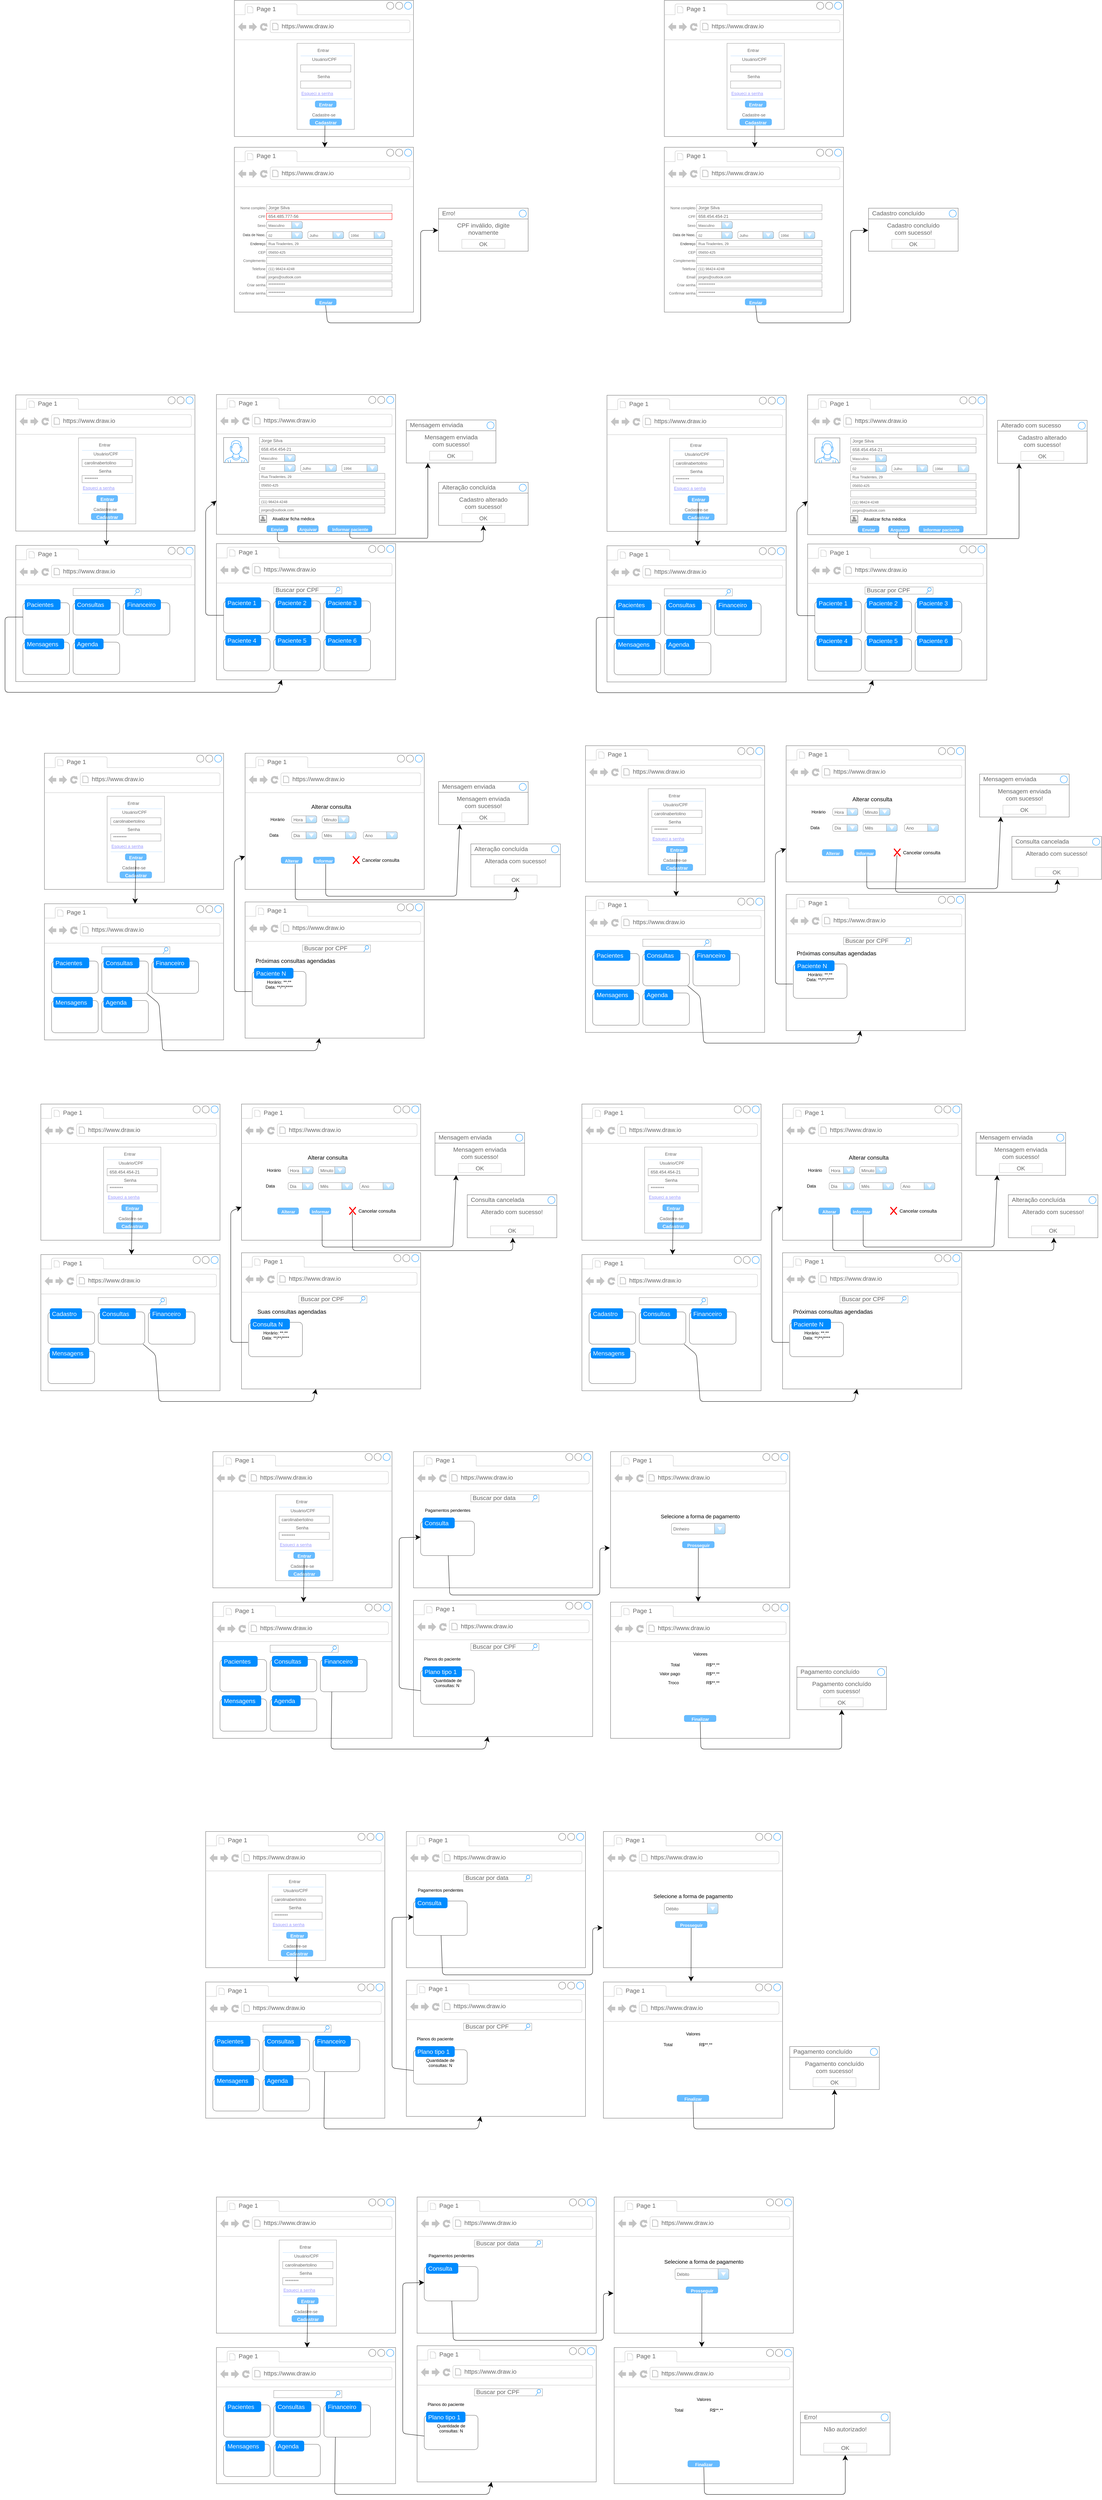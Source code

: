 <mxfile version="14.6.3" type="device"><diagram name="Page-1" id="03018318-947c-dd8e-b7a3-06fadd420f32"><mxGraphModel dx="4572" dy="1916" grid="1" gridSize="10" guides="1" tooltips="1" connect="1" arrows="1" fold="1" page="1" pageScale="1" pageWidth="1100" pageHeight="850" background="#ffffff" math="0" shadow="0"><root><mxCell id="0"/><mxCell id="1" parent="0"/><mxCell id="Rwj7yQAxPuGYvj1GMFf1-1" value="" style="strokeWidth=1;shadow=0;dashed=0;align=center;html=1;shape=mxgraph.mockup.containers.browserWindow;rSize=0;strokeColor=#666666;strokeColor2=#008cff;strokeColor3=#c4c4c4;mainText=,;recursiveResize=0;" parent="1" vertex="1"><mxGeometry x="140" y="450" width="500" height="380" as="geometry"/></mxCell><mxCell id="Rwj7yQAxPuGYvj1GMFf1-2" value="Page 1" style="strokeWidth=1;shadow=0;dashed=0;align=center;html=1;shape=mxgraph.mockup.containers.anchor;fontSize=17;fontColor=#666666;align=left;" parent="Rwj7yQAxPuGYvj1GMFf1-1" vertex="1"><mxGeometry x="60" y="12" width="110" height="26" as="geometry"/></mxCell><mxCell id="Rwj7yQAxPuGYvj1GMFf1-3" value="https://www.draw.io" style="strokeWidth=1;shadow=0;dashed=0;align=center;html=1;shape=mxgraph.mockup.containers.anchor;rSize=0;fontSize=17;fontColor=#666666;align=left;" parent="Rwj7yQAxPuGYvj1GMFf1-1" vertex="1"><mxGeometry x="130" y="60" width="250" height="26" as="geometry"/></mxCell><mxCell id="Rwj7yQAxPuGYvj1GMFf1-7" value="" style="strokeWidth=1;shadow=0;dashed=0;align=center;html=1;shape=mxgraph.mockup.forms.rrect;rSize=0;strokeColor=#999999;fillColor=#ffffff;" parent="Rwj7yQAxPuGYvj1GMFf1-1" vertex="1"><mxGeometry x="175" y="120" width="160" height="240" as="geometry"/></mxCell><mxCell id="Rwj7yQAxPuGYvj1GMFf1-8" value="Entrar" style="strokeWidth=1;shadow=0;dashed=0;align=center;html=1;shape=mxgraph.mockup.forms.anchor;fontSize=12;fontColor=#666666;align=left;resizeWidth=1;spacingLeft=0;" parent="Rwj7yQAxPuGYvj1GMFf1-7" vertex="1"><mxGeometry width="80" height="20" relative="1" as="geometry"><mxPoint x="55" y="10" as="offset"/></mxGeometry></mxCell><mxCell id="Rwj7yQAxPuGYvj1GMFf1-9" value="" style="shape=line;strokeColor=#ddeeff;strokeWidth=2;html=1;resizeWidth=1;" parent="Rwj7yQAxPuGYvj1GMFf1-7" vertex="1"><mxGeometry width="144" height="10" relative="1" as="geometry"><mxPoint x="10" y="30" as="offset"/></mxGeometry></mxCell><mxCell id="Rwj7yQAxPuGYvj1GMFf1-10" value="&lt;div align=&quot;center&quot;&gt;Usuário/CPF&lt;/div&gt;" style="strokeWidth=1;shadow=0;dashed=0;align=center;html=1;shape=mxgraph.mockup.forms.anchor;fontSize=12;fontColor=#666666;align=left;resizeWidth=1;spacingLeft=0;" parent="Rwj7yQAxPuGYvj1GMFf1-7" vertex="1"><mxGeometry width="80" height="20" relative="1" as="geometry"><mxPoint x="40" y="35" as="offset"/></mxGeometry></mxCell><mxCell id="Rwj7yQAxPuGYvj1GMFf1-11" value="" style="strokeWidth=1;shadow=0;dashed=0;align=center;html=1;shape=mxgraph.mockup.forms.rrect;rSize=0;strokeColor=#999999;fontColor=#666666;align=left;spacingLeft=5;resizeWidth=1;" parent="Rwj7yQAxPuGYvj1GMFf1-7" vertex="1"><mxGeometry width="140" height="20" relative="1" as="geometry"><mxPoint x="10" y="60" as="offset"/></mxGeometry></mxCell><mxCell id="Rwj7yQAxPuGYvj1GMFf1-14" value="&lt;font style=&quot;font-size: 13px&quot;&gt;Entrar&lt;/font&gt;" style="strokeWidth=1;shadow=0;dashed=0;align=center;html=1;shape=mxgraph.mockup.forms.rrect;rSize=5;strokeColor=none;fontColor=#ffffff;fillColor=#66bbff;fontSize=16;fontStyle=1;" parent="Rwj7yQAxPuGYvj1GMFf1-7" vertex="1"><mxGeometry y="1" width="60" height="19" relative="1" as="geometry"><mxPoint x="50" y="-80" as="offset"/></mxGeometry></mxCell><mxCell id="Rwj7yQAxPuGYvj1GMFf1-15" value="Esqueci a senha" style="strokeWidth=1;shadow=0;dashed=0;align=center;html=1;shape=mxgraph.mockup.forms.anchor;fontSize=12;fontColor=#9999ff;align=left;spacingLeft=0;fontStyle=4;resizeWidth=1;" parent="Rwj7yQAxPuGYvj1GMFf1-7" vertex="1"><mxGeometry y="1" width="120" height="20" relative="1" as="geometry"><mxPoint x="10" y="-110" as="offset"/></mxGeometry></mxCell><mxCell id="Rwj7yQAxPuGYvj1GMFf1-16" value="" style="shape=line;strokeColor=#ddeeff;strokeWidth=2;html=1;resizeWidth=1;" parent="Rwj7yQAxPuGYvj1GMFf1-7" vertex="1"><mxGeometry y="1" width="144" height="10" relative="1" as="geometry"><mxPoint x="10" y="-90" as="offset"/></mxGeometry></mxCell><mxCell id="Rwj7yQAxPuGYvj1GMFf1-17" value="Cadastre-se" style="strokeWidth=1;shadow=0;dashed=0;align=center;html=1;shape=mxgraph.mockup.forms.anchor;fontSize=12;fontColor=#666666;align=left;spacingLeft=0;resizeWidth=1;" parent="Rwj7yQAxPuGYvj1GMFf1-7" vertex="1"><mxGeometry y="1" width="120" height="20" relative="1" as="geometry"><mxPoint x="40" y="-50" as="offset"/></mxGeometry></mxCell><mxCell id="Rwj7yQAxPuGYvj1GMFf1-18" value="&lt;font style=&quot;font-size: 13px&quot;&gt;Cadastrar&lt;/font&gt;" style="strokeWidth=1;shadow=0;dashed=0;align=center;html=1;shape=mxgraph.mockup.forms.rrect;rSize=5;strokeColor=none;fontColor=#ffffff;fillColor=#66bbff;fontSize=16;fontStyle=1;" parent="Rwj7yQAxPuGYvj1GMFf1-7" vertex="1"><mxGeometry y="1" width="90" height="19" relative="1" as="geometry"><mxPoint x="35" y="-30" as="offset"/></mxGeometry></mxCell><mxCell id="Rwj7yQAxPuGYvj1GMFf1-19" value="&lt;div align=&quot;center&quot;&gt;Senha&lt;/div&gt;" style="strokeWidth=1;shadow=0;dashed=0;align=center;html=1;shape=mxgraph.mockup.forms.anchor;fontSize=12;fontColor=#666666;align=left;resizeWidth=1;spacingLeft=0;" parent="Rwj7yQAxPuGYvj1GMFf1-7" vertex="1"><mxGeometry x="55" y="83" width="80" height="20" as="geometry"/></mxCell><mxCell id="Rwj7yQAxPuGYvj1GMFf1-20" value="" style="strokeWidth=1;shadow=0;dashed=0;align=center;html=1;shape=mxgraph.mockup.forms.rrect;rSize=0;strokeColor=#999999;fontColor=#666666;align=left;spacingLeft=5;resizeWidth=1;" parent="Rwj7yQAxPuGYvj1GMFf1-7" vertex="1"><mxGeometry x="10" y="105" width="140" height="20" as="geometry"/></mxCell><mxCell id="Rwj7yQAxPuGYvj1GMFf1-4" value="" style="strokeWidth=1;shadow=0;dashed=0;align=center;html=1;shape=mxgraph.mockup.containers.browserWindow;rSize=0;strokeColor=#666666;strokeColor2=#008cff;strokeColor3=#c4c4c4;mainText=,;recursiveResize=0;" parent="1" vertex="1"><mxGeometry x="140" y="860" width="500" height="460" as="geometry"/></mxCell><mxCell id="Rwj7yQAxPuGYvj1GMFf1-5" value="Page 1" style="strokeWidth=1;shadow=0;dashed=0;align=center;html=1;shape=mxgraph.mockup.containers.anchor;fontSize=17;fontColor=#666666;align=left;" parent="Rwj7yQAxPuGYvj1GMFf1-4" vertex="1"><mxGeometry x="60" y="12" width="110" height="26" as="geometry"/></mxCell><mxCell id="Rwj7yQAxPuGYvj1GMFf1-6" value="https://www.draw.io" style="strokeWidth=1;shadow=0;dashed=0;align=center;html=1;shape=mxgraph.mockup.containers.anchor;rSize=0;fontSize=17;fontColor=#666666;align=left;" parent="Rwj7yQAxPuGYvj1GMFf1-4" vertex="1"><mxGeometry x="130" y="60" width="250" height="26" as="geometry"/></mxCell><mxCell id="Rwj7yQAxPuGYvj1GMFf1-24" value="Jorge Silva" style="strokeWidth=1;shadow=0;dashed=0;align=center;html=1;shape=mxgraph.mockup.forms.rrect;fillColor=#ffffff;rSize=0;fontColor=#666666;align=left;spacingLeft=3;strokeColor=#999999;" parent="Rwj7yQAxPuGYvj1GMFf1-4" vertex="1"><mxGeometry x="90" y="160" width="350" height="18" as="geometry"/></mxCell><mxCell id="Rwj7yQAxPuGYvj1GMFf1-26" value="654.485.777-56" style="strokeWidth=1;shadow=0;dashed=0;align=center;html=1;shape=mxgraph.mockup.forms.rrect;fillColor=#ffffff;rSize=0;fontColor=#666666;align=left;spacingLeft=3;strokeColor=#FF0000;" parent="Rwj7yQAxPuGYvj1GMFf1-4" vertex="1"><mxGeometry x="90" y="184" width="350" height="18" as="geometry"/></mxCell><mxCell id="Rwj7yQAxPuGYvj1GMFf1-28" value="&lt;font style=&quot;font-size: 10px&quot;&gt;Rua Tiradentes, 29&lt;br&gt;&lt;/font&gt;" style="strokeWidth=1;shadow=0;dashed=0;align=center;html=1;shape=mxgraph.mockup.forms.rrect;fillColor=#ffffff;rSize=0;fontColor=#666666;align=left;spacingLeft=3;strokeColor=#999999;" parent="Rwj7yQAxPuGYvj1GMFf1-4" vertex="1"><mxGeometry x="90" y="260" width="350" height="18" as="geometry"/></mxCell><mxCell id="Rwj7yQAxPuGYvj1GMFf1-30" value="&lt;font style=&quot;font-size: 10px&quot;&gt;jorges@outlook.com&lt;/font&gt;" style="strokeWidth=1;shadow=0;dashed=0;align=center;html=1;shape=mxgraph.mockup.forms.rrect;fillColor=#ffffff;rSize=0;fontColor=#666666;align=left;spacingLeft=3;strokeColor=#999999;" parent="Rwj7yQAxPuGYvj1GMFf1-4" vertex="1"><mxGeometry x="90" y="353" width="350" height="18" as="geometry"/></mxCell><mxCell id="Rwj7yQAxPuGYvj1GMFf1-32" value="&lt;font style=&quot;font-size: 10px&quot;&gt;(11) 98424-4248&lt;br&gt;&lt;/font&gt;" style="strokeWidth=1;shadow=0;dashed=0;align=center;html=1;shape=mxgraph.mockup.forms.rrect;fillColor=#ffffff;rSize=0;fontColor=#666666;align=left;spacingLeft=3;strokeColor=#999999;" parent="Rwj7yQAxPuGYvj1GMFf1-4" vertex="1"><mxGeometry x="90" y="330" width="350" height="18" as="geometry"/></mxCell><mxCell id="Rwj7yQAxPuGYvj1GMFf1-29" value="&lt;font style=&quot;font-size: 10px&quot;&gt;Nome completo&lt;/font&gt;" style="strokeWidth=1;shadow=0;dashed=0;align=center;html=1;shape=mxgraph.mockup.forms.anchor;align=right;spacingRight=2;fontColor=#666666;" parent="Rwj7yQAxPuGYvj1GMFf1-4" vertex="1"><mxGeometry x="40" y="160" width="50" height="18" as="geometry"/></mxCell><mxCell id="Rwj7yQAxPuGYvj1GMFf1-34" value="&lt;font style=&quot;font-size: 10px&quot;&gt;CPF&lt;/font&gt;" style="strokeWidth=1;shadow=0;dashed=0;align=center;html=1;shape=mxgraph.mockup.forms.anchor;align=right;spacingRight=2;fontColor=#666666;" parent="Rwj7yQAxPuGYvj1GMFf1-4" vertex="1"><mxGeometry x="40" y="184" width="50" height="18" as="geometry"/></mxCell><mxCell id="Rwj7yQAxPuGYvj1GMFf1-35" value="&lt;font style=&quot;font-size: 10px&quot;&gt;Masculino&lt;/font&gt;" style="strokeWidth=1;shadow=0;dashed=0;align=center;html=1;shape=mxgraph.mockup.forms.comboBox;strokeColor=#999999;fillColor=#ddeeff;align=left;fillColor2=#aaddff;mainText=;fontColor=#666666;fontSize=17;spacingLeft=3;" parent="Rwj7yQAxPuGYvj1GMFf1-4" vertex="1"><mxGeometry x="90" y="207" width="100" height="20" as="geometry"/></mxCell><mxCell id="Rwj7yQAxPuGYvj1GMFf1-47" value="&lt;font style=&quot;font-size: 10px&quot;&gt;Sexo&lt;/font&gt;" style="strokeWidth=1;shadow=0;dashed=0;align=center;html=1;shape=mxgraph.mockup.forms.anchor;align=right;spacingRight=2;fontColor=#666666;" parent="Rwj7yQAxPuGYvj1GMFf1-4" vertex="1"><mxGeometry x="40" y="209" width="50" height="18" as="geometry"/></mxCell><mxCell id="Rwj7yQAxPuGYvj1GMFf1-48" value="&lt;font style=&quot;font-size: 10px&quot;&gt;02&lt;/font&gt;" style="strokeWidth=1;shadow=0;dashed=0;align=center;html=1;shape=mxgraph.mockup.forms.comboBox;strokeColor=#999999;fillColor=#ddeeff;align=left;fillColor2=#aaddff;mainText=;fontColor=#666666;fontSize=17;spacingLeft=3;" parent="Rwj7yQAxPuGYvj1GMFf1-4" vertex="1"><mxGeometry x="90" y="235" width="100" height="20" as="geometry"/></mxCell><mxCell id="Rwj7yQAxPuGYvj1GMFf1-49" value="&lt;font style=&quot;font-size: 10px&quot;&gt;Julho&lt;/font&gt;" style="strokeWidth=1;shadow=0;dashed=0;align=center;html=1;shape=mxgraph.mockup.forms.comboBox;strokeColor=#999999;fillColor=#ddeeff;align=left;fillColor2=#aaddff;mainText=;fontColor=#666666;fontSize=17;spacingLeft=3;" parent="Rwj7yQAxPuGYvj1GMFf1-4" vertex="1"><mxGeometry x="205" y="235" width="100" height="20" as="geometry"/></mxCell><mxCell id="Rwj7yQAxPuGYvj1GMFf1-50" value="&lt;font style=&quot;font-size: 10px&quot;&gt;1994&lt;/font&gt;" style="strokeWidth=1;shadow=0;dashed=0;align=center;html=1;shape=mxgraph.mockup.forms.comboBox;strokeColor=#999999;fillColor=#ddeeff;align=left;fillColor2=#aaddff;mainText=;fontColor=#666666;fontSize=17;spacingLeft=3;" parent="Rwj7yQAxPuGYvj1GMFf1-4" vertex="1"><mxGeometry x="320" y="235" width="100" height="20" as="geometry"/></mxCell><mxCell id="Rwj7yQAxPuGYvj1GMFf1-66" value="&lt;font style=&quot;font-size: 10px&quot;&gt;Data de Nasc.&lt;/font&gt;" style="strokeWidth=1;shadow=0;dashed=0;align=center;html=1;shape=mxgraph.mockup.forms.anchor;align=right;spacingRight=2;fontColor=#666666;" parent="Rwj7yQAxPuGYvj1GMFf1-4" vertex="1"><mxGeometry x="40" y="235" width="50" height="18" as="geometry"/></mxCell><mxCell id="Rwj7yQAxPuGYvj1GMFf1-67" value="&lt;font style=&quot;font-size: 10px&quot;&gt;Endereço&lt;/font&gt;" style="strokeWidth=1;shadow=0;dashed=0;align=center;html=1;shape=mxgraph.mockup.forms.anchor;align=right;spacingRight=2;fontColor=#666666;" parent="Rwj7yQAxPuGYvj1GMFf1-4" vertex="1"><mxGeometry x="40" y="260" width="50" height="18" as="geometry"/></mxCell><mxCell id="Rwj7yQAxPuGYvj1GMFf1-68" value="&lt;font style=&quot;font-size: 10px&quot;&gt;05650-425&lt;/font&gt;" style="strokeWidth=1;shadow=0;dashed=0;align=center;html=1;shape=mxgraph.mockup.forms.rrect;fillColor=#ffffff;rSize=0;fontColor=#666666;align=left;spacingLeft=3;strokeColor=#999999;" parent="Rwj7yQAxPuGYvj1GMFf1-4" vertex="1"><mxGeometry x="90" y="284" width="350" height="18" as="geometry"/></mxCell><mxCell id="Rwj7yQAxPuGYvj1GMFf1-69" value="&lt;font style=&quot;font-size: 10px&quot;&gt;CEP&lt;/font&gt;" style="strokeWidth=1;shadow=0;dashed=0;align=center;html=1;shape=mxgraph.mockup.forms.anchor;align=right;spacingRight=2;fontColor=#666666;" parent="Rwj7yQAxPuGYvj1GMFf1-4" vertex="1"><mxGeometry x="40" y="284" width="50" height="18" as="geometry"/></mxCell><mxCell id="Rwj7yQAxPuGYvj1GMFf1-70" value="" style="strokeWidth=1;shadow=0;dashed=0;align=center;html=1;shape=mxgraph.mockup.forms.rrect;fillColor=#ffffff;rSize=0;fontColor=#666666;align=left;spacingLeft=3;strokeColor=#999999;" parent="Rwj7yQAxPuGYvj1GMFf1-4" vertex="1"><mxGeometry x="90" y="307" width="350" height="18" as="geometry"/></mxCell><mxCell id="Rwj7yQAxPuGYvj1GMFf1-71" value="&lt;font style=&quot;font-size: 10px&quot;&gt;Complemento&lt;/font&gt;" style="strokeWidth=1;shadow=0;dashed=0;align=center;html=1;shape=mxgraph.mockup.forms.anchor;align=right;spacingRight=2;fontColor=#666666;" parent="Rwj7yQAxPuGYvj1GMFf1-4" vertex="1"><mxGeometry x="40" y="307" width="50" height="18" as="geometry"/></mxCell><mxCell id="Rwj7yQAxPuGYvj1GMFf1-72" value="&lt;font style=&quot;font-size: 10px&quot;&gt;Email&lt;/font&gt;" style="strokeWidth=1;shadow=0;dashed=0;align=center;html=1;shape=mxgraph.mockup.forms.anchor;align=right;spacingRight=2;fontColor=#666666;" parent="Rwj7yQAxPuGYvj1GMFf1-4" vertex="1"><mxGeometry x="40" y="353" width="50" height="18" as="geometry"/></mxCell><mxCell id="Rwj7yQAxPuGYvj1GMFf1-73" value="&lt;font style=&quot;font-size: 10px&quot;&gt;Telefone&lt;/font&gt;" style="strokeWidth=1;shadow=0;dashed=0;align=center;html=1;shape=mxgraph.mockup.forms.anchor;align=right;spacingRight=2;fontColor=#666666;" parent="Rwj7yQAxPuGYvj1GMFf1-4" vertex="1"><mxGeometry x="40" y="330" width="50" height="18" as="geometry"/></mxCell><mxCell id="Rwj7yQAxPuGYvj1GMFf1-78" value="" style="strokeWidth=1;shadow=0;dashed=0;align=center;html=1;shape=mxgraph.mockup.forms.anchor;align=right;spacingRight=2;fontColor=#666666;" parent="Rwj7yQAxPuGYvj1GMFf1-4" vertex="1"><mxGeometry x="40" y="210" width="50" height="18" as="geometry"/></mxCell><mxCell id="Rwj7yQAxPuGYvj1GMFf1-80" value="&lt;font style=&quot;font-size: 10px&quot;&gt;02&lt;/font&gt;" style="strokeWidth=1;shadow=0;dashed=0;align=center;html=1;shape=mxgraph.mockup.forms.comboBox;strokeColor=#999999;fillColor=#ddeeff;align=left;fillColor2=#aaddff;mainText=;fontColor=#666666;fontSize=17;spacingLeft=3;" parent="Rwj7yQAxPuGYvj1GMFf1-4" vertex="1"><mxGeometry x="90" y="235" width="100" height="20" as="geometry"/></mxCell><mxCell id="Rwj7yQAxPuGYvj1GMFf1-81" value="&lt;font style=&quot;font-size: 10px&quot;&gt;Data de Nasc.&lt;/font&gt;" style="strokeWidth=1;shadow=0;dashed=0;align=center;html=1;shape=mxgraph.mockup.forms.anchor;align=right;spacingRight=2;fontColor=#666666;" parent="Rwj7yQAxPuGYvj1GMFf1-4" vertex="1"><mxGeometry x="40" y="235" width="50" height="18" as="geometry"/></mxCell><mxCell id="Rwj7yQAxPuGYvj1GMFf1-82" value="&lt;font style=&quot;font-size: 10px&quot;&gt;Endereço&lt;/font&gt;" style="strokeWidth=1;shadow=0;dashed=0;align=center;html=1;shape=mxgraph.mockup.forms.anchor;align=right;spacingRight=2;fontColor=#666666;" parent="Rwj7yQAxPuGYvj1GMFf1-4" vertex="1"><mxGeometry x="40" y="260" width="50" height="18" as="geometry"/></mxCell><mxCell id="Rwj7yQAxPuGYvj1GMFf1-84" value="" style="strokeWidth=1;shadow=0;dashed=0;align=center;html=1;shape=mxgraph.mockup.forms.anchor;align=right;spacingRight=2;fontColor=#666666;" parent="Rwj7yQAxPuGYvj1GMFf1-4" vertex="1"><mxGeometry x="40" y="160" width="50" height="18" as="geometry"/></mxCell><mxCell id="Rwj7yQAxPuGYvj1GMFf1-89" value="&lt;font style=&quot;font-size: 10px&quot;&gt;02&lt;/font&gt;" style="strokeWidth=1;shadow=0;dashed=0;align=center;html=1;shape=mxgraph.mockup.forms.comboBox;strokeColor=#999999;fillColor=#ddeeff;align=left;fillColor2=#aaddff;mainText=;fontColor=#666666;fontSize=17;spacingLeft=3;" parent="Rwj7yQAxPuGYvj1GMFf1-4" vertex="1"><mxGeometry x="90" y="235" width="100" height="20" as="geometry"/></mxCell><mxCell id="Rwj7yQAxPuGYvj1GMFf1-90" value="&lt;font style=&quot;font-size: 10px&quot;&gt;Data de Nasc.&lt;/font&gt;" style="strokeWidth=1;shadow=0;dashed=0;align=center;html=1;shape=mxgraph.mockup.forms.anchor;align=right;spacingRight=2;fontColor=#666666;" parent="Rwj7yQAxPuGYvj1GMFf1-4" vertex="1"><mxGeometry x="40" y="235" width="50" height="18" as="geometry"/></mxCell><mxCell id="Rwj7yQAxPuGYvj1GMFf1-91" value="&lt;font style=&quot;font-size: 10px&quot;&gt;Endereço&lt;/font&gt;" style="strokeWidth=1;shadow=0;dashed=0;align=center;html=1;shape=mxgraph.mockup.forms.anchor;align=right;spacingRight=2;fontColor=#666666;" parent="Rwj7yQAxPuGYvj1GMFf1-4" vertex="1"><mxGeometry x="40" y="260" width="50" height="18" as="geometry"/></mxCell><mxCell id="Rwj7yQAxPuGYvj1GMFf1-98" value="&lt;font style=&quot;font-size: 10px&quot;&gt;02&lt;/font&gt;" style="strokeWidth=1;shadow=0;dashed=0;align=center;html=1;shape=mxgraph.mockup.forms.comboBox;strokeColor=#999999;fillColor=#ddeeff;align=left;fillColor2=#aaddff;mainText=;fontColor=#666666;fontSize=17;spacingLeft=3;" parent="Rwj7yQAxPuGYvj1GMFf1-4" vertex="1"><mxGeometry x="90" y="235" width="100" height="20" as="geometry"/></mxCell><mxCell id="Rwj7yQAxPuGYvj1GMFf1-99" value="&lt;font style=&quot;font-size: 10px&quot;&gt;Data de Nasc.&lt;/font&gt;" style="strokeWidth=1;shadow=0;dashed=0;align=center;html=1;shape=mxgraph.mockup.forms.anchor;align=right;spacingRight=2;fontColor=#666666;" parent="Rwj7yQAxPuGYvj1GMFf1-4" vertex="1"><mxGeometry x="40" y="235" width="50" height="18" as="geometry"/></mxCell><mxCell id="Rwj7yQAxPuGYvj1GMFf1-100" value="&lt;font style=&quot;font-size: 10px&quot;&gt;Endereço&lt;/font&gt;" style="strokeWidth=1;shadow=0;dashed=0;align=center;html=1;shape=mxgraph.mockup.forms.anchor;align=right;spacingRight=2;fontColor=#666666;" parent="Rwj7yQAxPuGYvj1GMFf1-4" vertex="1"><mxGeometry x="40" y="260" width="50" height="18" as="geometry"/></mxCell><mxCell id="Rwj7yQAxPuGYvj1GMFf1-101" value="&lt;font style=&quot;font-size: 10px&quot;&gt;Rua Tiradentes, 29&lt;br&gt;&lt;/font&gt;" style="strokeWidth=1;shadow=0;dashed=0;align=center;html=1;shape=mxgraph.mockup.forms.rrect;fillColor=#ffffff;rSize=0;fontColor=#666666;align=left;spacingLeft=3;strokeColor=#999999;" parent="Rwj7yQAxPuGYvj1GMFf1-4" vertex="1"><mxGeometry x="90" y="260" width="350" height="18" as="geometry"/></mxCell><mxCell id="Rwj7yQAxPuGYvj1GMFf1-102" value="&lt;font style=&quot;font-size: 10px&quot;&gt;Julho&lt;/font&gt;" style="strokeWidth=1;shadow=0;dashed=0;align=center;html=1;shape=mxgraph.mockup.forms.comboBox;strokeColor=#999999;fillColor=#ddeeff;align=left;fillColor2=#aaddff;mainText=;fontColor=#666666;fontSize=17;spacingLeft=3;" parent="Rwj7yQAxPuGYvj1GMFf1-4" vertex="1"><mxGeometry x="205" y="235" width="100" height="20" as="geometry"/></mxCell><mxCell id="Rwj7yQAxPuGYvj1GMFf1-103" value="&lt;font style=&quot;font-size: 10px&quot;&gt;1994&lt;/font&gt;" style="strokeWidth=1;shadow=0;dashed=0;align=center;html=1;shape=mxgraph.mockup.forms.comboBox;strokeColor=#999999;fillColor=#ddeeff;align=left;fillColor2=#aaddff;mainText=;fontColor=#666666;fontSize=17;spacingLeft=3;" parent="Rwj7yQAxPuGYvj1GMFf1-4" vertex="1"><mxGeometry x="320" y="235" width="100" height="20" as="geometry"/></mxCell><mxCell id="Rwj7yQAxPuGYvj1GMFf1-116" value="**********" style="strokeWidth=1;shadow=0;dashed=0;align=center;html=1;shape=mxgraph.mockup.forms.rrect;fillColor=#ffffff;rSize=0;fontColor=#666666;align=left;spacingLeft=3;strokeColor=#999999;" parent="Rwj7yQAxPuGYvj1GMFf1-4" vertex="1"><mxGeometry x="90" y="375" width="350" height="18" as="geometry"/></mxCell><mxCell id="Rwj7yQAxPuGYvj1GMFf1-117" value="&lt;font style=&quot;font-size: 10px&quot;&gt;Criar senha&lt;br&gt;&lt;/font&gt;" style="strokeWidth=1;shadow=0;dashed=0;align=center;html=1;shape=mxgraph.mockup.forms.anchor;align=right;spacingRight=2;fontColor=#666666;" parent="Rwj7yQAxPuGYvj1GMFf1-4" vertex="1"><mxGeometry x="40" y="375" width="50" height="18" as="geometry"/></mxCell><mxCell id="Rwj7yQAxPuGYvj1GMFf1-132" value="&lt;font style=&quot;font-size: 12px&quot;&gt;Enviar&lt;/font&gt;" style="strokeWidth=1;shadow=0;dashed=0;align=center;html=1;shape=mxgraph.mockup.forms.rrect;rSize=5;strokeColor=none;fontColor=#ffffff;fillColor=#66bbff;fontSize=16;fontStyle=1;" parent="Rwj7yQAxPuGYvj1GMFf1-4" vertex="1"><mxGeometry x="225" y="422" width="60" height="19" as="geometry"/></mxCell><mxCell id="Rwj7yQAxPuGYvj1GMFf1-21" value="" style="endArrow=classic;html=1;exitX=0.476;exitY=1.018;exitDx=0;exitDy=0;exitPerimeter=0;endSize=12;" parent="1" source="Rwj7yQAxPuGYvj1GMFf1-18" target="Rwj7yQAxPuGYvj1GMFf1-4" edge="1"><mxGeometry width="50" height="50" relative="1" as="geometry"><mxPoint x="380" y="960" as="sourcePoint"/><mxPoint x="430" y="910" as="targetPoint"/></mxGeometry></mxCell><mxCell id="Rwj7yQAxPuGYvj1GMFf1-118" value="**********" style="strokeWidth=1;shadow=0;dashed=0;align=center;html=1;shape=mxgraph.mockup.forms.rrect;fillColor=#ffffff;rSize=0;fontColor=#666666;align=left;spacingLeft=3;strokeColor=#999999;" parent="1" vertex="1"><mxGeometry x="230" y="1258" width="350" height="18" as="geometry"/></mxCell><mxCell id="Rwj7yQAxPuGYvj1GMFf1-119" value="&lt;font style=&quot;font-size: 10px&quot;&gt;Confirmar senha&lt;br&gt;&lt;/font&gt;" style="strokeWidth=1;shadow=0;dashed=0;align=center;html=1;shape=mxgraph.mockup.forms.anchor;align=right;spacingRight=2;fontColor=#666666;" parent="1" vertex="1"><mxGeometry x="180" y="1258" width="50" height="18" as="geometry"/></mxCell><mxCell id="Rwj7yQAxPuGYvj1GMFf1-133" value="&lt;div&gt;CPF inválido, digite&lt;/div&gt;&lt;div&gt;novamente&lt;br&gt;&lt;/div&gt;" style="strokeWidth=1;shadow=0;dashed=0;align=center;html=1;shape=mxgraph.mockup.containers.rrect;rSize=0;strokeColor=#666666;fontColor=#666666;fontSize=17;verticalAlign=top;whiteSpace=wrap;fillColor=#ffffff;spacingTop=32;" parent="1" vertex="1"><mxGeometry x="710" y="1030" width="250" height="120" as="geometry"/></mxCell><mxCell id="Rwj7yQAxPuGYvj1GMFf1-134" value="Erro!" style="strokeWidth=1;shadow=0;dashed=0;align=center;html=1;shape=mxgraph.mockup.containers.rrect;rSize=0;fontSize=17;fontColor=#666666;strokeColor=#666666;align=left;spacingLeft=8;fillColor=#ffffff;resizeWidth=1;" parent="Rwj7yQAxPuGYvj1GMFf1-133" vertex="1"><mxGeometry width="250" height="30" relative="1" as="geometry"/></mxCell><mxCell id="Rwj7yQAxPuGYvj1GMFf1-135" value="" style="shape=ellipse;strokeColor=#008cff;resizable=0;fillColor=none;html=1;" parent="Rwj7yQAxPuGYvj1GMFf1-134" vertex="1"><mxGeometry x="1" y="0.5" width="20" height="20" relative="1" as="geometry"><mxPoint x="-25" y="-10" as="offset"/></mxGeometry></mxCell><mxCell id="Rwj7yQAxPuGYvj1GMFf1-136" value="OK" style="strokeWidth=1;shadow=0;dashed=0;align=center;html=1;shape=mxgraph.mockup.containers.rrect;rSize=0;fontSize=16;fontColor=#666666;strokeColor=#c4c4c4;resizable=0;whiteSpace=wrap;fillColor=#ffffff;" parent="Rwj7yQAxPuGYvj1GMFf1-133" vertex="1"><mxGeometry x="0.5" y="1" width="120" height="25" relative="1" as="geometry"><mxPoint x="-60" y="-33" as="offset"/></mxGeometry></mxCell><mxCell id="Rwj7yQAxPuGYvj1GMFf1-138" value="" style="endArrow=classic;html=1;endSize=12;exitX=0.494;exitY=1.003;exitDx=0;exitDy=0;exitPerimeter=0;entryX=-0.004;entryY=0.517;entryDx=0;entryDy=0;entryPerimeter=0;" parent="1" source="Rwj7yQAxPuGYvj1GMFf1-132" target="Rwj7yQAxPuGYvj1GMFf1-133" edge="1"><mxGeometry width="50" height="50" relative="1" as="geometry"><mxPoint x="590" y="1150" as="sourcePoint"/><mxPoint x="640" y="1100" as="targetPoint"/><Array as="points"><mxPoint x="400" y="1350"/><mxPoint x="660" y="1350"/><mxPoint x="660" y="1092"/></Array></mxGeometry></mxCell><mxCell id="5mcPTc5CxbCOtLaufVyy-1" value="" style="strokeWidth=1;shadow=0;dashed=0;align=center;html=1;shape=mxgraph.mockup.containers.browserWindow;rSize=0;strokeColor=#666666;strokeColor2=#008cff;strokeColor3=#c4c4c4;mainText=,;recursiveResize=0;" parent="1" vertex="1"><mxGeometry x="1340" y="450" width="500" height="380" as="geometry"/></mxCell><mxCell id="5mcPTc5CxbCOtLaufVyy-2" value="Page 1" style="strokeWidth=1;shadow=0;dashed=0;align=center;html=1;shape=mxgraph.mockup.containers.anchor;fontSize=17;fontColor=#666666;align=left;" parent="5mcPTc5CxbCOtLaufVyy-1" vertex="1"><mxGeometry x="60" y="12" width="110" height="26" as="geometry"/></mxCell><mxCell id="5mcPTc5CxbCOtLaufVyy-3" value="https://www.draw.io" style="strokeWidth=1;shadow=0;dashed=0;align=center;html=1;shape=mxgraph.mockup.containers.anchor;rSize=0;fontSize=17;fontColor=#666666;align=left;" parent="5mcPTc5CxbCOtLaufVyy-1" vertex="1"><mxGeometry x="130" y="60" width="250" height="26" as="geometry"/></mxCell><mxCell id="5mcPTc5CxbCOtLaufVyy-4" value="" style="strokeWidth=1;shadow=0;dashed=0;align=center;html=1;shape=mxgraph.mockup.forms.rrect;rSize=0;strokeColor=#999999;fillColor=#ffffff;" parent="5mcPTc5CxbCOtLaufVyy-1" vertex="1"><mxGeometry x="175" y="120" width="160" height="240" as="geometry"/></mxCell><mxCell id="5mcPTc5CxbCOtLaufVyy-5" value="Entrar" style="strokeWidth=1;shadow=0;dashed=0;align=center;html=1;shape=mxgraph.mockup.forms.anchor;fontSize=12;fontColor=#666666;align=left;resizeWidth=1;spacingLeft=0;" parent="5mcPTc5CxbCOtLaufVyy-4" vertex="1"><mxGeometry width="80" height="20" relative="1" as="geometry"><mxPoint x="55" y="10" as="offset"/></mxGeometry></mxCell><mxCell id="5mcPTc5CxbCOtLaufVyy-6" value="" style="shape=line;strokeColor=#ddeeff;strokeWidth=2;html=1;resizeWidth=1;" parent="5mcPTc5CxbCOtLaufVyy-4" vertex="1"><mxGeometry width="144" height="10" relative="1" as="geometry"><mxPoint x="10" y="30" as="offset"/></mxGeometry></mxCell><mxCell id="5mcPTc5CxbCOtLaufVyy-7" value="&lt;div align=&quot;center&quot;&gt;Usuário/CPF&lt;/div&gt;" style="strokeWidth=1;shadow=0;dashed=0;align=center;html=1;shape=mxgraph.mockup.forms.anchor;fontSize=12;fontColor=#666666;align=left;resizeWidth=1;spacingLeft=0;" parent="5mcPTc5CxbCOtLaufVyy-4" vertex="1"><mxGeometry width="80" height="20" relative="1" as="geometry"><mxPoint x="40" y="35" as="offset"/></mxGeometry></mxCell><mxCell id="5mcPTc5CxbCOtLaufVyy-8" value="" style="strokeWidth=1;shadow=0;dashed=0;align=center;html=1;shape=mxgraph.mockup.forms.rrect;rSize=0;strokeColor=#999999;fontColor=#666666;align=left;spacingLeft=5;resizeWidth=1;" parent="5mcPTc5CxbCOtLaufVyy-4" vertex="1"><mxGeometry width="140" height="20" relative="1" as="geometry"><mxPoint x="10" y="60" as="offset"/></mxGeometry></mxCell><mxCell id="5mcPTc5CxbCOtLaufVyy-9" value="&lt;font style=&quot;font-size: 13px&quot;&gt;Entrar&lt;/font&gt;" style="strokeWidth=1;shadow=0;dashed=0;align=center;html=1;shape=mxgraph.mockup.forms.rrect;rSize=5;strokeColor=none;fontColor=#ffffff;fillColor=#66bbff;fontSize=16;fontStyle=1;" parent="5mcPTc5CxbCOtLaufVyy-4" vertex="1"><mxGeometry y="1" width="60" height="19" relative="1" as="geometry"><mxPoint x="50" y="-80" as="offset"/></mxGeometry></mxCell><mxCell id="5mcPTc5CxbCOtLaufVyy-10" value="Esqueci a senha" style="strokeWidth=1;shadow=0;dashed=0;align=center;html=1;shape=mxgraph.mockup.forms.anchor;fontSize=12;fontColor=#9999ff;align=left;spacingLeft=0;fontStyle=4;resizeWidth=1;" parent="5mcPTc5CxbCOtLaufVyy-4" vertex="1"><mxGeometry y="1" width="120" height="20" relative="1" as="geometry"><mxPoint x="10" y="-110" as="offset"/></mxGeometry></mxCell><mxCell id="5mcPTc5CxbCOtLaufVyy-11" value="" style="shape=line;strokeColor=#ddeeff;strokeWidth=2;html=1;resizeWidth=1;" parent="5mcPTc5CxbCOtLaufVyy-4" vertex="1"><mxGeometry y="1" width="144" height="10" relative="1" as="geometry"><mxPoint x="10" y="-90" as="offset"/></mxGeometry></mxCell><mxCell id="5mcPTc5CxbCOtLaufVyy-12" value="Cadastre-se" style="strokeWidth=1;shadow=0;dashed=0;align=center;html=1;shape=mxgraph.mockup.forms.anchor;fontSize=12;fontColor=#666666;align=left;spacingLeft=0;resizeWidth=1;" parent="5mcPTc5CxbCOtLaufVyy-4" vertex="1"><mxGeometry y="1" width="120" height="20" relative="1" as="geometry"><mxPoint x="40" y="-50" as="offset"/></mxGeometry></mxCell><mxCell id="5mcPTc5CxbCOtLaufVyy-13" value="&lt;font style=&quot;font-size: 13px&quot;&gt;Cadastrar&lt;/font&gt;" style="strokeWidth=1;shadow=0;dashed=0;align=center;html=1;shape=mxgraph.mockup.forms.rrect;rSize=5;strokeColor=none;fontColor=#ffffff;fillColor=#66bbff;fontSize=16;fontStyle=1;" parent="5mcPTc5CxbCOtLaufVyy-4" vertex="1"><mxGeometry y="1" width="90" height="19" relative="1" as="geometry"><mxPoint x="35" y="-30" as="offset"/></mxGeometry></mxCell><mxCell id="5mcPTc5CxbCOtLaufVyy-14" value="&lt;div align=&quot;center&quot;&gt;Senha&lt;/div&gt;" style="strokeWidth=1;shadow=0;dashed=0;align=center;html=1;shape=mxgraph.mockup.forms.anchor;fontSize=12;fontColor=#666666;align=left;resizeWidth=1;spacingLeft=0;" parent="5mcPTc5CxbCOtLaufVyy-4" vertex="1"><mxGeometry x="55" y="83" width="80" height="20" as="geometry"/></mxCell><mxCell id="5mcPTc5CxbCOtLaufVyy-15" value="" style="strokeWidth=1;shadow=0;dashed=0;align=center;html=1;shape=mxgraph.mockup.forms.rrect;rSize=0;strokeColor=#999999;fontColor=#666666;align=left;spacingLeft=5;resizeWidth=1;" parent="5mcPTc5CxbCOtLaufVyy-4" vertex="1"><mxGeometry x="10" y="105" width="140" height="20" as="geometry"/></mxCell><mxCell id="5mcPTc5CxbCOtLaufVyy-16" value="" style="strokeWidth=1;shadow=0;dashed=0;align=center;html=1;shape=mxgraph.mockup.containers.browserWindow;rSize=0;strokeColor=#666666;strokeColor2=#008cff;strokeColor3=#c4c4c4;mainText=,;recursiveResize=0;" parent="1" vertex="1"><mxGeometry x="1340" y="860" width="500" height="460" as="geometry"/></mxCell><mxCell id="5mcPTc5CxbCOtLaufVyy-17" value="Page 1" style="strokeWidth=1;shadow=0;dashed=0;align=center;html=1;shape=mxgraph.mockup.containers.anchor;fontSize=17;fontColor=#666666;align=left;" parent="5mcPTc5CxbCOtLaufVyy-16" vertex="1"><mxGeometry x="60" y="12" width="110" height="26" as="geometry"/></mxCell><mxCell id="5mcPTc5CxbCOtLaufVyy-18" value="https://www.draw.io" style="strokeWidth=1;shadow=0;dashed=0;align=center;html=1;shape=mxgraph.mockup.containers.anchor;rSize=0;fontSize=17;fontColor=#666666;align=left;" parent="5mcPTc5CxbCOtLaufVyy-16" vertex="1"><mxGeometry x="130" y="60" width="250" height="26" as="geometry"/></mxCell><mxCell id="5mcPTc5CxbCOtLaufVyy-19" value="Jorge Silva" style="strokeWidth=1;shadow=0;dashed=0;align=center;html=1;shape=mxgraph.mockup.forms.rrect;fillColor=#ffffff;rSize=0;fontColor=#666666;align=left;spacingLeft=3;strokeColor=#999999;" parent="5mcPTc5CxbCOtLaufVyy-16" vertex="1"><mxGeometry x="90" y="160" width="350" height="18" as="geometry"/></mxCell><mxCell id="5mcPTc5CxbCOtLaufVyy-20" value="658.454.454-21" style="strokeWidth=1;shadow=0;dashed=0;align=center;html=1;shape=mxgraph.mockup.forms.rrect;fillColor=#ffffff;rSize=0;fontColor=#666666;align=left;spacingLeft=3;strokeColor=#999999;" parent="5mcPTc5CxbCOtLaufVyy-16" vertex="1"><mxGeometry x="90" y="184" width="350" height="18" as="geometry"/></mxCell><mxCell id="5mcPTc5CxbCOtLaufVyy-21" value="&lt;font style=&quot;font-size: 10px&quot;&gt;Rua Tiradentes, 29&lt;br&gt;&lt;/font&gt;" style="strokeWidth=1;shadow=0;dashed=0;align=center;html=1;shape=mxgraph.mockup.forms.rrect;fillColor=#ffffff;rSize=0;fontColor=#666666;align=left;spacingLeft=3;strokeColor=#999999;" parent="5mcPTc5CxbCOtLaufVyy-16" vertex="1"><mxGeometry x="90" y="260" width="350" height="18" as="geometry"/></mxCell><mxCell id="5mcPTc5CxbCOtLaufVyy-22" value="&lt;font style=&quot;font-size: 10px&quot;&gt;jorges@outlook.com&lt;/font&gt;" style="strokeWidth=1;shadow=0;dashed=0;align=center;html=1;shape=mxgraph.mockup.forms.rrect;fillColor=#ffffff;rSize=0;fontColor=#666666;align=left;spacingLeft=3;strokeColor=#999999;" parent="5mcPTc5CxbCOtLaufVyy-16" vertex="1"><mxGeometry x="90" y="353" width="350" height="18" as="geometry"/></mxCell><mxCell id="5mcPTc5CxbCOtLaufVyy-23" value="&lt;font style=&quot;font-size: 10px&quot;&gt;(11) 98424-4248&lt;br&gt;&lt;/font&gt;" style="strokeWidth=1;shadow=0;dashed=0;align=center;html=1;shape=mxgraph.mockup.forms.rrect;fillColor=#ffffff;rSize=0;fontColor=#666666;align=left;spacingLeft=3;strokeColor=#999999;" parent="5mcPTc5CxbCOtLaufVyy-16" vertex="1"><mxGeometry x="90" y="330" width="350" height="18" as="geometry"/></mxCell><mxCell id="5mcPTc5CxbCOtLaufVyy-24" value="&lt;font style=&quot;font-size: 10px&quot;&gt;Nome completo&lt;/font&gt;" style="strokeWidth=1;shadow=0;dashed=0;align=center;html=1;shape=mxgraph.mockup.forms.anchor;align=right;spacingRight=2;fontColor=#666666;" parent="5mcPTc5CxbCOtLaufVyy-16" vertex="1"><mxGeometry x="40" y="160" width="50" height="18" as="geometry"/></mxCell><mxCell id="5mcPTc5CxbCOtLaufVyy-25" value="&lt;font style=&quot;font-size: 10px&quot;&gt;CPF&lt;/font&gt;" style="strokeWidth=1;shadow=0;dashed=0;align=center;html=1;shape=mxgraph.mockup.forms.anchor;align=right;spacingRight=2;fontColor=#666666;" parent="5mcPTc5CxbCOtLaufVyy-16" vertex="1"><mxGeometry x="40" y="184" width="50" height="18" as="geometry"/></mxCell><mxCell id="5mcPTc5CxbCOtLaufVyy-26" value="&lt;font style=&quot;font-size: 10px&quot;&gt;Masculino&lt;/font&gt;" style="strokeWidth=1;shadow=0;dashed=0;align=center;html=1;shape=mxgraph.mockup.forms.comboBox;strokeColor=#999999;fillColor=#ddeeff;align=left;fillColor2=#aaddff;mainText=;fontColor=#666666;fontSize=17;spacingLeft=3;" parent="5mcPTc5CxbCOtLaufVyy-16" vertex="1"><mxGeometry x="90" y="207" width="100" height="20" as="geometry"/></mxCell><mxCell id="5mcPTc5CxbCOtLaufVyy-27" value="&lt;font style=&quot;font-size: 10px&quot;&gt;Sexo&lt;/font&gt;" style="strokeWidth=1;shadow=0;dashed=0;align=center;html=1;shape=mxgraph.mockup.forms.anchor;align=right;spacingRight=2;fontColor=#666666;" parent="5mcPTc5CxbCOtLaufVyy-16" vertex="1"><mxGeometry x="40" y="209" width="50" height="18" as="geometry"/></mxCell><mxCell id="5mcPTc5CxbCOtLaufVyy-28" value="&lt;font style=&quot;font-size: 10px&quot;&gt;02&lt;/font&gt;" style="strokeWidth=1;shadow=0;dashed=0;align=center;html=1;shape=mxgraph.mockup.forms.comboBox;strokeColor=#999999;fillColor=#ddeeff;align=left;fillColor2=#aaddff;mainText=;fontColor=#666666;fontSize=17;spacingLeft=3;" parent="5mcPTc5CxbCOtLaufVyy-16" vertex="1"><mxGeometry x="90" y="235" width="100" height="20" as="geometry"/></mxCell><mxCell id="5mcPTc5CxbCOtLaufVyy-29" value="&lt;font style=&quot;font-size: 10px&quot;&gt;Julho&lt;/font&gt;" style="strokeWidth=1;shadow=0;dashed=0;align=center;html=1;shape=mxgraph.mockup.forms.comboBox;strokeColor=#999999;fillColor=#ddeeff;align=left;fillColor2=#aaddff;mainText=;fontColor=#666666;fontSize=17;spacingLeft=3;" parent="5mcPTc5CxbCOtLaufVyy-16" vertex="1"><mxGeometry x="205" y="235" width="100" height="20" as="geometry"/></mxCell><mxCell id="5mcPTc5CxbCOtLaufVyy-30" value="&lt;font style=&quot;font-size: 10px&quot;&gt;1994&lt;/font&gt;" style="strokeWidth=1;shadow=0;dashed=0;align=center;html=1;shape=mxgraph.mockup.forms.comboBox;strokeColor=#999999;fillColor=#ddeeff;align=left;fillColor2=#aaddff;mainText=;fontColor=#666666;fontSize=17;spacingLeft=3;" parent="5mcPTc5CxbCOtLaufVyy-16" vertex="1"><mxGeometry x="320" y="235" width="100" height="20" as="geometry"/></mxCell><mxCell id="5mcPTc5CxbCOtLaufVyy-31" value="&lt;font style=&quot;font-size: 10px&quot;&gt;Data de Nasc.&lt;/font&gt;" style="strokeWidth=1;shadow=0;dashed=0;align=center;html=1;shape=mxgraph.mockup.forms.anchor;align=right;spacingRight=2;fontColor=#666666;" parent="5mcPTc5CxbCOtLaufVyy-16" vertex="1"><mxGeometry x="40" y="235" width="50" height="18" as="geometry"/></mxCell><mxCell id="5mcPTc5CxbCOtLaufVyy-32" value="&lt;font style=&quot;font-size: 10px&quot;&gt;Endereço&lt;/font&gt;" style="strokeWidth=1;shadow=0;dashed=0;align=center;html=1;shape=mxgraph.mockup.forms.anchor;align=right;spacingRight=2;fontColor=#666666;" parent="5mcPTc5CxbCOtLaufVyy-16" vertex="1"><mxGeometry x="40" y="260" width="50" height="18" as="geometry"/></mxCell><mxCell id="5mcPTc5CxbCOtLaufVyy-33" value="&lt;font style=&quot;font-size: 10px&quot;&gt;05650-425&lt;/font&gt;" style="strokeWidth=1;shadow=0;dashed=0;align=center;html=1;shape=mxgraph.mockup.forms.rrect;fillColor=#ffffff;rSize=0;fontColor=#666666;align=left;spacingLeft=3;strokeColor=#999999;" parent="5mcPTc5CxbCOtLaufVyy-16" vertex="1"><mxGeometry x="90" y="284" width="350" height="18" as="geometry"/></mxCell><mxCell id="5mcPTc5CxbCOtLaufVyy-34" value="&lt;font style=&quot;font-size: 10px&quot;&gt;CEP&lt;/font&gt;" style="strokeWidth=1;shadow=0;dashed=0;align=center;html=1;shape=mxgraph.mockup.forms.anchor;align=right;spacingRight=2;fontColor=#666666;" parent="5mcPTc5CxbCOtLaufVyy-16" vertex="1"><mxGeometry x="40" y="284" width="50" height="18" as="geometry"/></mxCell><mxCell id="5mcPTc5CxbCOtLaufVyy-35" value="" style="strokeWidth=1;shadow=0;dashed=0;align=center;html=1;shape=mxgraph.mockup.forms.rrect;fillColor=#ffffff;rSize=0;fontColor=#666666;align=left;spacingLeft=3;strokeColor=#999999;" parent="5mcPTc5CxbCOtLaufVyy-16" vertex="1"><mxGeometry x="90" y="307" width="350" height="18" as="geometry"/></mxCell><mxCell id="5mcPTc5CxbCOtLaufVyy-36" value="&lt;font style=&quot;font-size: 10px&quot;&gt;Complemento&lt;/font&gt;" style="strokeWidth=1;shadow=0;dashed=0;align=center;html=1;shape=mxgraph.mockup.forms.anchor;align=right;spacingRight=2;fontColor=#666666;" parent="5mcPTc5CxbCOtLaufVyy-16" vertex="1"><mxGeometry x="40" y="307" width="50" height="18" as="geometry"/></mxCell><mxCell id="5mcPTc5CxbCOtLaufVyy-37" value="&lt;font style=&quot;font-size: 10px&quot;&gt;Email&lt;/font&gt;" style="strokeWidth=1;shadow=0;dashed=0;align=center;html=1;shape=mxgraph.mockup.forms.anchor;align=right;spacingRight=2;fontColor=#666666;" parent="5mcPTc5CxbCOtLaufVyy-16" vertex="1"><mxGeometry x="40" y="353" width="50" height="18" as="geometry"/></mxCell><mxCell id="5mcPTc5CxbCOtLaufVyy-38" value="&lt;font style=&quot;font-size: 10px&quot;&gt;Telefone&lt;/font&gt;" style="strokeWidth=1;shadow=0;dashed=0;align=center;html=1;shape=mxgraph.mockup.forms.anchor;align=right;spacingRight=2;fontColor=#666666;" parent="5mcPTc5CxbCOtLaufVyy-16" vertex="1"><mxGeometry x="40" y="330" width="50" height="18" as="geometry"/></mxCell><mxCell id="5mcPTc5CxbCOtLaufVyy-39" value="" style="strokeWidth=1;shadow=0;dashed=0;align=center;html=1;shape=mxgraph.mockup.forms.anchor;align=right;spacingRight=2;fontColor=#666666;" parent="5mcPTc5CxbCOtLaufVyy-16" vertex="1"><mxGeometry x="40" y="210" width="50" height="18" as="geometry"/></mxCell><mxCell id="5mcPTc5CxbCOtLaufVyy-40" value="&lt;font style=&quot;font-size: 10px&quot;&gt;02&lt;/font&gt;" style="strokeWidth=1;shadow=0;dashed=0;align=center;html=1;shape=mxgraph.mockup.forms.comboBox;strokeColor=#999999;fillColor=#ddeeff;align=left;fillColor2=#aaddff;mainText=;fontColor=#666666;fontSize=17;spacingLeft=3;" parent="5mcPTc5CxbCOtLaufVyy-16" vertex="1"><mxGeometry x="90" y="235" width="100" height="20" as="geometry"/></mxCell><mxCell id="5mcPTc5CxbCOtLaufVyy-41" value="&lt;font style=&quot;font-size: 10px&quot;&gt;Data de Nasc.&lt;/font&gt;" style="strokeWidth=1;shadow=0;dashed=0;align=center;html=1;shape=mxgraph.mockup.forms.anchor;align=right;spacingRight=2;fontColor=#666666;" parent="5mcPTc5CxbCOtLaufVyy-16" vertex="1"><mxGeometry x="40" y="235" width="50" height="18" as="geometry"/></mxCell><mxCell id="5mcPTc5CxbCOtLaufVyy-42" value="&lt;font style=&quot;font-size: 10px&quot;&gt;Endereço&lt;/font&gt;" style="strokeWidth=1;shadow=0;dashed=0;align=center;html=1;shape=mxgraph.mockup.forms.anchor;align=right;spacingRight=2;fontColor=#666666;" parent="5mcPTc5CxbCOtLaufVyy-16" vertex="1"><mxGeometry x="40" y="260" width="50" height="18" as="geometry"/></mxCell><mxCell id="5mcPTc5CxbCOtLaufVyy-43" value="" style="strokeWidth=1;shadow=0;dashed=0;align=center;html=1;shape=mxgraph.mockup.forms.anchor;align=right;spacingRight=2;fontColor=#666666;" parent="5mcPTc5CxbCOtLaufVyy-16" vertex="1"><mxGeometry x="40" y="160" width="50" height="18" as="geometry"/></mxCell><mxCell id="5mcPTc5CxbCOtLaufVyy-44" value="&lt;font style=&quot;font-size: 10px&quot;&gt;02&lt;/font&gt;" style="strokeWidth=1;shadow=0;dashed=0;align=center;html=1;shape=mxgraph.mockup.forms.comboBox;strokeColor=#999999;fillColor=#ddeeff;align=left;fillColor2=#aaddff;mainText=;fontColor=#666666;fontSize=17;spacingLeft=3;" parent="5mcPTc5CxbCOtLaufVyy-16" vertex="1"><mxGeometry x="90" y="235" width="100" height="20" as="geometry"/></mxCell><mxCell id="5mcPTc5CxbCOtLaufVyy-45" value="&lt;font style=&quot;font-size: 10px&quot;&gt;Data de Nasc.&lt;/font&gt;" style="strokeWidth=1;shadow=0;dashed=0;align=center;html=1;shape=mxgraph.mockup.forms.anchor;align=right;spacingRight=2;fontColor=#666666;" parent="5mcPTc5CxbCOtLaufVyy-16" vertex="1"><mxGeometry x="40" y="235" width="50" height="18" as="geometry"/></mxCell><mxCell id="5mcPTc5CxbCOtLaufVyy-46" value="&lt;font style=&quot;font-size: 10px&quot;&gt;Endereço&lt;/font&gt;" style="strokeWidth=1;shadow=0;dashed=0;align=center;html=1;shape=mxgraph.mockup.forms.anchor;align=right;spacingRight=2;fontColor=#666666;" parent="5mcPTc5CxbCOtLaufVyy-16" vertex="1"><mxGeometry x="40" y="260" width="50" height="18" as="geometry"/></mxCell><mxCell id="5mcPTc5CxbCOtLaufVyy-47" value="&lt;font style=&quot;font-size: 10px&quot;&gt;02&lt;/font&gt;" style="strokeWidth=1;shadow=0;dashed=0;align=center;html=1;shape=mxgraph.mockup.forms.comboBox;strokeColor=#999999;fillColor=#ddeeff;align=left;fillColor2=#aaddff;mainText=;fontColor=#666666;fontSize=17;spacingLeft=3;" parent="5mcPTc5CxbCOtLaufVyy-16" vertex="1"><mxGeometry x="90" y="235" width="100" height="20" as="geometry"/></mxCell><mxCell id="5mcPTc5CxbCOtLaufVyy-48" value="&lt;font style=&quot;font-size: 10px&quot;&gt;Data de Nasc.&lt;/font&gt;" style="strokeWidth=1;shadow=0;dashed=0;align=center;html=1;shape=mxgraph.mockup.forms.anchor;align=right;spacingRight=2;fontColor=#666666;" parent="5mcPTc5CxbCOtLaufVyy-16" vertex="1"><mxGeometry x="40" y="235" width="50" height="18" as="geometry"/></mxCell><mxCell id="5mcPTc5CxbCOtLaufVyy-49" value="&lt;font style=&quot;font-size: 10px&quot;&gt;Endereço&lt;/font&gt;" style="strokeWidth=1;shadow=0;dashed=0;align=center;html=1;shape=mxgraph.mockup.forms.anchor;align=right;spacingRight=2;fontColor=#666666;" parent="5mcPTc5CxbCOtLaufVyy-16" vertex="1"><mxGeometry x="40" y="260" width="50" height="18" as="geometry"/></mxCell><mxCell id="5mcPTc5CxbCOtLaufVyy-50" value="&lt;font style=&quot;font-size: 10px&quot;&gt;Rua Tiradentes, 29&lt;br&gt;&lt;/font&gt;" style="strokeWidth=1;shadow=0;dashed=0;align=center;html=1;shape=mxgraph.mockup.forms.rrect;fillColor=#ffffff;rSize=0;fontColor=#666666;align=left;spacingLeft=3;strokeColor=#999999;" parent="5mcPTc5CxbCOtLaufVyy-16" vertex="1"><mxGeometry x="90" y="260" width="350" height="18" as="geometry"/></mxCell><mxCell id="5mcPTc5CxbCOtLaufVyy-51" value="&lt;font style=&quot;font-size: 10px&quot;&gt;Julho&lt;/font&gt;" style="strokeWidth=1;shadow=0;dashed=0;align=center;html=1;shape=mxgraph.mockup.forms.comboBox;strokeColor=#999999;fillColor=#ddeeff;align=left;fillColor2=#aaddff;mainText=;fontColor=#666666;fontSize=17;spacingLeft=3;" parent="5mcPTc5CxbCOtLaufVyy-16" vertex="1"><mxGeometry x="205" y="235" width="100" height="20" as="geometry"/></mxCell><mxCell id="5mcPTc5CxbCOtLaufVyy-52" value="&lt;font style=&quot;font-size: 10px&quot;&gt;1994&lt;/font&gt;" style="strokeWidth=1;shadow=0;dashed=0;align=center;html=1;shape=mxgraph.mockup.forms.comboBox;strokeColor=#999999;fillColor=#ddeeff;align=left;fillColor2=#aaddff;mainText=;fontColor=#666666;fontSize=17;spacingLeft=3;" parent="5mcPTc5CxbCOtLaufVyy-16" vertex="1"><mxGeometry x="320" y="235" width="100" height="20" as="geometry"/></mxCell><mxCell id="5mcPTc5CxbCOtLaufVyy-53" value="**********" style="strokeWidth=1;shadow=0;dashed=0;align=center;html=1;shape=mxgraph.mockup.forms.rrect;fillColor=#ffffff;rSize=0;fontColor=#666666;align=left;spacingLeft=3;strokeColor=#999999;" parent="5mcPTc5CxbCOtLaufVyy-16" vertex="1"><mxGeometry x="90" y="375" width="350" height="18" as="geometry"/></mxCell><mxCell id="5mcPTc5CxbCOtLaufVyy-54" value="&lt;font style=&quot;font-size: 10px&quot;&gt;Criar senha&lt;br&gt;&lt;/font&gt;" style="strokeWidth=1;shadow=0;dashed=0;align=center;html=1;shape=mxgraph.mockup.forms.anchor;align=right;spacingRight=2;fontColor=#666666;" parent="5mcPTc5CxbCOtLaufVyy-16" vertex="1"><mxGeometry x="40" y="375" width="50" height="18" as="geometry"/></mxCell><mxCell id="5mcPTc5CxbCOtLaufVyy-55" value="&lt;font style=&quot;font-size: 12px&quot;&gt;Enviar&lt;/font&gt;" style="strokeWidth=1;shadow=0;dashed=0;align=center;html=1;shape=mxgraph.mockup.forms.rrect;rSize=5;strokeColor=none;fontColor=#ffffff;fillColor=#66bbff;fontSize=16;fontStyle=1;" parent="5mcPTc5CxbCOtLaufVyy-16" vertex="1"><mxGeometry x="225" y="422" width="60" height="19" as="geometry"/></mxCell><mxCell id="5mcPTc5CxbCOtLaufVyy-56" value="" style="endArrow=classic;html=1;exitX=0.476;exitY=1.018;exitDx=0;exitDy=0;exitPerimeter=0;endSize=12;" parent="1" source="5mcPTc5CxbCOtLaufVyy-13" target="5mcPTc5CxbCOtLaufVyy-16" edge="1"><mxGeometry width="50" height="50" relative="1" as="geometry"><mxPoint x="1580" y="960" as="sourcePoint"/><mxPoint x="1630" y="910" as="targetPoint"/></mxGeometry></mxCell><mxCell id="5mcPTc5CxbCOtLaufVyy-57" value="**********" style="strokeWidth=1;shadow=0;dashed=0;align=center;html=1;shape=mxgraph.mockup.forms.rrect;fillColor=#ffffff;rSize=0;fontColor=#666666;align=left;spacingLeft=3;strokeColor=#999999;" parent="1" vertex="1"><mxGeometry x="1430" y="1258" width="350" height="18" as="geometry"/></mxCell><mxCell id="5mcPTc5CxbCOtLaufVyy-58" value="&lt;font style=&quot;font-size: 10px&quot;&gt;Confirmar senha&lt;br&gt;&lt;/font&gt;" style="strokeWidth=1;shadow=0;dashed=0;align=center;html=1;shape=mxgraph.mockup.forms.anchor;align=right;spacingRight=2;fontColor=#666666;" parent="1" vertex="1"><mxGeometry x="1380" y="1258" width="50" height="18" as="geometry"/></mxCell><mxCell id="5mcPTc5CxbCOtLaufVyy-59" value="&lt;div&gt;Cadastro concluído&lt;/div&gt;&lt;div&gt;com sucesso!&lt;br&gt;&lt;/div&gt;" style="strokeWidth=1;shadow=0;dashed=0;align=center;html=1;shape=mxgraph.mockup.containers.rrect;rSize=0;strokeColor=#666666;fontColor=#666666;fontSize=17;verticalAlign=top;whiteSpace=wrap;fillColor=#ffffff;spacingTop=32;" parent="1" vertex="1"><mxGeometry x="1910" y="1030" width="250" height="120" as="geometry"/></mxCell><mxCell id="5mcPTc5CxbCOtLaufVyy-60" value="Cadastro&amp;nbsp;concluído" style="strokeWidth=1;shadow=0;dashed=0;align=center;html=1;shape=mxgraph.mockup.containers.rrect;rSize=0;fontSize=17;fontColor=#666666;strokeColor=#666666;align=left;spacingLeft=8;fillColor=#ffffff;resizeWidth=1;" parent="5mcPTc5CxbCOtLaufVyy-59" vertex="1"><mxGeometry width="250" height="30" relative="1" as="geometry"/></mxCell><mxCell id="5mcPTc5CxbCOtLaufVyy-61" value="" style="shape=ellipse;strokeColor=#008cff;resizable=0;fillColor=none;html=1;" parent="5mcPTc5CxbCOtLaufVyy-60" vertex="1"><mxGeometry x="1" y="0.5" width="20" height="20" relative="1" as="geometry"><mxPoint x="-25" y="-10" as="offset"/></mxGeometry></mxCell><mxCell id="5mcPTc5CxbCOtLaufVyy-62" value="OK" style="strokeWidth=1;shadow=0;dashed=0;align=center;html=1;shape=mxgraph.mockup.containers.rrect;rSize=0;fontSize=16;fontColor=#666666;strokeColor=#c4c4c4;resizable=0;whiteSpace=wrap;fillColor=#ffffff;" parent="5mcPTc5CxbCOtLaufVyy-59" vertex="1"><mxGeometry x="0.5" y="1" width="120" height="25" relative="1" as="geometry"><mxPoint x="-60" y="-33" as="offset"/></mxGeometry></mxCell><mxCell id="5mcPTc5CxbCOtLaufVyy-63" value="" style="endArrow=classic;html=1;endSize=12;exitX=0.494;exitY=1.003;exitDx=0;exitDy=0;exitPerimeter=0;entryX=-0.004;entryY=0.517;entryDx=0;entryDy=0;entryPerimeter=0;" parent="1" source="5mcPTc5CxbCOtLaufVyy-55" target="5mcPTc5CxbCOtLaufVyy-59" edge="1"><mxGeometry width="50" height="50" relative="1" as="geometry"><mxPoint x="1790" y="1150" as="sourcePoint"/><mxPoint x="1840" y="1100" as="targetPoint"/><Array as="points"><mxPoint x="1600" y="1350"/><mxPoint x="1860" y="1350"/><mxPoint x="1860" y="1092"/></Array></mxGeometry></mxCell><mxCell id="5mcPTc5CxbCOtLaufVyy-64" value="" style="strokeWidth=1;shadow=0;dashed=0;align=center;html=1;shape=mxgraph.mockup.containers.browserWindow;rSize=0;strokeColor=#666666;strokeColor2=#008cff;strokeColor3=#c4c4c4;mainText=,;recursiveResize=0;" parent="1" vertex="1"><mxGeometry x="-470" y="1551" width="500" height="380" as="geometry"/></mxCell><mxCell id="5mcPTc5CxbCOtLaufVyy-65" value="Page 1" style="strokeWidth=1;shadow=0;dashed=0;align=center;html=1;shape=mxgraph.mockup.containers.anchor;fontSize=17;fontColor=#666666;align=left;" parent="5mcPTc5CxbCOtLaufVyy-64" vertex="1"><mxGeometry x="60" y="12" width="110" height="26" as="geometry"/></mxCell><mxCell id="5mcPTc5CxbCOtLaufVyy-66" value="https://www.draw.io" style="strokeWidth=1;shadow=0;dashed=0;align=center;html=1;shape=mxgraph.mockup.containers.anchor;rSize=0;fontSize=17;fontColor=#666666;align=left;" parent="5mcPTc5CxbCOtLaufVyy-64" vertex="1"><mxGeometry x="130" y="60" width="250" height="26" as="geometry"/></mxCell><mxCell id="5mcPTc5CxbCOtLaufVyy-67" value="" style="strokeWidth=1;shadow=0;dashed=0;align=center;html=1;shape=mxgraph.mockup.forms.rrect;rSize=0;strokeColor=#999999;fillColor=#ffffff;" parent="5mcPTc5CxbCOtLaufVyy-64" vertex="1"><mxGeometry x="175" y="120" width="160" height="240" as="geometry"/></mxCell><mxCell id="5mcPTc5CxbCOtLaufVyy-68" value="Entrar" style="strokeWidth=1;shadow=0;dashed=0;align=center;html=1;shape=mxgraph.mockup.forms.anchor;fontSize=12;fontColor=#666666;align=left;resizeWidth=1;spacingLeft=0;" parent="5mcPTc5CxbCOtLaufVyy-67" vertex="1"><mxGeometry width="80" height="20" relative="1" as="geometry"><mxPoint x="55" y="10" as="offset"/></mxGeometry></mxCell><mxCell id="5mcPTc5CxbCOtLaufVyy-69" value="" style="shape=line;strokeColor=#ddeeff;strokeWidth=2;html=1;resizeWidth=1;" parent="5mcPTc5CxbCOtLaufVyy-67" vertex="1"><mxGeometry width="144" height="10" relative="1" as="geometry"><mxPoint x="10" y="30" as="offset"/></mxGeometry></mxCell><mxCell id="5mcPTc5CxbCOtLaufVyy-70" value="&lt;div align=&quot;center&quot;&gt;Usuário/CPF&lt;/div&gt;" style="strokeWidth=1;shadow=0;dashed=0;align=center;html=1;shape=mxgraph.mockup.forms.anchor;fontSize=12;fontColor=#666666;align=left;resizeWidth=1;spacingLeft=0;" parent="5mcPTc5CxbCOtLaufVyy-67" vertex="1"><mxGeometry width="80" height="20" relative="1" as="geometry"><mxPoint x="40" y="35" as="offset"/></mxGeometry></mxCell><mxCell id="5mcPTc5CxbCOtLaufVyy-71" value="carolinabertolino" style="strokeWidth=1;shadow=0;dashed=0;align=center;html=1;shape=mxgraph.mockup.forms.rrect;rSize=0;strokeColor=#999999;fontColor=#666666;align=left;spacingLeft=5;resizeWidth=1;" parent="5mcPTc5CxbCOtLaufVyy-67" vertex="1"><mxGeometry width="140" height="20" relative="1" as="geometry"><mxPoint x="10" y="60" as="offset"/></mxGeometry></mxCell><mxCell id="5mcPTc5CxbCOtLaufVyy-72" value="&lt;font style=&quot;font-size: 13px&quot;&gt;Entrar&lt;/font&gt;" style="strokeWidth=1;shadow=0;dashed=0;align=center;html=1;shape=mxgraph.mockup.forms.rrect;rSize=5;strokeColor=none;fontColor=#ffffff;fillColor=#66bbff;fontSize=16;fontStyle=1;" parent="5mcPTc5CxbCOtLaufVyy-67" vertex="1"><mxGeometry y="1" width="60" height="19" relative="1" as="geometry"><mxPoint x="50" y="-80" as="offset"/></mxGeometry></mxCell><mxCell id="5mcPTc5CxbCOtLaufVyy-73" value="Esqueci a senha" style="strokeWidth=1;shadow=0;dashed=0;align=center;html=1;shape=mxgraph.mockup.forms.anchor;fontSize=12;fontColor=#9999ff;align=left;spacingLeft=0;fontStyle=4;resizeWidth=1;" parent="5mcPTc5CxbCOtLaufVyy-67" vertex="1"><mxGeometry y="1" width="120" height="20" relative="1" as="geometry"><mxPoint x="10" y="-110" as="offset"/></mxGeometry></mxCell><mxCell id="5mcPTc5CxbCOtLaufVyy-74" value="" style="shape=line;strokeColor=#ddeeff;strokeWidth=2;html=1;resizeWidth=1;" parent="5mcPTc5CxbCOtLaufVyy-67" vertex="1"><mxGeometry y="1" width="144" height="10" relative="1" as="geometry"><mxPoint x="10" y="-90" as="offset"/></mxGeometry></mxCell><mxCell id="5mcPTc5CxbCOtLaufVyy-75" value="Cadastre-se" style="strokeWidth=1;shadow=0;dashed=0;align=center;html=1;shape=mxgraph.mockup.forms.anchor;fontSize=12;fontColor=#666666;align=left;spacingLeft=0;resizeWidth=1;" parent="5mcPTc5CxbCOtLaufVyy-67" vertex="1"><mxGeometry y="1" width="120" height="20" relative="1" as="geometry"><mxPoint x="40" y="-50" as="offset"/></mxGeometry></mxCell><mxCell id="5mcPTc5CxbCOtLaufVyy-76" value="&lt;font style=&quot;font-size: 13px&quot;&gt;Cadastrar&lt;/font&gt;" style="strokeWidth=1;shadow=0;dashed=0;align=center;html=1;shape=mxgraph.mockup.forms.rrect;rSize=5;strokeColor=none;fontColor=#ffffff;fillColor=#66bbff;fontSize=16;fontStyle=1;" parent="5mcPTc5CxbCOtLaufVyy-67" vertex="1"><mxGeometry y="1" width="90" height="19" relative="1" as="geometry"><mxPoint x="35" y="-30" as="offset"/></mxGeometry></mxCell><mxCell id="5mcPTc5CxbCOtLaufVyy-77" value="&lt;div align=&quot;center&quot;&gt;Senha&lt;/div&gt;" style="strokeWidth=1;shadow=0;dashed=0;align=center;html=1;shape=mxgraph.mockup.forms.anchor;fontSize=12;fontColor=#666666;align=left;resizeWidth=1;spacingLeft=0;" parent="5mcPTc5CxbCOtLaufVyy-67" vertex="1"><mxGeometry x="55" y="83" width="80" height="20" as="geometry"/></mxCell><mxCell id="5mcPTc5CxbCOtLaufVyy-78" value="********" style="strokeWidth=1;shadow=0;dashed=0;align=center;html=1;shape=mxgraph.mockup.forms.rrect;rSize=0;strokeColor=#999999;fontColor=#666666;align=left;spacingLeft=5;resizeWidth=1;" parent="5mcPTc5CxbCOtLaufVyy-67" vertex="1"><mxGeometry x="10" y="105" width="140" height="20" as="geometry"/></mxCell><mxCell id="5mcPTc5CxbCOtLaufVyy-79" value="" style="strokeWidth=1;shadow=0;dashed=0;align=center;html=1;shape=mxgraph.mockup.containers.browserWindow;rSize=0;strokeColor=#666666;strokeColor2=#008cff;strokeColor3=#c4c4c4;mainText=,;recursiveResize=0;" parent="1" vertex="1"><mxGeometry x="-470" y="1971" width="500" height="380" as="geometry"/></mxCell><mxCell id="5mcPTc5CxbCOtLaufVyy-80" value="Page 1" style="strokeWidth=1;shadow=0;dashed=0;align=center;html=1;shape=mxgraph.mockup.containers.anchor;fontSize=17;fontColor=#666666;align=left;" parent="5mcPTc5CxbCOtLaufVyy-79" vertex="1"><mxGeometry x="60" y="12" width="110" height="26" as="geometry"/></mxCell><mxCell id="5mcPTc5CxbCOtLaufVyy-81" value="https://www.draw.io" style="strokeWidth=1;shadow=0;dashed=0;align=center;html=1;shape=mxgraph.mockup.containers.anchor;rSize=0;fontSize=17;fontColor=#666666;align=left;" parent="5mcPTc5CxbCOtLaufVyy-79" vertex="1"><mxGeometry x="130" y="60" width="250" height="26" as="geometry"/></mxCell><mxCell id="5mcPTc5CxbCOtLaufVyy-101" value="" style="shape=mxgraph.mockup.containers.marginRect;rectMarginTop=10;strokeColor=#666666;strokeWidth=1;dashed=0;rounded=1;arcSize=5;recursiveResize=0;" parent="5mcPTc5CxbCOtLaufVyy-79" vertex="1"><mxGeometry x="20" y="150" width="130" height="100" as="geometry"/></mxCell><mxCell id="5mcPTc5CxbCOtLaufVyy-102" value="Pacientes" style="shape=rect;strokeColor=none;fillColor=#008cff;strokeWidth=1;dashed=0;rounded=1;arcSize=20;fontColor=#ffffff;fontSize=17;spacing=2;spacingTop=-2;align=left;autosize=1;spacingLeft=4;resizeWidth=0;resizeHeight=0;perimeter=none;" parent="5mcPTc5CxbCOtLaufVyy-101" vertex="1"><mxGeometry x="5" width="100" height="30" as="geometry"/></mxCell><mxCell id="5mcPTc5CxbCOtLaufVyy-103" value="" style="shape=mxgraph.mockup.containers.marginRect;rectMarginTop=10;strokeColor=#666666;strokeWidth=1;dashed=0;rounded=1;arcSize=5;recursiveResize=0;" parent="5mcPTc5CxbCOtLaufVyy-79" vertex="1"><mxGeometry x="160" y="150" width="130" height="100" as="geometry"/></mxCell><mxCell id="5mcPTc5CxbCOtLaufVyy-104" value="Consultas" style="shape=rect;strokeColor=none;fillColor=#008cff;strokeWidth=1;dashed=0;rounded=1;arcSize=20;fontColor=#ffffff;fontSize=17;spacing=2;spacingTop=-2;align=left;autosize=1;spacingLeft=4;resizeWidth=0;resizeHeight=0;perimeter=none;" parent="5mcPTc5CxbCOtLaufVyy-103" vertex="1"><mxGeometry x="5" width="100" height="30" as="geometry"/></mxCell><mxCell id="5mcPTc5CxbCOtLaufVyy-105" value="" style="shape=mxgraph.mockup.containers.marginRect;rectMarginTop=10;strokeColor=#666666;strokeWidth=1;dashed=0;rounded=1;arcSize=5;recursiveResize=0;" parent="5mcPTc5CxbCOtLaufVyy-79" vertex="1"><mxGeometry x="20" y="260" width="130" height="100" as="geometry"/></mxCell><mxCell id="5mcPTc5CxbCOtLaufVyy-106" value="Mensagens" style="shape=rect;strokeColor=none;fillColor=#008cff;strokeWidth=1;dashed=0;rounded=1;arcSize=20;fontColor=#ffffff;fontSize=17;spacing=2;spacingTop=-2;align=left;autosize=1;spacingLeft=4;resizeWidth=0;resizeHeight=0;perimeter=none;" parent="5mcPTc5CxbCOtLaufVyy-105" vertex="1"><mxGeometry x="5" width="110" height="30" as="geometry"/></mxCell><mxCell id="5mcPTc5CxbCOtLaufVyy-107" value="" style="shape=mxgraph.mockup.containers.marginRect;rectMarginTop=10;strokeColor=#666666;strokeWidth=1;dashed=0;rounded=1;arcSize=5;recursiveResize=0;" parent="5mcPTc5CxbCOtLaufVyy-79" vertex="1"><mxGeometry x="160" y="260" width="130" height="100" as="geometry"/></mxCell><mxCell id="5mcPTc5CxbCOtLaufVyy-108" value="Agenda" style="shape=rect;strokeColor=none;fillColor=#008cff;strokeWidth=1;dashed=0;rounded=1;arcSize=20;fontColor=#ffffff;fontSize=17;spacing=2;spacingTop=-2;align=left;autosize=1;spacingLeft=4;resizeWidth=0;resizeHeight=0;perimeter=none;" parent="5mcPTc5CxbCOtLaufVyy-107" vertex="1"><mxGeometry x="5" width="80" height="30" as="geometry"/></mxCell><mxCell id="5mcPTc5CxbCOtLaufVyy-109" value="" style="shape=mxgraph.mockup.containers.marginRect;rectMarginTop=10;strokeColor=#666666;strokeWidth=1;dashed=0;rounded=1;arcSize=5;recursiveResize=0;" parent="5mcPTc5CxbCOtLaufVyy-79" vertex="1"><mxGeometry x="300" y="150" width="130" height="100" as="geometry"/></mxCell><mxCell id="5mcPTc5CxbCOtLaufVyy-110" value="Financeiro" style="shape=rect;strokeColor=none;fillColor=#008cff;strokeWidth=1;dashed=0;rounded=1;arcSize=20;fontColor=#ffffff;fontSize=17;spacing=2;spacingTop=-2;align=left;autosize=1;spacingLeft=4;resizeWidth=0;resizeHeight=0;perimeter=none;" parent="5mcPTc5CxbCOtLaufVyy-109" vertex="1"><mxGeometry x="5" width="100" height="30" as="geometry"/></mxCell><mxCell id="5mcPTc5CxbCOtLaufVyy-111" value="" style="strokeWidth=1;shadow=0;dashed=0;align=center;html=1;shape=mxgraph.mockup.forms.searchBox;strokeColor=#999999;mainText=;strokeColor2=#008cff;fontColor=#666666;fontSize=17;align=left;spacingLeft=3;" parent="5mcPTc5CxbCOtLaufVyy-79" vertex="1"><mxGeometry x="160" y="120" width="190" height="20" as="geometry"/></mxCell><mxCell id="5mcPTc5CxbCOtLaufVyy-112" value="" style="endArrow=classic;html=1;endSize=12;" parent="1" source="5mcPTc5CxbCOtLaufVyy-72" target="5mcPTc5CxbCOtLaufVyy-79" edge="1"><mxGeometry width="50" height="50" relative="1" as="geometry"><mxPoint x="-218" y="1851" as="sourcePoint"/><mxPoint x="-190" y="1861" as="targetPoint"/></mxGeometry></mxCell><mxCell id="5mcPTc5CxbCOtLaufVyy-113" value="" style="strokeWidth=1;shadow=0;dashed=0;align=center;html=1;shape=mxgraph.mockup.containers.browserWindow;rSize=0;strokeColor=#666666;strokeColor2=#008cff;strokeColor3=#c4c4c4;mainText=,;recursiveResize=0;" parent="1" vertex="1"><mxGeometry x="90" y="1550" width="500" height="390" as="geometry"/></mxCell><mxCell id="5mcPTc5CxbCOtLaufVyy-114" value="Page 1" style="strokeWidth=1;shadow=0;dashed=0;align=center;html=1;shape=mxgraph.mockup.containers.anchor;fontSize=17;fontColor=#666666;align=left;" parent="5mcPTc5CxbCOtLaufVyy-113" vertex="1"><mxGeometry x="60" y="12" width="110" height="26" as="geometry"/></mxCell><mxCell id="5mcPTc5CxbCOtLaufVyy-115" value="https://www.draw.io" style="strokeWidth=1;shadow=0;dashed=0;align=center;html=1;shape=mxgraph.mockup.containers.anchor;rSize=0;fontSize=17;fontColor=#666666;align=left;" parent="5mcPTc5CxbCOtLaufVyy-113" vertex="1"><mxGeometry x="130" y="60" width="250" height="26" as="geometry"/></mxCell><mxCell id="5mcPTc5CxbCOtLaufVyy-127" value="" style="verticalLabelPosition=bottom;shadow=0;dashed=0;align=center;html=1;verticalAlign=top;strokeWidth=1;shape=mxgraph.mockup.containers.userMale;strokeColor=#666666;strokeColor2=#008cff;" parent="5mcPTc5CxbCOtLaufVyy-113" vertex="1"><mxGeometry x="20" y="120" width="70" height="70" as="geometry"/></mxCell><mxCell id="5mcPTc5CxbCOtLaufVyy-129" value="Jorge Silva" style="strokeWidth=1;shadow=0;dashed=0;align=center;html=1;shape=mxgraph.mockup.forms.rrect;fillColor=#ffffff;rSize=0;fontColor=#666666;align=left;spacingLeft=3;strokeColor=#999999;" parent="5mcPTc5CxbCOtLaufVyy-113" vertex="1"><mxGeometry x="120" y="120" width="350" height="18" as="geometry"/></mxCell><mxCell id="5mcPTc5CxbCOtLaufVyy-130" value="658.454.454-21" style="strokeWidth=1;shadow=0;dashed=0;align=center;html=1;shape=mxgraph.mockup.forms.rrect;fillColor=#ffffff;rSize=0;fontColor=#666666;align=left;spacingLeft=3;strokeColor=#999999;" parent="5mcPTc5CxbCOtLaufVyy-113" vertex="1"><mxGeometry x="120" y="144" width="350" height="18" as="geometry"/></mxCell><mxCell id="5mcPTc5CxbCOtLaufVyy-131" value="&lt;font style=&quot;font-size: 10px&quot;&gt;jorges@outlook.com&lt;/font&gt;" style="strokeWidth=1;shadow=0;dashed=0;align=center;html=1;shape=mxgraph.mockup.forms.rrect;fillColor=#ffffff;rSize=0;fontColor=#666666;align=left;spacingLeft=3;strokeColor=#999999;" parent="5mcPTc5CxbCOtLaufVyy-113" vertex="1"><mxGeometry x="120" y="313" width="350" height="18" as="geometry"/></mxCell><mxCell id="5mcPTc5CxbCOtLaufVyy-132" value="&lt;font style=&quot;font-size: 10px&quot;&gt;(11) 98424-4248&lt;br&gt;&lt;/font&gt;" style="strokeWidth=1;shadow=0;dashed=0;align=center;html=1;shape=mxgraph.mockup.forms.rrect;fillColor=#ffffff;rSize=0;fontColor=#666666;align=left;spacingLeft=3;strokeColor=#999999;" parent="5mcPTc5CxbCOtLaufVyy-113" vertex="1"><mxGeometry x="120" y="290" width="350" height="18" as="geometry"/></mxCell><mxCell id="5mcPTc5CxbCOtLaufVyy-133" value="&lt;font style=&quot;font-size: 10px&quot;&gt;Masculino&lt;/font&gt;" style="strokeWidth=1;shadow=0;dashed=0;align=center;html=1;shape=mxgraph.mockup.forms.comboBox;strokeColor=#999999;fillColor=#ddeeff;align=left;fillColor2=#aaddff;mainText=;fontColor=#666666;fontSize=17;spacingLeft=3;" parent="5mcPTc5CxbCOtLaufVyy-113" vertex="1"><mxGeometry x="120" y="167" width="100" height="20" as="geometry"/></mxCell><mxCell id="5mcPTc5CxbCOtLaufVyy-134" value="&lt;font style=&quot;font-size: 10px&quot;&gt;05650-425&lt;/font&gt;" style="strokeWidth=1;shadow=0;dashed=0;align=center;html=1;shape=mxgraph.mockup.forms.rrect;fillColor=#ffffff;rSize=0;fontColor=#666666;align=left;spacingLeft=3;strokeColor=#999999;" parent="5mcPTc5CxbCOtLaufVyy-113" vertex="1"><mxGeometry x="120" y="244" width="350" height="18" as="geometry"/></mxCell><mxCell id="5mcPTc5CxbCOtLaufVyy-135" value="" style="strokeWidth=1;shadow=0;dashed=0;align=center;html=1;shape=mxgraph.mockup.forms.rrect;fillColor=#ffffff;rSize=0;fontColor=#666666;align=left;spacingLeft=3;strokeColor=#999999;" parent="5mcPTc5CxbCOtLaufVyy-113" vertex="1"><mxGeometry x="120" y="267" width="350" height="18" as="geometry"/></mxCell><mxCell id="5mcPTc5CxbCOtLaufVyy-136" value="&lt;font style=&quot;font-size: 10px&quot;&gt;02&lt;/font&gt;" style="strokeWidth=1;shadow=0;dashed=0;align=center;html=1;shape=mxgraph.mockup.forms.comboBox;strokeColor=#999999;fillColor=#ddeeff;align=left;fillColor2=#aaddff;mainText=;fontColor=#666666;fontSize=17;spacingLeft=3;" parent="5mcPTc5CxbCOtLaufVyy-113" vertex="1"><mxGeometry x="120" y="195" width="100" height="20" as="geometry"/></mxCell><mxCell id="5mcPTc5CxbCOtLaufVyy-137" value="&lt;font style=&quot;font-size: 10px&quot;&gt;Rua Tiradentes, 29&lt;br&gt;&lt;/font&gt;" style="strokeWidth=1;shadow=0;dashed=0;align=center;html=1;shape=mxgraph.mockup.forms.rrect;fillColor=#ffffff;rSize=0;fontColor=#666666;align=left;spacingLeft=3;strokeColor=#999999;" parent="5mcPTc5CxbCOtLaufVyy-113" vertex="1"><mxGeometry x="120" y="220" width="350" height="18" as="geometry"/></mxCell><mxCell id="5mcPTc5CxbCOtLaufVyy-138" value="&lt;font style=&quot;font-size: 10px&quot;&gt;Julho&lt;/font&gt;" style="strokeWidth=1;shadow=0;dashed=0;align=center;html=1;shape=mxgraph.mockup.forms.comboBox;strokeColor=#999999;fillColor=#ddeeff;align=left;fillColor2=#aaddff;mainText=;fontColor=#666666;fontSize=17;spacingLeft=3;" parent="5mcPTc5CxbCOtLaufVyy-113" vertex="1"><mxGeometry x="235" y="195" width="100" height="20" as="geometry"/></mxCell><mxCell id="5mcPTc5CxbCOtLaufVyy-139" value="&lt;font style=&quot;font-size: 10px&quot;&gt;1994&lt;/font&gt;" style="strokeWidth=1;shadow=0;dashed=0;align=center;html=1;shape=mxgraph.mockup.forms.comboBox;strokeColor=#999999;fillColor=#ddeeff;align=left;fillColor2=#aaddff;mainText=;fontColor=#666666;fontSize=17;spacingLeft=3;" parent="5mcPTc5CxbCOtLaufVyy-113" vertex="1"><mxGeometry x="350" y="195" width="100" height="20" as="geometry"/></mxCell><mxCell id="5mcPTc5CxbCOtLaufVyy-169" value="&lt;font style=&quot;font-size: 12px&quot;&gt;Enviar&lt;/font&gt;" style="strokeWidth=1;shadow=0;dashed=0;align=center;html=1;shape=mxgraph.mockup.forms.rrect;rSize=5;strokeColor=none;fontColor=#ffffff;fillColor=#66bbff;fontSize=16;fontStyle=1;" parent="5mcPTc5CxbCOtLaufVyy-113" vertex="1"><mxGeometry x="140" y="365" width="60" height="19" as="geometry"/></mxCell><mxCell id="5mcPTc5CxbCOtLaufVyy-170" value="" style="strokeColor=#999999;verticalLabelPosition=bottom;shadow=0;dashed=0;verticalAlign=top;strokeWidth=2;html=1;shape=mxgraph.mockup.misc.printIcon;" parent="5mcPTc5CxbCOtLaufVyy-113" vertex="1"><mxGeometry x="120" y="337" width="20" height="20" as="geometry"/></mxCell><mxCell id="5mcPTc5CxbCOtLaufVyy-171" value="Atualizar ficha médica" style="text;html=1;strokeColor=none;fillColor=none;align=center;verticalAlign=middle;whiteSpace=wrap;rounded=0;" parent="5mcPTc5CxbCOtLaufVyy-113" vertex="1"><mxGeometry x="140" y="337" width="150" height="20" as="geometry"/></mxCell><mxCell id="5mcPTc5CxbCOtLaufVyy-177" value="&lt;font style=&quot;font-size: 12px&quot;&gt;Informar paciente&lt;br&gt;&lt;/font&gt;" style="strokeWidth=1;shadow=0;dashed=0;align=center;html=1;shape=mxgraph.mockup.forms.rrect;rSize=5;strokeColor=none;fontColor=#ffffff;fillColor=#66bbff;fontSize=16;fontStyle=1;" parent="5mcPTc5CxbCOtLaufVyy-113" vertex="1"><mxGeometry x="310" y="365" width="125" height="19" as="geometry"/></mxCell><mxCell id="1O8XNrIoaQO1zEFSlywt-1" value="&lt;font style=&quot;font-size: 12px&quot;&gt;Arquivar&lt;/font&gt;" style="strokeWidth=1;shadow=0;dashed=0;align=center;html=1;shape=mxgraph.mockup.forms.rrect;rSize=5;strokeColor=none;fontColor=#ffffff;fillColor=#66bbff;fontSize=16;fontStyle=1;" parent="5mcPTc5CxbCOtLaufVyy-113" vertex="1"><mxGeometry x="225" y="365" width="60" height="19" as="geometry"/></mxCell><mxCell id="5mcPTc5CxbCOtLaufVyy-145" value="" style="strokeWidth=1;shadow=0;dashed=0;align=center;html=1;shape=mxgraph.mockup.containers.browserWindow;rSize=0;strokeColor=#666666;strokeColor2=#008cff;strokeColor3=#c4c4c4;mainText=,;recursiveResize=0;" parent="1" vertex="1"><mxGeometry x="90" y="1966" width="500" height="380" as="geometry"/></mxCell><mxCell id="5mcPTc5CxbCOtLaufVyy-146" value="Page 1" style="strokeWidth=1;shadow=0;dashed=0;align=center;html=1;shape=mxgraph.mockup.containers.anchor;fontSize=17;fontColor=#666666;align=left;" parent="5mcPTc5CxbCOtLaufVyy-145" vertex="1"><mxGeometry x="60" y="12" width="110" height="26" as="geometry"/></mxCell><mxCell id="5mcPTc5CxbCOtLaufVyy-147" value="https://www.draw.io" style="strokeWidth=1;shadow=0;dashed=0;align=center;html=1;shape=mxgraph.mockup.containers.anchor;rSize=0;fontSize=17;fontColor=#666666;align=left;" parent="5mcPTc5CxbCOtLaufVyy-145" vertex="1"><mxGeometry x="130" y="60" width="250" height="26" as="geometry"/></mxCell><mxCell id="5mcPTc5CxbCOtLaufVyy-148" value="" style="shape=mxgraph.mockup.containers.marginRect;rectMarginTop=10;strokeColor=#666666;strokeWidth=1;dashed=0;rounded=1;arcSize=5;recursiveResize=0;" parent="5mcPTc5CxbCOtLaufVyy-145" vertex="1"><mxGeometry x="20" y="150" width="130" height="100" as="geometry"/></mxCell><mxCell id="5mcPTc5CxbCOtLaufVyy-149" value="Paciente 1" style="shape=rect;strokeColor=none;fillColor=#008cff;strokeWidth=1;dashed=0;rounded=1;arcSize=20;fontColor=#ffffff;fontSize=17;spacing=2;spacingTop=-2;align=left;autosize=1;spacingLeft=4;resizeWidth=0;resizeHeight=0;perimeter=none;" parent="5mcPTc5CxbCOtLaufVyy-148" vertex="1"><mxGeometry x="5" width="100" height="30" as="geometry"/></mxCell><mxCell id="5mcPTc5CxbCOtLaufVyy-150" value="" style="shape=mxgraph.mockup.containers.marginRect;rectMarginTop=10;strokeColor=#666666;strokeWidth=1;dashed=0;rounded=1;arcSize=5;recursiveResize=0;" parent="5mcPTc5CxbCOtLaufVyy-145" vertex="1"><mxGeometry x="160" y="150" width="130" height="100" as="geometry"/></mxCell><mxCell id="5mcPTc5CxbCOtLaufVyy-151" value="Paciente 2" style="shape=rect;strokeColor=none;fillColor=#008cff;strokeWidth=1;dashed=0;rounded=1;arcSize=20;fontColor=#ffffff;fontSize=17;spacing=2;spacingTop=-2;align=left;autosize=1;spacingLeft=4;resizeWidth=0;resizeHeight=0;perimeter=none;" parent="5mcPTc5CxbCOtLaufVyy-150" vertex="1"><mxGeometry x="5" width="100" height="30" as="geometry"/></mxCell><mxCell id="5mcPTc5CxbCOtLaufVyy-156" value="" style="shape=mxgraph.mockup.containers.marginRect;rectMarginTop=10;strokeColor=#666666;strokeWidth=1;dashed=0;rounded=1;arcSize=5;recursiveResize=0;" parent="5mcPTc5CxbCOtLaufVyy-145" vertex="1"><mxGeometry x="300" y="150" width="130" height="100" as="geometry"/></mxCell><mxCell id="5mcPTc5CxbCOtLaufVyy-157" value="Paciente 3" style="shape=rect;strokeColor=none;fillColor=#008cff;strokeWidth=1;dashed=0;rounded=1;arcSize=20;fontColor=#ffffff;fontSize=17;spacing=2;spacingTop=-2;align=left;autosize=1;spacingLeft=4;resizeWidth=0;resizeHeight=0;perimeter=none;" parent="5mcPTc5CxbCOtLaufVyy-156" vertex="1"><mxGeometry x="5" width="100" height="30" as="geometry"/></mxCell><mxCell id="5mcPTc5CxbCOtLaufVyy-158" value="Buscar por CPF" style="strokeWidth=1;shadow=0;dashed=0;align=center;html=1;shape=mxgraph.mockup.forms.searchBox;strokeColor=#999999;mainText=;strokeColor2=#008cff;fontColor=#666666;fontSize=17;align=left;spacingLeft=3;" parent="5mcPTc5CxbCOtLaufVyy-145" vertex="1"><mxGeometry x="160" y="120" width="190" height="20" as="geometry"/></mxCell><mxCell id="5mcPTc5CxbCOtLaufVyy-159" value="" style="shape=mxgraph.mockup.containers.marginRect;rectMarginTop=10;strokeColor=#666666;strokeWidth=1;dashed=0;rounded=1;arcSize=5;recursiveResize=0;" parent="5mcPTc5CxbCOtLaufVyy-145" vertex="1"><mxGeometry x="20" y="255" width="130" height="100" as="geometry"/></mxCell><mxCell id="5mcPTc5CxbCOtLaufVyy-160" value="Paciente 4" style="shape=rect;strokeColor=none;fillColor=#008cff;strokeWidth=1;dashed=0;rounded=1;arcSize=20;fontColor=#ffffff;fontSize=17;spacing=2;spacingTop=-2;align=left;autosize=1;spacingLeft=4;resizeWidth=0;resizeHeight=0;perimeter=none;" parent="5mcPTc5CxbCOtLaufVyy-159" vertex="1"><mxGeometry x="5" width="100" height="30" as="geometry"/></mxCell><mxCell id="5mcPTc5CxbCOtLaufVyy-161" value="" style="shape=mxgraph.mockup.containers.marginRect;rectMarginTop=10;strokeColor=#666666;strokeWidth=1;dashed=0;rounded=1;arcSize=5;recursiveResize=0;" parent="5mcPTc5CxbCOtLaufVyy-145" vertex="1"><mxGeometry x="160" y="255" width="130" height="100" as="geometry"/></mxCell><mxCell id="5mcPTc5CxbCOtLaufVyy-162" value="Paciente 5" style="shape=rect;strokeColor=none;fillColor=#008cff;strokeWidth=1;dashed=0;rounded=1;arcSize=20;fontColor=#ffffff;fontSize=17;spacing=2;spacingTop=-2;align=left;autosize=1;spacingLeft=4;resizeWidth=0;resizeHeight=0;perimeter=none;" parent="5mcPTc5CxbCOtLaufVyy-161" vertex="1"><mxGeometry x="5" width="100" height="30" as="geometry"/></mxCell><mxCell id="5mcPTc5CxbCOtLaufVyy-163" value="" style="shape=mxgraph.mockup.containers.marginRect;rectMarginTop=10;strokeColor=#666666;strokeWidth=1;dashed=0;rounded=1;arcSize=5;recursiveResize=0;" parent="5mcPTc5CxbCOtLaufVyy-145" vertex="1"><mxGeometry x="300" y="255" width="130" height="100" as="geometry"/></mxCell><mxCell id="5mcPTc5CxbCOtLaufVyy-164" value="Paciente 6" style="shape=rect;strokeColor=none;fillColor=#008cff;strokeWidth=1;dashed=0;rounded=1;arcSize=20;fontColor=#ffffff;fontSize=17;spacing=2;spacingTop=-2;align=left;autosize=1;spacingLeft=4;resizeWidth=0;resizeHeight=0;perimeter=none;" parent="5mcPTc5CxbCOtLaufVyy-163" vertex="1"><mxGeometry x="5" width="100" height="30" as="geometry"/></mxCell><mxCell id="5mcPTc5CxbCOtLaufVyy-165" value="" style="endArrow=classic;html=1;endSize=12;" parent="1" source="5mcPTc5CxbCOtLaufVyy-101" target="5mcPTc5CxbCOtLaufVyy-145" edge="1"><mxGeometry width="50" height="50" relative="1" as="geometry"><mxPoint x="-440" y="2461" as="sourcePoint"/><mxPoint x="290" y="2381" as="targetPoint"/><Array as="points"><mxPoint x="-500" y="2171"/><mxPoint x="-500" y="2381"/><mxPoint x="260" y="2381"/></Array></mxGeometry></mxCell><mxCell id="5mcPTc5CxbCOtLaufVyy-167" value="" style="endArrow=classic;html=1;endSize=12;entryX=0;entryY=0.76;entryDx=0;entryDy=0;entryPerimeter=0;" parent="1" source="5mcPTc5CxbCOtLaufVyy-148" target="5mcPTc5CxbCOtLaufVyy-113" edge="1"><mxGeometry width="50" height="50" relative="1" as="geometry"><mxPoint x="90" y="2161" as="sourcePoint"/><mxPoint x="60" y="1811" as="targetPoint"/><Array as="points"><mxPoint x="60" y="2166"/><mxPoint x="60" y="1871"/></Array></mxGeometry></mxCell><mxCell id="5mcPTc5CxbCOtLaufVyy-172" value="&lt;div&gt;Cadastro alterado&lt;/div&gt;&lt;div&gt;com sucesso!&lt;br&gt;&lt;/div&gt;" style="strokeWidth=1;shadow=0;dashed=0;align=center;html=1;shape=mxgraph.mockup.containers.rrect;rSize=0;strokeColor=#666666;fontColor=#666666;fontSize=17;verticalAlign=top;whiteSpace=wrap;fillColor=#ffffff;spacingTop=32;" parent="1" vertex="1"><mxGeometry x="710" y="1795" width="250" height="120" as="geometry"/></mxCell><mxCell id="5mcPTc5CxbCOtLaufVyy-173" value="Alteração concluída" style="strokeWidth=1;shadow=0;dashed=0;align=center;html=1;shape=mxgraph.mockup.containers.rrect;rSize=0;fontSize=17;fontColor=#666666;strokeColor=#666666;align=left;spacingLeft=8;fillColor=#ffffff;resizeWidth=1;" parent="5mcPTc5CxbCOtLaufVyy-172" vertex="1"><mxGeometry width="250" height="30" relative="1" as="geometry"/></mxCell><mxCell id="5mcPTc5CxbCOtLaufVyy-174" value="" style="shape=ellipse;strokeColor=#008cff;resizable=0;fillColor=none;html=1;" parent="5mcPTc5CxbCOtLaufVyy-173" vertex="1"><mxGeometry x="1" y="0.5" width="20" height="20" relative="1" as="geometry"><mxPoint x="-25" y="-10" as="offset"/></mxGeometry></mxCell><mxCell id="5mcPTc5CxbCOtLaufVyy-175" value="OK" style="strokeWidth=1;shadow=0;dashed=0;align=center;html=1;shape=mxgraph.mockup.containers.rrect;rSize=0;fontSize=16;fontColor=#666666;strokeColor=#c4c4c4;resizable=0;whiteSpace=wrap;fillColor=#ffffff;" parent="5mcPTc5CxbCOtLaufVyy-172" vertex="1"><mxGeometry x="0.5" y="1" width="120" height="25" relative="1" as="geometry"><mxPoint x="-60" y="-33" as="offset"/></mxGeometry></mxCell><mxCell id="5mcPTc5CxbCOtLaufVyy-176" value="" style="endArrow=classic;html=1;endSize=12;" parent="1" source="5mcPTc5CxbCOtLaufVyy-169" target="5mcPTc5CxbCOtLaufVyy-172" edge="1"><mxGeometry width="50" height="50" relative="1" as="geometry"><mxPoint x="390" y="1961" as="sourcePoint"/><mxPoint x="790" y="1951" as="targetPoint"/><Array as="points"><mxPoint x="260" y="1961"/><mxPoint x="510" y="1961"/><mxPoint x="835" y="1961"/></Array></mxGeometry></mxCell><mxCell id="5mcPTc5CxbCOtLaufVyy-178" value="&lt;div&gt;Mensagem enviada&lt;/div&gt;&lt;div&gt;com sucesso!&lt;br&gt;&lt;/div&gt;" style="strokeWidth=1;shadow=0;dashed=0;align=center;html=1;shape=mxgraph.mockup.containers.rrect;rSize=0;strokeColor=#666666;fontColor=#666666;fontSize=17;verticalAlign=top;whiteSpace=wrap;fillColor=#ffffff;spacingTop=32;" parent="1" vertex="1"><mxGeometry x="620" y="1621" width="250" height="120" as="geometry"/></mxCell><mxCell id="5mcPTc5CxbCOtLaufVyy-179" value="Mensagem enviada" style="strokeWidth=1;shadow=0;dashed=0;align=center;html=1;shape=mxgraph.mockup.containers.rrect;rSize=0;fontSize=17;fontColor=#666666;strokeColor=#666666;align=left;spacingLeft=8;fillColor=#ffffff;resizeWidth=1;" parent="5mcPTc5CxbCOtLaufVyy-178" vertex="1"><mxGeometry width="250" height="30" relative="1" as="geometry"/></mxCell><mxCell id="5mcPTc5CxbCOtLaufVyy-180" value="" style="shape=ellipse;strokeColor=#008cff;resizable=0;fillColor=none;html=1;" parent="5mcPTc5CxbCOtLaufVyy-179" vertex="1"><mxGeometry x="1" y="0.5" width="20" height="20" relative="1" as="geometry"><mxPoint x="-25" y="-10" as="offset"/></mxGeometry></mxCell><mxCell id="5mcPTc5CxbCOtLaufVyy-181" value="OK" style="strokeWidth=1;shadow=0;dashed=0;align=center;html=1;shape=mxgraph.mockup.containers.rrect;rSize=0;fontSize=16;fontColor=#666666;strokeColor=#c4c4c4;resizable=0;whiteSpace=wrap;fillColor=#ffffff;" parent="5mcPTc5CxbCOtLaufVyy-178" vertex="1"><mxGeometry x="0.5" y="1" width="120" height="25" relative="1" as="geometry"><mxPoint x="-60" y="-33" as="offset"/></mxGeometry></mxCell><mxCell id="5mcPTc5CxbCOtLaufVyy-182" value="" style="endArrow=classic;html=1;endSize=12;entryX=0.24;entryY=1;entryDx=0;entryDy=0;entryPerimeter=0;" parent="1" source="5mcPTc5CxbCOtLaufVyy-177" target="5mcPTc5CxbCOtLaufVyy-178" edge="1"><mxGeometry width="50" height="50" relative="1" as="geometry"><mxPoint x="520" y="1831" as="sourcePoint"/><mxPoint x="710" y="1951" as="targetPoint"/><Array as="points"><mxPoint x="462" y="1951"/><mxPoint x="670" y="1951"/><mxPoint x="680" y="1951"/></Array></mxGeometry></mxCell><mxCell id="lJqrAu_pNsy799_TA0TN-1" value="" style="strokeWidth=1;shadow=0;dashed=0;align=center;html=1;shape=mxgraph.mockup.containers.browserWindow;rSize=0;strokeColor=#666666;strokeColor2=#008cff;strokeColor3=#c4c4c4;mainText=,;recursiveResize=0;" parent="1" vertex="1"><mxGeometry x="1180" y="1552" width="500" height="380" as="geometry"/></mxCell><mxCell id="lJqrAu_pNsy799_TA0TN-2" value="Page 1" style="strokeWidth=1;shadow=0;dashed=0;align=center;html=1;shape=mxgraph.mockup.containers.anchor;fontSize=17;fontColor=#666666;align=left;" parent="lJqrAu_pNsy799_TA0TN-1" vertex="1"><mxGeometry x="60" y="12" width="110" height="26" as="geometry"/></mxCell><mxCell id="lJqrAu_pNsy799_TA0TN-3" value="https://www.draw.io" style="strokeWidth=1;shadow=0;dashed=0;align=center;html=1;shape=mxgraph.mockup.containers.anchor;rSize=0;fontSize=17;fontColor=#666666;align=left;" parent="lJqrAu_pNsy799_TA0TN-1" vertex="1"><mxGeometry x="130" y="60" width="250" height="26" as="geometry"/></mxCell><mxCell id="lJqrAu_pNsy799_TA0TN-4" value="" style="strokeWidth=1;shadow=0;dashed=0;align=center;html=1;shape=mxgraph.mockup.forms.rrect;rSize=0;strokeColor=#999999;fillColor=#ffffff;" parent="lJqrAu_pNsy799_TA0TN-1" vertex="1"><mxGeometry x="175" y="120" width="160" height="240" as="geometry"/></mxCell><mxCell id="lJqrAu_pNsy799_TA0TN-5" value="Entrar" style="strokeWidth=1;shadow=0;dashed=0;align=center;html=1;shape=mxgraph.mockup.forms.anchor;fontSize=12;fontColor=#666666;align=left;resizeWidth=1;spacingLeft=0;" parent="lJqrAu_pNsy799_TA0TN-4" vertex="1"><mxGeometry width="80" height="20" relative="1" as="geometry"><mxPoint x="55" y="10" as="offset"/></mxGeometry></mxCell><mxCell id="lJqrAu_pNsy799_TA0TN-6" value="" style="shape=line;strokeColor=#ddeeff;strokeWidth=2;html=1;resizeWidth=1;" parent="lJqrAu_pNsy799_TA0TN-4" vertex="1"><mxGeometry width="144" height="10" relative="1" as="geometry"><mxPoint x="10" y="30" as="offset"/></mxGeometry></mxCell><mxCell id="lJqrAu_pNsy799_TA0TN-7" value="&lt;div align=&quot;center&quot;&gt;Usuário/CPF&lt;/div&gt;" style="strokeWidth=1;shadow=0;dashed=0;align=center;html=1;shape=mxgraph.mockup.forms.anchor;fontSize=12;fontColor=#666666;align=left;resizeWidth=1;spacingLeft=0;" parent="lJqrAu_pNsy799_TA0TN-4" vertex="1"><mxGeometry width="80" height="20" relative="1" as="geometry"><mxPoint x="40" y="35" as="offset"/></mxGeometry></mxCell><mxCell id="lJqrAu_pNsy799_TA0TN-8" value="carolinabertolino" style="strokeWidth=1;shadow=0;dashed=0;align=center;html=1;shape=mxgraph.mockup.forms.rrect;rSize=0;strokeColor=#999999;fontColor=#666666;align=left;spacingLeft=5;resizeWidth=1;" parent="lJqrAu_pNsy799_TA0TN-4" vertex="1"><mxGeometry width="140" height="20" relative="1" as="geometry"><mxPoint x="10" y="60" as="offset"/></mxGeometry></mxCell><mxCell id="lJqrAu_pNsy799_TA0TN-9" value="&lt;font style=&quot;font-size: 13px&quot;&gt;Entrar&lt;/font&gt;" style="strokeWidth=1;shadow=0;dashed=0;align=center;html=1;shape=mxgraph.mockup.forms.rrect;rSize=5;strokeColor=none;fontColor=#ffffff;fillColor=#66bbff;fontSize=16;fontStyle=1;" parent="lJqrAu_pNsy799_TA0TN-4" vertex="1"><mxGeometry y="1" width="60" height="19" relative="1" as="geometry"><mxPoint x="50" y="-80" as="offset"/></mxGeometry></mxCell><mxCell id="lJqrAu_pNsy799_TA0TN-10" value="Esqueci a senha" style="strokeWidth=1;shadow=0;dashed=0;align=center;html=1;shape=mxgraph.mockup.forms.anchor;fontSize=12;fontColor=#9999ff;align=left;spacingLeft=0;fontStyle=4;resizeWidth=1;" parent="lJqrAu_pNsy799_TA0TN-4" vertex="1"><mxGeometry y="1" width="120" height="20" relative="1" as="geometry"><mxPoint x="10" y="-110" as="offset"/></mxGeometry></mxCell><mxCell id="lJqrAu_pNsy799_TA0TN-11" value="" style="shape=line;strokeColor=#ddeeff;strokeWidth=2;html=1;resizeWidth=1;" parent="lJqrAu_pNsy799_TA0TN-4" vertex="1"><mxGeometry y="1" width="144" height="10" relative="1" as="geometry"><mxPoint x="10" y="-90" as="offset"/></mxGeometry></mxCell><mxCell id="lJqrAu_pNsy799_TA0TN-12" value="Cadastre-se" style="strokeWidth=1;shadow=0;dashed=0;align=center;html=1;shape=mxgraph.mockup.forms.anchor;fontSize=12;fontColor=#666666;align=left;spacingLeft=0;resizeWidth=1;" parent="lJqrAu_pNsy799_TA0TN-4" vertex="1"><mxGeometry y="1" width="120" height="20" relative="1" as="geometry"><mxPoint x="40" y="-50" as="offset"/></mxGeometry></mxCell><mxCell id="lJqrAu_pNsy799_TA0TN-13" value="&lt;font style=&quot;font-size: 13px&quot;&gt;Cadastrar&lt;/font&gt;" style="strokeWidth=1;shadow=0;dashed=0;align=center;html=1;shape=mxgraph.mockup.forms.rrect;rSize=5;strokeColor=none;fontColor=#ffffff;fillColor=#66bbff;fontSize=16;fontStyle=1;" parent="lJqrAu_pNsy799_TA0TN-4" vertex="1"><mxGeometry y="1" width="90" height="19" relative="1" as="geometry"><mxPoint x="35" y="-30" as="offset"/></mxGeometry></mxCell><mxCell id="lJqrAu_pNsy799_TA0TN-14" value="&lt;div align=&quot;center&quot;&gt;Senha&lt;/div&gt;" style="strokeWidth=1;shadow=0;dashed=0;align=center;html=1;shape=mxgraph.mockup.forms.anchor;fontSize=12;fontColor=#666666;align=left;resizeWidth=1;spacingLeft=0;" parent="lJqrAu_pNsy799_TA0TN-4" vertex="1"><mxGeometry x="55" y="83" width="80" height="20" as="geometry"/></mxCell><mxCell id="lJqrAu_pNsy799_TA0TN-15" value="********" style="strokeWidth=1;shadow=0;dashed=0;align=center;html=1;shape=mxgraph.mockup.forms.rrect;rSize=0;strokeColor=#999999;fontColor=#666666;align=left;spacingLeft=5;resizeWidth=1;" parent="lJqrAu_pNsy799_TA0TN-4" vertex="1"><mxGeometry x="10" y="105" width="140" height="20" as="geometry"/></mxCell><mxCell id="lJqrAu_pNsy799_TA0TN-16" value="" style="strokeWidth=1;shadow=0;dashed=0;align=center;html=1;shape=mxgraph.mockup.containers.browserWindow;rSize=0;strokeColor=#666666;strokeColor2=#008cff;strokeColor3=#c4c4c4;mainText=,;recursiveResize=0;" parent="1" vertex="1"><mxGeometry x="1180" y="1972" width="500" height="380" as="geometry"/></mxCell><mxCell id="lJqrAu_pNsy799_TA0TN-17" value="Page 1" style="strokeWidth=1;shadow=0;dashed=0;align=center;html=1;shape=mxgraph.mockup.containers.anchor;fontSize=17;fontColor=#666666;align=left;" parent="lJqrAu_pNsy799_TA0TN-16" vertex="1"><mxGeometry x="60" y="12" width="110" height="26" as="geometry"/></mxCell><mxCell id="lJqrAu_pNsy799_TA0TN-18" value="https://www.draw.io" style="strokeWidth=1;shadow=0;dashed=0;align=center;html=1;shape=mxgraph.mockup.containers.anchor;rSize=0;fontSize=17;fontColor=#666666;align=left;" parent="lJqrAu_pNsy799_TA0TN-16" vertex="1"><mxGeometry x="130" y="60" width="250" height="26" as="geometry"/></mxCell><mxCell id="lJqrAu_pNsy799_TA0TN-19" value="" style="shape=mxgraph.mockup.containers.marginRect;rectMarginTop=10;strokeColor=#666666;strokeWidth=1;dashed=0;rounded=1;arcSize=5;recursiveResize=0;" parent="lJqrAu_pNsy799_TA0TN-16" vertex="1"><mxGeometry x="20" y="150" width="130" height="100" as="geometry"/></mxCell><mxCell id="lJqrAu_pNsy799_TA0TN-20" value="Pacientes" style="shape=rect;strokeColor=none;fillColor=#008cff;strokeWidth=1;dashed=0;rounded=1;arcSize=20;fontColor=#ffffff;fontSize=17;spacing=2;spacingTop=-2;align=left;autosize=1;spacingLeft=4;resizeWidth=0;resizeHeight=0;perimeter=none;" parent="lJqrAu_pNsy799_TA0TN-19" vertex="1"><mxGeometry x="5" width="100" height="30" as="geometry"/></mxCell><mxCell id="lJqrAu_pNsy799_TA0TN-21" value="" style="shape=mxgraph.mockup.containers.marginRect;rectMarginTop=10;strokeColor=#666666;strokeWidth=1;dashed=0;rounded=1;arcSize=5;recursiveResize=0;" parent="lJqrAu_pNsy799_TA0TN-16" vertex="1"><mxGeometry x="160" y="150" width="130" height="100" as="geometry"/></mxCell><mxCell id="lJqrAu_pNsy799_TA0TN-22" value="Consultas" style="shape=rect;strokeColor=none;fillColor=#008cff;strokeWidth=1;dashed=0;rounded=1;arcSize=20;fontColor=#ffffff;fontSize=17;spacing=2;spacingTop=-2;align=left;autosize=1;spacingLeft=4;resizeWidth=0;resizeHeight=0;perimeter=none;" parent="lJqrAu_pNsy799_TA0TN-21" vertex="1"><mxGeometry x="5" width="100" height="30" as="geometry"/></mxCell><mxCell id="lJqrAu_pNsy799_TA0TN-23" value="" style="shape=mxgraph.mockup.containers.marginRect;rectMarginTop=10;strokeColor=#666666;strokeWidth=1;dashed=0;rounded=1;arcSize=5;recursiveResize=0;" parent="lJqrAu_pNsy799_TA0TN-16" vertex="1"><mxGeometry x="20" y="260" width="130" height="100" as="geometry"/></mxCell><mxCell id="lJqrAu_pNsy799_TA0TN-24" value="Mensagens" style="shape=rect;strokeColor=none;fillColor=#008cff;strokeWidth=1;dashed=0;rounded=1;arcSize=20;fontColor=#ffffff;fontSize=17;spacing=2;spacingTop=-2;align=left;autosize=1;spacingLeft=4;resizeWidth=0;resizeHeight=0;perimeter=none;" parent="lJqrAu_pNsy799_TA0TN-23" vertex="1"><mxGeometry x="5" width="110" height="30" as="geometry"/></mxCell><mxCell id="lJqrAu_pNsy799_TA0TN-25" value="" style="shape=mxgraph.mockup.containers.marginRect;rectMarginTop=10;strokeColor=#666666;strokeWidth=1;dashed=0;rounded=1;arcSize=5;recursiveResize=0;" parent="lJqrAu_pNsy799_TA0TN-16" vertex="1"><mxGeometry x="160" y="260" width="130" height="100" as="geometry"/></mxCell><mxCell id="lJqrAu_pNsy799_TA0TN-26" value="Agenda" style="shape=rect;strokeColor=none;fillColor=#008cff;strokeWidth=1;dashed=0;rounded=1;arcSize=20;fontColor=#ffffff;fontSize=17;spacing=2;spacingTop=-2;align=left;autosize=1;spacingLeft=4;resizeWidth=0;resizeHeight=0;perimeter=none;" parent="lJqrAu_pNsy799_TA0TN-25" vertex="1"><mxGeometry x="5" width="80" height="30" as="geometry"/></mxCell><mxCell id="lJqrAu_pNsy799_TA0TN-27" value="" style="shape=mxgraph.mockup.containers.marginRect;rectMarginTop=10;strokeColor=#666666;strokeWidth=1;dashed=0;rounded=1;arcSize=5;recursiveResize=0;" parent="lJqrAu_pNsy799_TA0TN-16" vertex="1"><mxGeometry x="300" y="150" width="130" height="100" as="geometry"/></mxCell><mxCell id="lJqrAu_pNsy799_TA0TN-28" value="Financeiro" style="shape=rect;strokeColor=none;fillColor=#008cff;strokeWidth=1;dashed=0;rounded=1;arcSize=20;fontColor=#ffffff;fontSize=17;spacing=2;spacingTop=-2;align=left;autosize=1;spacingLeft=4;resizeWidth=0;resizeHeight=0;perimeter=none;" parent="lJqrAu_pNsy799_TA0TN-27" vertex="1"><mxGeometry x="5" width="100" height="30" as="geometry"/></mxCell><mxCell id="lJqrAu_pNsy799_TA0TN-29" value="" style="strokeWidth=1;shadow=0;dashed=0;align=center;html=1;shape=mxgraph.mockup.forms.searchBox;strokeColor=#999999;mainText=;strokeColor2=#008cff;fontColor=#666666;fontSize=17;align=left;spacingLeft=3;" parent="lJqrAu_pNsy799_TA0TN-16" vertex="1"><mxGeometry x="160" y="120" width="190" height="20" as="geometry"/></mxCell><mxCell id="lJqrAu_pNsy799_TA0TN-30" value="" style="endArrow=classic;html=1;endSize=12;" parent="1" source="lJqrAu_pNsy799_TA0TN-9" target="lJqrAu_pNsy799_TA0TN-16" edge="1"><mxGeometry width="50" height="50" relative="1" as="geometry"><mxPoint x="1432" y="1852" as="sourcePoint"/><mxPoint x="1460" y="1862" as="targetPoint"/></mxGeometry></mxCell><mxCell id="lJqrAu_pNsy799_TA0TN-31" value="" style="strokeWidth=1;shadow=0;dashed=0;align=center;html=1;shape=mxgraph.mockup.containers.browserWindow;rSize=0;strokeColor=#666666;strokeColor2=#008cff;strokeColor3=#c4c4c4;mainText=,;recursiveResize=0;" parent="1" vertex="1"><mxGeometry x="1740" y="1551" width="500" height="390" as="geometry"/></mxCell><mxCell id="lJqrAu_pNsy799_TA0TN-32" value="Page 1" style="strokeWidth=1;shadow=0;dashed=0;align=center;html=1;shape=mxgraph.mockup.containers.anchor;fontSize=17;fontColor=#666666;align=left;" parent="lJqrAu_pNsy799_TA0TN-31" vertex="1"><mxGeometry x="60" y="12" width="110" height="26" as="geometry"/></mxCell><mxCell id="lJqrAu_pNsy799_TA0TN-33" value="https://www.draw.io" style="strokeWidth=1;shadow=0;dashed=0;align=center;html=1;shape=mxgraph.mockup.containers.anchor;rSize=0;fontSize=17;fontColor=#666666;align=left;" parent="lJqrAu_pNsy799_TA0TN-31" vertex="1"><mxGeometry x="130" y="60" width="250" height="26" as="geometry"/></mxCell><mxCell id="lJqrAu_pNsy799_TA0TN-34" value="" style="verticalLabelPosition=bottom;shadow=0;dashed=0;align=center;html=1;verticalAlign=top;strokeWidth=1;shape=mxgraph.mockup.containers.userMale;strokeColor=#666666;strokeColor2=#008cff;" parent="lJqrAu_pNsy799_TA0TN-31" vertex="1"><mxGeometry x="20" y="120" width="70" height="70" as="geometry"/></mxCell><mxCell id="lJqrAu_pNsy799_TA0TN-35" value="Jorge Silva" style="strokeWidth=1;shadow=0;dashed=0;align=center;html=1;shape=mxgraph.mockup.forms.rrect;fillColor=#ffffff;rSize=0;fontColor=#666666;align=left;spacingLeft=3;strokeColor=#999999;" parent="lJqrAu_pNsy799_TA0TN-31" vertex="1"><mxGeometry x="120" y="120" width="350" height="18" as="geometry"/></mxCell><mxCell id="lJqrAu_pNsy799_TA0TN-36" value="658.454.454-21" style="strokeWidth=1;shadow=0;dashed=0;align=center;html=1;shape=mxgraph.mockup.forms.rrect;fillColor=#ffffff;rSize=0;fontColor=#666666;align=left;spacingLeft=3;strokeColor=#999999;" parent="lJqrAu_pNsy799_TA0TN-31" vertex="1"><mxGeometry x="120" y="144" width="350" height="18" as="geometry"/></mxCell><mxCell id="lJqrAu_pNsy799_TA0TN-37" value="&lt;font style=&quot;font-size: 10px&quot;&gt;jorges@outlook.com&lt;/font&gt;" style="strokeWidth=1;shadow=0;dashed=0;align=center;html=1;shape=mxgraph.mockup.forms.rrect;fillColor=#ffffff;rSize=0;fontColor=#666666;align=left;spacingLeft=3;strokeColor=#999999;" parent="lJqrAu_pNsy799_TA0TN-31" vertex="1"><mxGeometry x="120" y="313" width="350" height="18" as="geometry"/></mxCell><mxCell id="lJqrAu_pNsy799_TA0TN-38" value="&lt;font style=&quot;font-size: 10px&quot;&gt;(11) 98424-4248&lt;br&gt;&lt;/font&gt;" style="strokeWidth=1;shadow=0;dashed=0;align=center;html=1;shape=mxgraph.mockup.forms.rrect;fillColor=#ffffff;rSize=0;fontColor=#666666;align=left;spacingLeft=3;strokeColor=#999999;" parent="lJqrAu_pNsy799_TA0TN-31" vertex="1"><mxGeometry x="120" y="290" width="350" height="18" as="geometry"/></mxCell><mxCell id="lJqrAu_pNsy799_TA0TN-39" value="&lt;font style=&quot;font-size: 10px&quot;&gt;Masculino&lt;/font&gt;" style="strokeWidth=1;shadow=0;dashed=0;align=center;html=1;shape=mxgraph.mockup.forms.comboBox;strokeColor=#999999;fillColor=#ddeeff;align=left;fillColor2=#aaddff;mainText=;fontColor=#666666;fontSize=17;spacingLeft=3;" parent="lJqrAu_pNsy799_TA0TN-31" vertex="1"><mxGeometry x="120" y="167" width="100" height="20" as="geometry"/></mxCell><mxCell id="lJqrAu_pNsy799_TA0TN-40" value="&lt;font style=&quot;font-size: 10px&quot;&gt;05650-425&lt;/font&gt;" style="strokeWidth=1;shadow=0;dashed=0;align=center;html=1;shape=mxgraph.mockup.forms.rrect;fillColor=#ffffff;rSize=0;fontColor=#666666;align=left;spacingLeft=3;strokeColor=#999999;" parent="lJqrAu_pNsy799_TA0TN-31" vertex="1"><mxGeometry x="120" y="244" width="350" height="18" as="geometry"/></mxCell><mxCell id="lJqrAu_pNsy799_TA0TN-41" value="" style="strokeWidth=1;shadow=0;dashed=0;align=center;html=1;shape=mxgraph.mockup.forms.rrect;fillColor=#ffffff;rSize=0;fontColor=#666666;align=left;spacingLeft=3;strokeColor=#999999;" parent="lJqrAu_pNsy799_TA0TN-31" vertex="1"><mxGeometry x="120" y="267" width="350" height="18" as="geometry"/></mxCell><mxCell id="lJqrAu_pNsy799_TA0TN-42" value="&lt;font style=&quot;font-size: 10px&quot;&gt;02&lt;/font&gt;" style="strokeWidth=1;shadow=0;dashed=0;align=center;html=1;shape=mxgraph.mockup.forms.comboBox;strokeColor=#999999;fillColor=#ddeeff;align=left;fillColor2=#aaddff;mainText=;fontColor=#666666;fontSize=17;spacingLeft=3;" parent="lJqrAu_pNsy799_TA0TN-31" vertex="1"><mxGeometry x="120" y="195" width="100" height="20" as="geometry"/></mxCell><mxCell id="lJqrAu_pNsy799_TA0TN-43" value="&lt;font style=&quot;font-size: 10px&quot;&gt;Rua Tiradentes, 29&lt;br&gt;&lt;/font&gt;" style="strokeWidth=1;shadow=0;dashed=0;align=center;html=1;shape=mxgraph.mockup.forms.rrect;fillColor=#ffffff;rSize=0;fontColor=#666666;align=left;spacingLeft=3;strokeColor=#999999;" parent="lJqrAu_pNsy799_TA0TN-31" vertex="1"><mxGeometry x="120" y="220" width="350" height="18" as="geometry"/></mxCell><mxCell id="lJqrAu_pNsy799_TA0TN-44" value="&lt;font style=&quot;font-size: 10px&quot;&gt;Julho&lt;/font&gt;" style="strokeWidth=1;shadow=0;dashed=0;align=center;html=1;shape=mxgraph.mockup.forms.comboBox;strokeColor=#999999;fillColor=#ddeeff;align=left;fillColor2=#aaddff;mainText=;fontColor=#666666;fontSize=17;spacingLeft=3;" parent="lJqrAu_pNsy799_TA0TN-31" vertex="1"><mxGeometry x="235" y="195" width="100" height="20" as="geometry"/></mxCell><mxCell id="lJqrAu_pNsy799_TA0TN-45" value="&lt;font style=&quot;font-size: 10px&quot;&gt;1994&lt;/font&gt;" style="strokeWidth=1;shadow=0;dashed=0;align=center;html=1;shape=mxgraph.mockup.forms.comboBox;strokeColor=#999999;fillColor=#ddeeff;align=left;fillColor2=#aaddff;mainText=;fontColor=#666666;fontSize=17;spacingLeft=3;" parent="lJqrAu_pNsy799_TA0TN-31" vertex="1"><mxGeometry x="350" y="195" width="100" height="20" as="geometry"/></mxCell><mxCell id="lJqrAu_pNsy799_TA0TN-46" value="&lt;font style=&quot;font-size: 12px&quot;&gt;Enviar&lt;/font&gt;" style="strokeWidth=1;shadow=0;dashed=0;align=center;html=1;shape=mxgraph.mockup.forms.rrect;rSize=5;strokeColor=none;fontColor=#ffffff;fillColor=#66bbff;fontSize=16;fontStyle=1;" parent="lJqrAu_pNsy799_TA0TN-31" vertex="1"><mxGeometry x="140" y="365" width="60" height="19" as="geometry"/></mxCell><mxCell id="lJqrAu_pNsy799_TA0TN-47" value="" style="strokeColor=#999999;verticalLabelPosition=bottom;shadow=0;dashed=0;verticalAlign=top;strokeWidth=2;html=1;shape=mxgraph.mockup.misc.printIcon;" parent="lJqrAu_pNsy799_TA0TN-31" vertex="1"><mxGeometry x="120" y="337" width="20" height="20" as="geometry"/></mxCell><mxCell id="lJqrAu_pNsy799_TA0TN-48" value="Atualizar ficha médica" style="text;html=1;strokeColor=none;fillColor=none;align=center;verticalAlign=middle;whiteSpace=wrap;rounded=0;" parent="lJqrAu_pNsy799_TA0TN-31" vertex="1"><mxGeometry x="140" y="337" width="150" height="20" as="geometry"/></mxCell><mxCell id="lJqrAu_pNsy799_TA0TN-49" value="&lt;font style=&quot;font-size: 12px&quot;&gt;Informar paciente&lt;br&gt;&lt;/font&gt;" style="strokeWidth=1;shadow=0;dashed=0;align=center;html=1;shape=mxgraph.mockup.forms.rrect;rSize=5;strokeColor=none;fontColor=#ffffff;fillColor=#66bbff;fontSize=16;fontStyle=1;" parent="lJqrAu_pNsy799_TA0TN-31" vertex="1"><mxGeometry x="310" y="365" width="125" height="19" as="geometry"/></mxCell><mxCell id="lJqrAu_pNsy799_TA0TN-50" value="&lt;font style=&quot;font-size: 12px&quot;&gt;Arquivar&lt;/font&gt;" style="strokeWidth=1;shadow=0;dashed=0;align=center;html=1;shape=mxgraph.mockup.forms.rrect;rSize=5;strokeColor=none;fontColor=#ffffff;fillColor=#66bbff;fontSize=16;fontStyle=1;" parent="lJqrAu_pNsy799_TA0TN-31" vertex="1"><mxGeometry x="225" y="365" width="60" height="19" as="geometry"/></mxCell><mxCell id="lJqrAu_pNsy799_TA0TN-51" value="" style="strokeWidth=1;shadow=0;dashed=0;align=center;html=1;shape=mxgraph.mockup.containers.browserWindow;rSize=0;strokeColor=#666666;strokeColor2=#008cff;strokeColor3=#c4c4c4;mainText=,;recursiveResize=0;" parent="1" vertex="1"><mxGeometry x="1740" y="1967" width="500" height="380" as="geometry"/></mxCell><mxCell id="lJqrAu_pNsy799_TA0TN-52" value="Page 1" style="strokeWidth=1;shadow=0;dashed=0;align=center;html=1;shape=mxgraph.mockup.containers.anchor;fontSize=17;fontColor=#666666;align=left;" parent="lJqrAu_pNsy799_TA0TN-51" vertex="1"><mxGeometry x="60" y="12" width="110" height="26" as="geometry"/></mxCell><mxCell id="lJqrAu_pNsy799_TA0TN-53" value="https://www.draw.io" style="strokeWidth=1;shadow=0;dashed=0;align=center;html=1;shape=mxgraph.mockup.containers.anchor;rSize=0;fontSize=17;fontColor=#666666;align=left;" parent="lJqrAu_pNsy799_TA0TN-51" vertex="1"><mxGeometry x="130" y="60" width="250" height="26" as="geometry"/></mxCell><mxCell id="lJqrAu_pNsy799_TA0TN-54" value="" style="shape=mxgraph.mockup.containers.marginRect;rectMarginTop=10;strokeColor=#666666;strokeWidth=1;dashed=0;rounded=1;arcSize=5;recursiveResize=0;" parent="lJqrAu_pNsy799_TA0TN-51" vertex="1"><mxGeometry x="20" y="150" width="130" height="100" as="geometry"/></mxCell><mxCell id="lJqrAu_pNsy799_TA0TN-55" value="Paciente 1" style="shape=rect;strokeColor=none;fillColor=#008cff;strokeWidth=1;dashed=0;rounded=1;arcSize=20;fontColor=#ffffff;fontSize=17;spacing=2;spacingTop=-2;align=left;autosize=1;spacingLeft=4;resizeWidth=0;resizeHeight=0;perimeter=none;" parent="lJqrAu_pNsy799_TA0TN-54" vertex="1"><mxGeometry x="5" width="100" height="30" as="geometry"/></mxCell><mxCell id="lJqrAu_pNsy799_TA0TN-56" value="" style="shape=mxgraph.mockup.containers.marginRect;rectMarginTop=10;strokeColor=#666666;strokeWidth=1;dashed=0;rounded=1;arcSize=5;recursiveResize=0;" parent="lJqrAu_pNsy799_TA0TN-51" vertex="1"><mxGeometry x="160" y="150" width="130" height="100" as="geometry"/></mxCell><mxCell id="lJqrAu_pNsy799_TA0TN-57" value="Paciente 2" style="shape=rect;strokeColor=none;fillColor=#008cff;strokeWidth=1;dashed=0;rounded=1;arcSize=20;fontColor=#ffffff;fontSize=17;spacing=2;spacingTop=-2;align=left;autosize=1;spacingLeft=4;resizeWidth=0;resizeHeight=0;perimeter=none;" parent="lJqrAu_pNsy799_TA0TN-56" vertex="1"><mxGeometry x="5" width="100" height="30" as="geometry"/></mxCell><mxCell id="lJqrAu_pNsy799_TA0TN-58" value="" style="shape=mxgraph.mockup.containers.marginRect;rectMarginTop=10;strokeColor=#666666;strokeWidth=1;dashed=0;rounded=1;arcSize=5;recursiveResize=0;" parent="lJqrAu_pNsy799_TA0TN-51" vertex="1"><mxGeometry x="300" y="150" width="130" height="100" as="geometry"/></mxCell><mxCell id="lJqrAu_pNsy799_TA0TN-59" value="Paciente 3" style="shape=rect;strokeColor=none;fillColor=#008cff;strokeWidth=1;dashed=0;rounded=1;arcSize=20;fontColor=#ffffff;fontSize=17;spacing=2;spacingTop=-2;align=left;autosize=1;spacingLeft=4;resizeWidth=0;resizeHeight=0;perimeter=none;" parent="lJqrAu_pNsy799_TA0TN-58" vertex="1"><mxGeometry x="5" width="100" height="30" as="geometry"/></mxCell><mxCell id="lJqrAu_pNsy799_TA0TN-60" value="Buscar por CPF" style="strokeWidth=1;shadow=0;dashed=0;align=center;html=1;shape=mxgraph.mockup.forms.searchBox;strokeColor=#999999;mainText=;strokeColor2=#008cff;fontColor=#666666;fontSize=17;align=left;spacingLeft=3;" parent="lJqrAu_pNsy799_TA0TN-51" vertex="1"><mxGeometry x="160" y="120" width="190" height="20" as="geometry"/></mxCell><mxCell id="lJqrAu_pNsy799_TA0TN-61" value="" style="shape=mxgraph.mockup.containers.marginRect;rectMarginTop=10;strokeColor=#666666;strokeWidth=1;dashed=0;rounded=1;arcSize=5;recursiveResize=0;" parent="lJqrAu_pNsy799_TA0TN-51" vertex="1"><mxGeometry x="20" y="255" width="130" height="100" as="geometry"/></mxCell><mxCell id="lJqrAu_pNsy799_TA0TN-62" value="Paciente 4" style="shape=rect;strokeColor=none;fillColor=#008cff;strokeWidth=1;dashed=0;rounded=1;arcSize=20;fontColor=#ffffff;fontSize=17;spacing=2;spacingTop=-2;align=left;autosize=1;spacingLeft=4;resizeWidth=0;resizeHeight=0;perimeter=none;" parent="lJqrAu_pNsy799_TA0TN-61" vertex="1"><mxGeometry x="5" width="100" height="30" as="geometry"/></mxCell><mxCell id="lJqrAu_pNsy799_TA0TN-63" value="" style="shape=mxgraph.mockup.containers.marginRect;rectMarginTop=10;strokeColor=#666666;strokeWidth=1;dashed=0;rounded=1;arcSize=5;recursiveResize=0;" parent="lJqrAu_pNsy799_TA0TN-51" vertex="1"><mxGeometry x="160" y="255" width="130" height="100" as="geometry"/></mxCell><mxCell id="lJqrAu_pNsy799_TA0TN-64" value="Paciente 5" style="shape=rect;strokeColor=none;fillColor=#008cff;strokeWidth=1;dashed=0;rounded=1;arcSize=20;fontColor=#ffffff;fontSize=17;spacing=2;spacingTop=-2;align=left;autosize=1;spacingLeft=4;resizeWidth=0;resizeHeight=0;perimeter=none;" parent="lJqrAu_pNsy799_TA0TN-63" vertex="1"><mxGeometry x="5" width="100" height="30" as="geometry"/></mxCell><mxCell id="lJqrAu_pNsy799_TA0TN-65" value="" style="shape=mxgraph.mockup.containers.marginRect;rectMarginTop=10;strokeColor=#666666;strokeWidth=1;dashed=0;rounded=1;arcSize=5;recursiveResize=0;" parent="lJqrAu_pNsy799_TA0TN-51" vertex="1"><mxGeometry x="300" y="255" width="130" height="100" as="geometry"/></mxCell><mxCell id="lJqrAu_pNsy799_TA0TN-66" value="Paciente 6" style="shape=rect;strokeColor=none;fillColor=#008cff;strokeWidth=1;dashed=0;rounded=1;arcSize=20;fontColor=#ffffff;fontSize=17;spacing=2;spacingTop=-2;align=left;autosize=1;spacingLeft=4;resizeWidth=0;resizeHeight=0;perimeter=none;" parent="lJqrAu_pNsy799_TA0TN-65" vertex="1"><mxGeometry x="5" width="100" height="30" as="geometry"/></mxCell><mxCell id="lJqrAu_pNsy799_TA0TN-67" value="" style="endArrow=classic;html=1;endSize=12;" parent="1" source="lJqrAu_pNsy799_TA0TN-19" target="lJqrAu_pNsy799_TA0TN-51" edge="1"><mxGeometry width="50" height="50" relative="1" as="geometry"><mxPoint x="1210" y="2462" as="sourcePoint"/><mxPoint x="1940" y="2382" as="targetPoint"/><Array as="points"><mxPoint x="1150" y="2172"/><mxPoint x="1150" y="2382"/><mxPoint x="1910" y="2382"/></Array></mxGeometry></mxCell><mxCell id="lJqrAu_pNsy799_TA0TN-68" value="" style="endArrow=classic;html=1;endSize=12;entryX=0;entryY=0.76;entryDx=0;entryDy=0;entryPerimeter=0;" parent="1" source="lJqrAu_pNsy799_TA0TN-54" target="lJqrAu_pNsy799_TA0TN-31" edge="1"><mxGeometry width="50" height="50" relative="1" as="geometry"><mxPoint x="1740" y="2162" as="sourcePoint"/><mxPoint x="1710" y="1812" as="targetPoint"/><Array as="points"><mxPoint x="1710" y="2167"/><mxPoint x="1710" y="1872"/></Array></mxGeometry></mxCell><mxCell id="lJqrAu_pNsy799_TA0TN-74" value="&lt;div&gt;Cadastro alterado&lt;/div&gt;&lt;div&gt;com sucesso!&lt;br&gt;&lt;/div&gt;" style="strokeWidth=1;shadow=0;dashed=0;align=center;html=1;shape=mxgraph.mockup.containers.rrect;rSize=0;strokeColor=#666666;fontColor=#666666;fontSize=17;verticalAlign=top;whiteSpace=wrap;fillColor=#ffffff;spacingTop=32;" parent="1" vertex="1"><mxGeometry x="2270" y="1622" width="250" height="120" as="geometry"/></mxCell><mxCell id="lJqrAu_pNsy799_TA0TN-75" value="Alterado com sucesso" style="strokeWidth=1;shadow=0;dashed=0;align=center;html=1;shape=mxgraph.mockup.containers.rrect;rSize=0;fontSize=17;fontColor=#666666;strokeColor=#666666;align=left;spacingLeft=8;fillColor=#ffffff;resizeWidth=1;" parent="lJqrAu_pNsy799_TA0TN-74" vertex="1"><mxGeometry width="250" height="30" relative="1" as="geometry"/></mxCell><mxCell id="lJqrAu_pNsy799_TA0TN-76" value="" style="shape=ellipse;strokeColor=#008cff;resizable=0;fillColor=none;html=1;" parent="lJqrAu_pNsy799_TA0TN-75" vertex="1"><mxGeometry x="1" y="0.5" width="20" height="20" relative="1" as="geometry"><mxPoint x="-25" y="-10" as="offset"/></mxGeometry></mxCell><mxCell id="lJqrAu_pNsy799_TA0TN-77" value="OK" style="strokeWidth=1;shadow=0;dashed=0;align=center;html=1;shape=mxgraph.mockup.containers.rrect;rSize=0;fontSize=16;fontColor=#666666;strokeColor=#c4c4c4;resizable=0;whiteSpace=wrap;fillColor=#ffffff;" parent="lJqrAu_pNsy799_TA0TN-74" vertex="1"><mxGeometry x="0.5" y="1" width="120" height="25" relative="1" as="geometry"><mxPoint x="-60" y="-33" as="offset"/></mxGeometry></mxCell><mxCell id="lJqrAu_pNsy799_TA0TN-78" value="" style="endArrow=classic;html=1;endSize=12;entryX=0.24;entryY=1;entryDx=0;entryDy=0;entryPerimeter=0;" parent="1" source="lJqrAu_pNsy799_TA0TN-50" target="lJqrAu_pNsy799_TA0TN-74" edge="1"><mxGeometry width="50" height="50" relative="1" as="geometry"><mxPoint x="1995" y="1950" as="sourcePoint"/><mxPoint x="2360" y="1952" as="targetPoint"/><Array as="points"><mxPoint x="1991" y="1952"/><mxPoint x="2320" y="1952"/><mxPoint x="2330" y="1952"/></Array></mxGeometry></mxCell><mxCell id="lJqrAu_pNsy799_TA0TN-158" value="" style="strokeWidth=1;shadow=0;dashed=0;align=center;html=1;shape=mxgraph.mockup.containers.browserWindow;rSize=0;strokeColor=#666666;strokeColor2=#008cff;strokeColor3=#c4c4c4;mainText=,;recursiveResize=0;" parent="1" vertex="1"><mxGeometry x="-390" y="2551" width="500" height="380" as="geometry"/></mxCell><mxCell id="lJqrAu_pNsy799_TA0TN-159" value="Page 1" style="strokeWidth=1;shadow=0;dashed=0;align=center;html=1;shape=mxgraph.mockup.containers.anchor;fontSize=17;fontColor=#666666;align=left;" parent="lJqrAu_pNsy799_TA0TN-158" vertex="1"><mxGeometry x="60" y="12" width="110" height="26" as="geometry"/></mxCell><mxCell id="lJqrAu_pNsy799_TA0TN-160" value="https://www.draw.io" style="strokeWidth=1;shadow=0;dashed=0;align=center;html=1;shape=mxgraph.mockup.containers.anchor;rSize=0;fontSize=17;fontColor=#666666;align=left;" parent="lJqrAu_pNsy799_TA0TN-158" vertex="1"><mxGeometry x="130" y="60" width="250" height="26" as="geometry"/></mxCell><mxCell id="lJqrAu_pNsy799_TA0TN-161" value="" style="strokeWidth=1;shadow=0;dashed=0;align=center;html=1;shape=mxgraph.mockup.forms.rrect;rSize=0;strokeColor=#999999;fillColor=#ffffff;" parent="lJqrAu_pNsy799_TA0TN-158" vertex="1"><mxGeometry x="175" y="120" width="160" height="240" as="geometry"/></mxCell><mxCell id="lJqrAu_pNsy799_TA0TN-162" value="Entrar" style="strokeWidth=1;shadow=0;dashed=0;align=center;html=1;shape=mxgraph.mockup.forms.anchor;fontSize=12;fontColor=#666666;align=left;resizeWidth=1;spacingLeft=0;" parent="lJqrAu_pNsy799_TA0TN-161" vertex="1"><mxGeometry width="80" height="20" relative="1" as="geometry"><mxPoint x="55" y="10" as="offset"/></mxGeometry></mxCell><mxCell id="lJqrAu_pNsy799_TA0TN-163" value="" style="shape=line;strokeColor=#ddeeff;strokeWidth=2;html=1;resizeWidth=1;" parent="lJqrAu_pNsy799_TA0TN-161" vertex="1"><mxGeometry width="144" height="10" relative="1" as="geometry"><mxPoint x="10" y="30" as="offset"/></mxGeometry></mxCell><mxCell id="lJqrAu_pNsy799_TA0TN-164" value="&lt;div align=&quot;center&quot;&gt;Usuário/CPF&lt;/div&gt;" style="strokeWidth=1;shadow=0;dashed=0;align=center;html=1;shape=mxgraph.mockup.forms.anchor;fontSize=12;fontColor=#666666;align=left;resizeWidth=1;spacingLeft=0;" parent="lJqrAu_pNsy799_TA0TN-161" vertex="1"><mxGeometry width="80" height="20" relative="1" as="geometry"><mxPoint x="40" y="35" as="offset"/></mxGeometry></mxCell><mxCell id="lJqrAu_pNsy799_TA0TN-165" value="carolinabertolino" style="strokeWidth=1;shadow=0;dashed=0;align=center;html=1;shape=mxgraph.mockup.forms.rrect;rSize=0;strokeColor=#999999;fontColor=#666666;align=left;spacingLeft=5;resizeWidth=1;" parent="lJqrAu_pNsy799_TA0TN-161" vertex="1"><mxGeometry width="140" height="20" relative="1" as="geometry"><mxPoint x="10" y="60" as="offset"/></mxGeometry></mxCell><mxCell id="lJqrAu_pNsy799_TA0TN-166" value="&lt;font style=&quot;font-size: 13px&quot;&gt;Entrar&lt;/font&gt;" style="strokeWidth=1;shadow=0;dashed=0;align=center;html=1;shape=mxgraph.mockup.forms.rrect;rSize=5;strokeColor=none;fontColor=#ffffff;fillColor=#66bbff;fontSize=16;fontStyle=1;" parent="lJqrAu_pNsy799_TA0TN-161" vertex="1"><mxGeometry y="1" width="60" height="19" relative="1" as="geometry"><mxPoint x="50" y="-80" as="offset"/></mxGeometry></mxCell><mxCell id="lJqrAu_pNsy799_TA0TN-167" value="Esqueci a senha" style="strokeWidth=1;shadow=0;dashed=0;align=center;html=1;shape=mxgraph.mockup.forms.anchor;fontSize=12;fontColor=#9999ff;align=left;spacingLeft=0;fontStyle=4;resizeWidth=1;" parent="lJqrAu_pNsy799_TA0TN-161" vertex="1"><mxGeometry y="1" width="120" height="20" relative="1" as="geometry"><mxPoint x="10" y="-110" as="offset"/></mxGeometry></mxCell><mxCell id="lJqrAu_pNsy799_TA0TN-168" value="" style="shape=line;strokeColor=#ddeeff;strokeWidth=2;html=1;resizeWidth=1;" parent="lJqrAu_pNsy799_TA0TN-161" vertex="1"><mxGeometry y="1" width="144" height="10" relative="1" as="geometry"><mxPoint x="10" y="-90" as="offset"/></mxGeometry></mxCell><mxCell id="lJqrAu_pNsy799_TA0TN-169" value="Cadastre-se" style="strokeWidth=1;shadow=0;dashed=0;align=center;html=1;shape=mxgraph.mockup.forms.anchor;fontSize=12;fontColor=#666666;align=left;spacingLeft=0;resizeWidth=1;" parent="lJqrAu_pNsy799_TA0TN-161" vertex="1"><mxGeometry y="1" width="120" height="20" relative="1" as="geometry"><mxPoint x="40" y="-50" as="offset"/></mxGeometry></mxCell><mxCell id="lJqrAu_pNsy799_TA0TN-170" value="&lt;font style=&quot;font-size: 13px&quot;&gt;Cadastrar&lt;/font&gt;" style="strokeWidth=1;shadow=0;dashed=0;align=center;html=1;shape=mxgraph.mockup.forms.rrect;rSize=5;strokeColor=none;fontColor=#ffffff;fillColor=#66bbff;fontSize=16;fontStyle=1;" parent="lJqrAu_pNsy799_TA0TN-161" vertex="1"><mxGeometry y="1" width="90" height="19" relative="1" as="geometry"><mxPoint x="35" y="-30" as="offset"/></mxGeometry></mxCell><mxCell id="lJqrAu_pNsy799_TA0TN-171" value="&lt;div align=&quot;center&quot;&gt;Senha&lt;/div&gt;" style="strokeWidth=1;shadow=0;dashed=0;align=center;html=1;shape=mxgraph.mockup.forms.anchor;fontSize=12;fontColor=#666666;align=left;resizeWidth=1;spacingLeft=0;" parent="lJqrAu_pNsy799_TA0TN-161" vertex="1"><mxGeometry x="55" y="83" width="80" height="20" as="geometry"/></mxCell><mxCell id="lJqrAu_pNsy799_TA0TN-172" value="********" style="strokeWidth=1;shadow=0;dashed=0;align=center;html=1;shape=mxgraph.mockup.forms.rrect;rSize=0;strokeColor=#999999;fontColor=#666666;align=left;spacingLeft=5;resizeWidth=1;" parent="lJqrAu_pNsy799_TA0TN-161" vertex="1"><mxGeometry x="10" y="105" width="140" height="20" as="geometry"/></mxCell><mxCell id="lJqrAu_pNsy799_TA0TN-173" value="" style="strokeWidth=1;shadow=0;dashed=0;align=center;html=1;shape=mxgraph.mockup.containers.browserWindow;rSize=0;strokeColor=#666666;strokeColor2=#008cff;strokeColor3=#c4c4c4;mainText=,;recursiveResize=0;" parent="1" vertex="1"><mxGeometry x="-390" y="2971" width="500" height="380" as="geometry"/></mxCell><mxCell id="lJqrAu_pNsy799_TA0TN-174" value="Page 1" style="strokeWidth=1;shadow=0;dashed=0;align=center;html=1;shape=mxgraph.mockup.containers.anchor;fontSize=17;fontColor=#666666;align=left;" parent="lJqrAu_pNsy799_TA0TN-173" vertex="1"><mxGeometry x="60" y="12" width="110" height="26" as="geometry"/></mxCell><mxCell id="lJqrAu_pNsy799_TA0TN-175" value="https://www.draw.io" style="strokeWidth=1;shadow=0;dashed=0;align=center;html=1;shape=mxgraph.mockup.containers.anchor;rSize=0;fontSize=17;fontColor=#666666;align=left;" parent="lJqrAu_pNsy799_TA0TN-173" vertex="1"><mxGeometry x="130" y="60" width="250" height="26" as="geometry"/></mxCell><mxCell id="lJqrAu_pNsy799_TA0TN-176" value="" style="shape=mxgraph.mockup.containers.marginRect;rectMarginTop=10;strokeColor=#666666;strokeWidth=1;dashed=0;rounded=1;arcSize=5;recursiveResize=0;" parent="lJqrAu_pNsy799_TA0TN-173" vertex="1"><mxGeometry x="20" y="150" width="130" height="100" as="geometry"/></mxCell><mxCell id="lJqrAu_pNsy799_TA0TN-177" value="Pacientes" style="shape=rect;strokeColor=none;fillColor=#008cff;strokeWidth=1;dashed=0;rounded=1;arcSize=20;fontColor=#ffffff;fontSize=17;spacing=2;spacingTop=-2;align=left;autosize=1;spacingLeft=4;resizeWidth=0;resizeHeight=0;perimeter=none;" parent="lJqrAu_pNsy799_TA0TN-176" vertex="1"><mxGeometry x="5" width="100" height="30" as="geometry"/></mxCell><mxCell id="lJqrAu_pNsy799_TA0TN-178" value="" style="shape=mxgraph.mockup.containers.marginRect;rectMarginTop=10;strokeColor=#666666;strokeWidth=1;dashed=0;rounded=1;arcSize=5;recursiveResize=0;" parent="lJqrAu_pNsy799_TA0TN-173" vertex="1"><mxGeometry x="160" y="150" width="130" height="100" as="geometry"/></mxCell><mxCell id="lJqrAu_pNsy799_TA0TN-179" value="Consultas" style="shape=rect;strokeColor=none;fillColor=#008cff;strokeWidth=1;dashed=0;rounded=1;arcSize=20;fontColor=#ffffff;fontSize=17;spacing=2;spacingTop=-2;align=left;autosize=1;spacingLeft=4;resizeWidth=0;resizeHeight=0;perimeter=none;" parent="lJqrAu_pNsy799_TA0TN-178" vertex="1"><mxGeometry x="5" width="100" height="30" as="geometry"/></mxCell><mxCell id="lJqrAu_pNsy799_TA0TN-180" value="" style="shape=mxgraph.mockup.containers.marginRect;rectMarginTop=10;strokeColor=#666666;strokeWidth=1;dashed=0;rounded=1;arcSize=5;recursiveResize=0;" parent="lJqrAu_pNsy799_TA0TN-173" vertex="1"><mxGeometry x="20" y="260" width="130" height="100" as="geometry"/></mxCell><mxCell id="lJqrAu_pNsy799_TA0TN-181" value="Mensagens" style="shape=rect;strokeColor=none;fillColor=#008cff;strokeWidth=1;dashed=0;rounded=1;arcSize=20;fontColor=#ffffff;fontSize=17;spacing=2;spacingTop=-2;align=left;autosize=1;spacingLeft=4;resizeWidth=0;resizeHeight=0;perimeter=none;" parent="lJqrAu_pNsy799_TA0TN-180" vertex="1"><mxGeometry x="5" width="110" height="30" as="geometry"/></mxCell><mxCell id="lJqrAu_pNsy799_TA0TN-182" value="" style="shape=mxgraph.mockup.containers.marginRect;rectMarginTop=10;strokeColor=#666666;strokeWidth=1;dashed=0;rounded=1;arcSize=5;recursiveResize=0;" parent="lJqrAu_pNsy799_TA0TN-173" vertex="1"><mxGeometry x="160" y="260" width="130" height="100" as="geometry"/></mxCell><mxCell id="lJqrAu_pNsy799_TA0TN-183" value="Agenda" style="shape=rect;strokeColor=none;fillColor=#008cff;strokeWidth=1;dashed=0;rounded=1;arcSize=20;fontColor=#ffffff;fontSize=17;spacing=2;spacingTop=-2;align=left;autosize=1;spacingLeft=4;resizeWidth=0;resizeHeight=0;perimeter=none;" parent="lJqrAu_pNsy799_TA0TN-182" vertex="1"><mxGeometry x="5" width="80" height="30" as="geometry"/></mxCell><mxCell id="lJqrAu_pNsy799_TA0TN-184" value="" style="shape=mxgraph.mockup.containers.marginRect;rectMarginTop=10;strokeColor=#666666;strokeWidth=1;dashed=0;rounded=1;arcSize=5;recursiveResize=0;" parent="lJqrAu_pNsy799_TA0TN-173" vertex="1"><mxGeometry x="300" y="150" width="130" height="100" as="geometry"/></mxCell><mxCell id="lJqrAu_pNsy799_TA0TN-185" value="Financeiro" style="shape=rect;strokeColor=none;fillColor=#008cff;strokeWidth=1;dashed=0;rounded=1;arcSize=20;fontColor=#ffffff;fontSize=17;spacing=2;spacingTop=-2;align=left;autosize=1;spacingLeft=4;resizeWidth=0;resizeHeight=0;perimeter=none;" parent="lJqrAu_pNsy799_TA0TN-184" vertex="1"><mxGeometry x="5" width="100" height="30" as="geometry"/></mxCell><mxCell id="lJqrAu_pNsy799_TA0TN-186" value="" style="strokeWidth=1;shadow=0;dashed=0;align=center;html=1;shape=mxgraph.mockup.forms.searchBox;strokeColor=#999999;mainText=;strokeColor2=#008cff;fontColor=#666666;fontSize=17;align=left;spacingLeft=3;" parent="lJqrAu_pNsy799_TA0TN-173" vertex="1"><mxGeometry x="160" y="120" width="190" height="20" as="geometry"/></mxCell><mxCell id="lJqrAu_pNsy799_TA0TN-187" value="" style="endArrow=classic;html=1;endSize=12;" parent="1" source="lJqrAu_pNsy799_TA0TN-166" target="lJqrAu_pNsy799_TA0TN-173" edge="1"><mxGeometry width="50" height="50" relative="1" as="geometry"><mxPoint x="-138" y="2851" as="sourcePoint"/><mxPoint x="-110" y="2861" as="targetPoint"/></mxGeometry></mxCell><mxCell id="lJqrAu_pNsy799_TA0TN-208" value="" style="strokeWidth=1;shadow=0;dashed=0;align=center;html=1;shape=mxgraph.mockup.containers.browserWindow;rSize=0;strokeColor=#666666;strokeColor2=#008cff;strokeColor3=#c4c4c4;mainText=,;recursiveResize=0;" parent="1" vertex="1"><mxGeometry x="170" y="2966" width="500" height="380" as="geometry"/></mxCell><mxCell id="lJqrAu_pNsy799_TA0TN-209" value="Page 1" style="strokeWidth=1;shadow=0;dashed=0;align=center;html=1;shape=mxgraph.mockup.containers.anchor;fontSize=17;fontColor=#666666;align=left;" parent="lJqrAu_pNsy799_TA0TN-208" vertex="1"><mxGeometry x="60" y="12" width="110" height="26" as="geometry"/></mxCell><mxCell id="lJqrAu_pNsy799_TA0TN-210" value="https://www.draw.io" style="strokeWidth=1;shadow=0;dashed=0;align=center;html=1;shape=mxgraph.mockup.containers.anchor;rSize=0;fontSize=17;fontColor=#666666;align=left;" parent="lJqrAu_pNsy799_TA0TN-208" vertex="1"><mxGeometry x="130" y="60" width="250" height="26" as="geometry"/></mxCell><mxCell id="lJqrAu_pNsy799_TA0TN-211" value="Horário: **:**&#xA;Data: **/**/****&#xA;" style="shape=mxgraph.mockup.containers.marginRect;rectMarginTop=10;strokeColor=#666666;strokeWidth=1;dashed=0;rounded=1;arcSize=5;recursiveResize=0;" parent="lJqrAu_pNsy799_TA0TN-208" vertex="1"><mxGeometry x="20" y="184" width="150" height="106" as="geometry"/></mxCell><mxCell id="lJqrAu_pNsy799_TA0TN-212" value="Paciente N" style="shape=rect;strokeColor=none;fillColor=#008cff;strokeWidth=1;dashed=0;rounded=1;arcSize=20;fontColor=#ffffff;fontSize=17;spacing=2;spacingTop=-2;align=left;autosize=1;spacingLeft=4;resizeWidth=0;resizeHeight=0;perimeter=none;" parent="lJqrAu_pNsy799_TA0TN-211" vertex="1"><mxGeometry x="5" width="110" height="30" as="geometry"/></mxCell><mxCell id="lJqrAu_pNsy799_TA0TN-217" value="Buscar por CPF" style="strokeWidth=1;shadow=0;dashed=0;align=center;html=1;shape=mxgraph.mockup.forms.searchBox;strokeColor=#999999;mainText=;strokeColor2=#008cff;fontColor=#666666;fontSize=17;align=left;spacingLeft=3;" parent="lJqrAu_pNsy799_TA0TN-208" vertex="1"><mxGeometry x="160" y="120" width="190" height="20" as="geometry"/></mxCell><mxCell id="lJqrAu_pNsy799_TA0TN-236" value="&lt;font style=&quot;font-size: 16px&quot;&gt;Próximas consultas agendadas&lt;br&gt;&lt;/font&gt;" style="text;html=1;align=center;verticalAlign=middle;resizable=0;points=[];autosize=1;strokeColor=none;" parent="lJqrAu_pNsy799_TA0TN-208" vertex="1"><mxGeometry x="20" y="154" width="240" height="20" as="geometry"/></mxCell><mxCell id="lJqrAu_pNsy799_TA0TN-224" value="" style="endArrow=classic;html=1;endSize=12;" parent="1" source="lJqrAu_pNsy799_TA0TN-178" target="lJqrAu_pNsy799_TA0TN-208" edge="1"><mxGeometry width="50" height="50" relative="1" as="geometry"><mxPoint x="-410" y="3160" as="sourcePoint"/><mxPoint x="370" y="3381" as="targetPoint"/><Array as="points"><mxPoint x="-70" y="3250"/><mxPoint x="-60" y="3381"/><mxPoint x="370" y="3381"/></Array></mxGeometry></mxCell><mxCell id="lJqrAu_pNsy799_TA0TN-237" value="" style="strokeWidth=1;shadow=0;dashed=0;align=center;html=1;shape=mxgraph.mockup.containers.browserWindow;rSize=0;strokeColor=#666666;strokeColor2=#008cff;strokeColor3=#c4c4c4;mainText=,;recursiveResize=0;" parent="1" vertex="1"><mxGeometry x="170" y="2551" width="500" height="380" as="geometry"/></mxCell><mxCell id="lJqrAu_pNsy799_TA0TN-238" value="Page 1" style="strokeWidth=1;shadow=0;dashed=0;align=center;html=1;shape=mxgraph.mockup.containers.anchor;fontSize=17;fontColor=#666666;align=left;" parent="lJqrAu_pNsy799_TA0TN-237" vertex="1"><mxGeometry x="60" y="12" width="110" height="26" as="geometry"/></mxCell><mxCell id="lJqrAu_pNsy799_TA0TN-239" value="https://www.draw.io" style="strokeWidth=1;shadow=0;dashed=0;align=center;html=1;shape=mxgraph.mockup.containers.anchor;rSize=0;fontSize=17;fontColor=#666666;align=left;" parent="lJqrAu_pNsy799_TA0TN-237" vertex="1"><mxGeometry x="130" y="60" width="250" height="26" as="geometry"/></mxCell><mxCell id="lJqrAu_pNsy799_TA0TN-249" value="&lt;font style=&quot;font-size: 16px&quot;&gt;Alterar consulta&lt;/font&gt;" style="text;html=1;align=center;verticalAlign=middle;resizable=0;points=[];autosize=1;strokeColor=none;" parent="lJqrAu_pNsy799_TA0TN-237" vertex="1"><mxGeometry x="175" y="139" width="130" height="20" as="geometry"/></mxCell><mxCell id="lJqrAu_pNsy799_TA0TN-250" value="&lt;font style=&quot;font-size: 12px&quot;&gt;Dia&lt;/font&gt;" style="strokeWidth=1;shadow=0;dashed=0;align=center;html=1;shape=mxgraph.mockup.forms.comboBox;strokeColor=#999999;fillColor=#ddeeff;align=left;fillColor2=#aaddff;mainText=;fontColor=#666666;fontSize=17;spacingLeft=3;" parent="lJqrAu_pNsy799_TA0TN-237" vertex="1"><mxGeometry x="130" y="219" width="70" height="20" as="geometry"/></mxCell><mxCell id="lJqrAu_pNsy799_TA0TN-253" value="Horário" style="text;html=1;align=center;verticalAlign=middle;resizable=0;points=[];autosize=1;strokeColor=none;" parent="lJqrAu_pNsy799_TA0TN-237" vertex="1"><mxGeometry x="60" y="174.5" width="60" height="20" as="geometry"/></mxCell><mxCell id="lJqrAu_pNsy799_TA0TN-254" value="&lt;font style=&quot;font-size: 12px&quot;&gt;Hora&lt;/font&gt;" style="strokeWidth=1;shadow=0;dashed=0;align=center;html=1;shape=mxgraph.mockup.forms.comboBox;strokeColor=#999999;fillColor=#ddeeff;align=left;fillColor2=#aaddff;mainText=;fontColor=#666666;fontSize=17;spacingLeft=3;" parent="lJqrAu_pNsy799_TA0TN-237" vertex="1"><mxGeometry x="130" y="174.5" width="70" height="20" as="geometry"/></mxCell><mxCell id="lJqrAu_pNsy799_TA0TN-256" value="&lt;font style=&quot;font-size: 12px&quot;&gt;Minuto&lt;/font&gt;" style="strokeWidth=1;shadow=0;dashed=0;align=center;html=1;shape=mxgraph.mockup.forms.comboBox;strokeColor=#999999;fillColor=#ddeeff;align=left;fillColor2=#aaddff;mainText=;fontColor=#666666;fontSize=17;spacingLeft=3;" parent="lJqrAu_pNsy799_TA0TN-237" vertex="1"><mxGeometry x="215" y="174.5" width="75" height="20" as="geometry"/></mxCell><mxCell id="lJqrAu_pNsy799_TA0TN-257" value="Data" style="text;html=1;align=center;verticalAlign=middle;resizable=0;points=[];autosize=1;strokeColor=none;" parent="lJqrAu_pNsy799_TA0TN-237" vertex="1"><mxGeometry x="60" y="219" width="40" height="20" as="geometry"/></mxCell><mxCell id="lJqrAu_pNsy799_TA0TN-258" value="&lt;font style=&quot;font-size: 12px&quot;&gt;Mês&lt;/font&gt;" style="strokeWidth=1;shadow=0;dashed=0;align=center;html=1;shape=mxgraph.mockup.forms.comboBox;strokeColor=#999999;fillColor=#ddeeff;align=left;fillColor2=#aaddff;mainText=;fontColor=#666666;fontSize=17;spacingLeft=3;" parent="lJqrAu_pNsy799_TA0TN-237" vertex="1"><mxGeometry x="215" y="219" width="95" height="20" as="geometry"/></mxCell><mxCell id="lJqrAu_pNsy799_TA0TN-259" value="&lt;font style=&quot;font-size: 12px&quot;&gt;Ano&lt;/font&gt;" style="strokeWidth=1;shadow=0;dashed=0;align=center;html=1;shape=mxgraph.mockup.forms.comboBox;strokeColor=#999999;fillColor=#ddeeff;align=left;fillColor2=#aaddff;mainText=;fontColor=#666666;fontSize=17;spacingLeft=3;" parent="lJqrAu_pNsy799_TA0TN-237" vertex="1"><mxGeometry x="330" y="219" width="95" height="20" as="geometry"/></mxCell><mxCell id="lJqrAu_pNsy799_TA0TN-260" value="&lt;font style=&quot;font-size: 12px&quot;&gt;Alterar&lt;/font&gt;" style="strokeWidth=1;shadow=0;dashed=0;align=center;html=1;shape=mxgraph.mockup.forms.rrect;rSize=5;strokeColor=none;fontColor=#ffffff;fillColor=#66bbff;fontSize=16;fontStyle=1;" parent="lJqrAu_pNsy799_TA0TN-237" vertex="1"><mxGeometry x="100" y="289" width="60" height="19" as="geometry"/></mxCell><mxCell id="lJqrAu_pNsy799_TA0TN-262" value="&lt;font style=&quot;font-size: 12px&quot;&gt;Informar&lt;/font&gt;" style="strokeWidth=1;shadow=0;dashed=0;align=center;html=1;shape=mxgraph.mockup.forms.rrect;rSize=5;strokeColor=none;fontColor=#ffffff;fillColor=#66bbff;fontSize=16;fontStyle=1;" parent="lJqrAu_pNsy799_TA0TN-237" vertex="1"><mxGeometry x="190" y="289" width="60" height="19" as="geometry"/></mxCell><mxCell id="lJqrAu_pNsy799_TA0TN-278" value="" style="shape=mxgraph.mockup.markup.redX;fillColor=#ff0000;html=1;shadow=0;strokeColor=none;" parent="lJqrAu_pNsy799_TA0TN-237" vertex="1"><mxGeometry x="300" y="286.25" width="20" height="23.5" as="geometry"/></mxCell><mxCell id="lJqrAu_pNsy799_TA0TN-279" value="&lt;font style=&quot;font-size: 13px&quot;&gt;Cancelar consulta&lt;br&gt;&lt;/font&gt;" style="text;html=1;align=center;verticalAlign=middle;resizable=0;points=[];autosize=1;strokeColor=none;" parent="lJqrAu_pNsy799_TA0TN-237" vertex="1"><mxGeometry x="317.5" y="288" width="120" height="20" as="geometry"/></mxCell><mxCell id="lJqrAu_pNsy799_TA0TN-244" value="" style="endArrow=classic;html=1;exitX=-0.011;exitY=0.623;exitDx=0;exitDy=0;exitPerimeter=0;endSize=12;" parent="1" source="lJqrAu_pNsy799_TA0TN-211" target="lJqrAu_pNsy799_TA0TN-237" edge="1"><mxGeometry width="50" height="50" relative="1" as="geometry"><mxPoint x="150" y="3200" as="sourcePoint"/><mxPoint x="140" y="2797.647" as="targetPoint"/><Array as="points"><mxPoint x="140" y="3216"/><mxPoint x="140" y="2850"/></Array></mxGeometry></mxCell><mxCell id="lJqrAu_pNsy799_TA0TN-263" value="Alterada com sucesso!" style="strokeWidth=1;shadow=0;dashed=0;align=center;html=1;shape=mxgraph.mockup.containers.rrect;rSize=0;strokeColor=#666666;fontColor=#666666;fontSize=17;verticalAlign=top;whiteSpace=wrap;fillColor=#ffffff;spacingTop=32;" parent="1" vertex="1"><mxGeometry x="800" y="2804" width="250" height="120" as="geometry"/></mxCell><mxCell id="lJqrAu_pNsy799_TA0TN-264" value="Alteração concluída" style="strokeWidth=1;shadow=0;dashed=0;align=center;html=1;shape=mxgraph.mockup.containers.rrect;rSize=0;fontSize=17;fontColor=#666666;strokeColor=#666666;align=left;spacingLeft=8;fillColor=#ffffff;resizeWidth=1;" parent="lJqrAu_pNsy799_TA0TN-263" vertex="1"><mxGeometry width="250" height="30" relative="1" as="geometry"/></mxCell><mxCell id="lJqrAu_pNsy799_TA0TN-265" value="" style="shape=ellipse;strokeColor=#008cff;resizable=0;fillColor=none;html=1;" parent="lJqrAu_pNsy799_TA0TN-264" vertex="1"><mxGeometry x="1" y="0.5" width="20" height="20" relative="1" as="geometry"><mxPoint x="-25" y="-10" as="offset"/></mxGeometry></mxCell><mxCell id="lJqrAu_pNsy799_TA0TN-266" value="OK" style="strokeWidth=1;shadow=0;dashed=0;align=center;html=1;shape=mxgraph.mockup.containers.rrect;rSize=0;fontSize=16;fontColor=#666666;strokeColor=#c4c4c4;resizable=0;whiteSpace=wrap;fillColor=#ffffff;" parent="lJqrAu_pNsy799_TA0TN-263" vertex="1"><mxGeometry x="0.5" y="1" width="120" height="25" relative="1" as="geometry"><mxPoint x="-60" y="-33" as="offset"/></mxGeometry></mxCell><mxCell id="lJqrAu_pNsy799_TA0TN-267" value="&lt;div&gt;Mensagem enviada&lt;/div&gt;&lt;div&gt;com sucesso!&lt;br&gt;&lt;/div&gt;" style="strokeWidth=1;shadow=0;dashed=0;align=center;html=1;shape=mxgraph.mockup.containers.rrect;rSize=0;strokeColor=#666666;fontColor=#666666;fontSize=17;verticalAlign=top;whiteSpace=wrap;fillColor=#ffffff;spacingTop=32;" parent="1" vertex="1"><mxGeometry x="710" y="2630" width="250" height="120" as="geometry"/></mxCell><mxCell id="lJqrAu_pNsy799_TA0TN-268" value="Mensagem enviada" style="strokeWidth=1;shadow=0;dashed=0;align=center;html=1;shape=mxgraph.mockup.containers.rrect;rSize=0;fontSize=17;fontColor=#666666;strokeColor=#666666;align=left;spacingLeft=8;fillColor=#ffffff;resizeWidth=1;" parent="lJqrAu_pNsy799_TA0TN-267" vertex="1"><mxGeometry width="250" height="30" relative="1" as="geometry"/></mxCell><mxCell id="lJqrAu_pNsy799_TA0TN-269" value="" style="shape=ellipse;strokeColor=#008cff;resizable=0;fillColor=none;html=1;" parent="lJqrAu_pNsy799_TA0TN-268" vertex="1"><mxGeometry x="1" y="0.5" width="20" height="20" relative="1" as="geometry"><mxPoint x="-25" y="-10" as="offset"/></mxGeometry></mxCell><mxCell id="lJqrAu_pNsy799_TA0TN-270" value="OK" style="strokeWidth=1;shadow=0;dashed=0;align=center;html=1;shape=mxgraph.mockup.containers.rrect;rSize=0;fontSize=16;fontColor=#666666;strokeColor=#c4c4c4;resizable=0;whiteSpace=wrap;fillColor=#ffffff;" parent="lJqrAu_pNsy799_TA0TN-267" vertex="1"><mxGeometry x="0.5" y="1" width="120" height="25" relative="1" as="geometry"><mxPoint x="-60" y="-33" as="offset"/></mxGeometry></mxCell><mxCell id="lJqrAu_pNsy799_TA0TN-274" value="" style="endArrow=classic;html=1;endSize=12;entryX=0.508;entryY=1;entryDx=0;entryDy=0;entryPerimeter=0;" parent="1" target="lJqrAu_pNsy799_TA0TN-263" edge="1"><mxGeometry width="50" height="50" relative="1" as="geometry"><mxPoint x="310" y="2860" as="sourcePoint"/><mxPoint x="970" y="2950" as="targetPoint"/><Array as="points"><mxPoint x="310" y="2960"/><mxPoint x="927" y="2960"/></Array></mxGeometry></mxCell><mxCell id="lJqrAu_pNsy799_TA0TN-277" value="" style="endArrow=classic;html=1;endSize=12;entryX=0.236;entryY=0.992;entryDx=0;entryDy=0;entryPerimeter=0;exitX=0.583;exitY=1.053;exitDx=0;exitDy=0;exitPerimeter=0;" parent="1" source="lJqrAu_pNsy799_TA0TN-262" target="lJqrAu_pNsy799_TA0TN-267" edge="1"><mxGeometry width="50" height="50" relative="1" as="geometry"><mxPoint x="320" y="2870" as="sourcePoint"/><mxPoint x="937" y="2934" as="targetPoint"/><Array as="points"><mxPoint x="395" y="2950"/><mxPoint x="760" y="2950"/></Array></mxGeometry></mxCell><mxCell id="lJqrAu_pNsy799_TA0TN-280" value="" style="strokeWidth=1;shadow=0;dashed=0;align=center;html=1;shape=mxgraph.mockup.containers.browserWindow;rSize=0;strokeColor=#666666;strokeColor2=#008cff;strokeColor3=#c4c4c4;mainText=,;recursiveResize=0;" parent="1" vertex="1"><mxGeometry x="1120" y="2530" width="500" height="380" as="geometry"/></mxCell><mxCell id="lJqrAu_pNsy799_TA0TN-281" value="Page 1" style="strokeWidth=1;shadow=0;dashed=0;align=center;html=1;shape=mxgraph.mockup.containers.anchor;fontSize=17;fontColor=#666666;align=left;" parent="lJqrAu_pNsy799_TA0TN-280" vertex="1"><mxGeometry x="60" y="12" width="110" height="26" as="geometry"/></mxCell><mxCell id="lJqrAu_pNsy799_TA0TN-282" value="https://www.draw.io" style="strokeWidth=1;shadow=0;dashed=0;align=center;html=1;shape=mxgraph.mockup.containers.anchor;rSize=0;fontSize=17;fontColor=#666666;align=left;" parent="lJqrAu_pNsy799_TA0TN-280" vertex="1"><mxGeometry x="130" y="60" width="250" height="26" as="geometry"/></mxCell><mxCell id="lJqrAu_pNsy799_TA0TN-283" value="" style="strokeWidth=1;shadow=0;dashed=0;align=center;html=1;shape=mxgraph.mockup.forms.rrect;rSize=0;strokeColor=#999999;fillColor=#ffffff;" parent="lJqrAu_pNsy799_TA0TN-280" vertex="1"><mxGeometry x="175" y="120" width="160" height="240" as="geometry"/></mxCell><mxCell id="lJqrAu_pNsy799_TA0TN-284" value="Entrar" style="strokeWidth=1;shadow=0;dashed=0;align=center;html=1;shape=mxgraph.mockup.forms.anchor;fontSize=12;fontColor=#666666;align=left;resizeWidth=1;spacingLeft=0;" parent="lJqrAu_pNsy799_TA0TN-283" vertex="1"><mxGeometry width="80" height="20" relative="1" as="geometry"><mxPoint x="55" y="10" as="offset"/></mxGeometry></mxCell><mxCell id="lJqrAu_pNsy799_TA0TN-285" value="" style="shape=line;strokeColor=#ddeeff;strokeWidth=2;html=1;resizeWidth=1;" parent="lJqrAu_pNsy799_TA0TN-283" vertex="1"><mxGeometry width="144" height="10" relative="1" as="geometry"><mxPoint x="10" y="30" as="offset"/></mxGeometry></mxCell><mxCell id="lJqrAu_pNsy799_TA0TN-286" value="&lt;div align=&quot;center&quot;&gt;Usuário/CPF&lt;/div&gt;" style="strokeWidth=1;shadow=0;dashed=0;align=center;html=1;shape=mxgraph.mockup.forms.anchor;fontSize=12;fontColor=#666666;align=left;resizeWidth=1;spacingLeft=0;" parent="lJqrAu_pNsy799_TA0TN-283" vertex="1"><mxGeometry width="80" height="20" relative="1" as="geometry"><mxPoint x="40" y="35" as="offset"/></mxGeometry></mxCell><mxCell id="lJqrAu_pNsy799_TA0TN-287" value="carolinabertolino" style="strokeWidth=1;shadow=0;dashed=0;align=center;html=1;shape=mxgraph.mockup.forms.rrect;rSize=0;strokeColor=#999999;fontColor=#666666;align=left;spacingLeft=5;resizeWidth=1;" parent="lJqrAu_pNsy799_TA0TN-283" vertex="1"><mxGeometry width="140" height="20" relative="1" as="geometry"><mxPoint x="10" y="60" as="offset"/></mxGeometry></mxCell><mxCell id="lJqrAu_pNsy799_TA0TN-288" value="&lt;font style=&quot;font-size: 13px&quot;&gt;Entrar&lt;/font&gt;" style="strokeWidth=1;shadow=0;dashed=0;align=center;html=1;shape=mxgraph.mockup.forms.rrect;rSize=5;strokeColor=none;fontColor=#ffffff;fillColor=#66bbff;fontSize=16;fontStyle=1;" parent="lJqrAu_pNsy799_TA0TN-283" vertex="1"><mxGeometry y="1" width="60" height="19" relative="1" as="geometry"><mxPoint x="50" y="-80" as="offset"/></mxGeometry></mxCell><mxCell id="lJqrAu_pNsy799_TA0TN-289" value="Esqueci a senha" style="strokeWidth=1;shadow=0;dashed=0;align=center;html=1;shape=mxgraph.mockup.forms.anchor;fontSize=12;fontColor=#9999ff;align=left;spacingLeft=0;fontStyle=4;resizeWidth=1;" parent="lJqrAu_pNsy799_TA0TN-283" vertex="1"><mxGeometry y="1" width="120" height="20" relative="1" as="geometry"><mxPoint x="10" y="-110" as="offset"/></mxGeometry></mxCell><mxCell id="lJqrAu_pNsy799_TA0TN-290" value="" style="shape=line;strokeColor=#ddeeff;strokeWidth=2;html=1;resizeWidth=1;" parent="lJqrAu_pNsy799_TA0TN-283" vertex="1"><mxGeometry y="1" width="144" height="10" relative="1" as="geometry"><mxPoint x="10" y="-90" as="offset"/></mxGeometry></mxCell><mxCell id="lJqrAu_pNsy799_TA0TN-291" value="Cadastre-se" style="strokeWidth=1;shadow=0;dashed=0;align=center;html=1;shape=mxgraph.mockup.forms.anchor;fontSize=12;fontColor=#666666;align=left;spacingLeft=0;resizeWidth=1;" parent="lJqrAu_pNsy799_TA0TN-283" vertex="1"><mxGeometry y="1" width="120" height="20" relative="1" as="geometry"><mxPoint x="40" y="-50" as="offset"/></mxGeometry></mxCell><mxCell id="lJqrAu_pNsy799_TA0TN-292" value="&lt;font style=&quot;font-size: 13px&quot;&gt;Cadastrar&lt;/font&gt;" style="strokeWidth=1;shadow=0;dashed=0;align=center;html=1;shape=mxgraph.mockup.forms.rrect;rSize=5;strokeColor=none;fontColor=#ffffff;fillColor=#66bbff;fontSize=16;fontStyle=1;" parent="lJqrAu_pNsy799_TA0TN-283" vertex="1"><mxGeometry y="1" width="90" height="19" relative="1" as="geometry"><mxPoint x="35" y="-30" as="offset"/></mxGeometry></mxCell><mxCell id="lJqrAu_pNsy799_TA0TN-293" value="&lt;div align=&quot;center&quot;&gt;Senha&lt;/div&gt;" style="strokeWidth=1;shadow=0;dashed=0;align=center;html=1;shape=mxgraph.mockup.forms.anchor;fontSize=12;fontColor=#666666;align=left;resizeWidth=1;spacingLeft=0;" parent="lJqrAu_pNsy799_TA0TN-283" vertex="1"><mxGeometry x="55" y="83" width="80" height="20" as="geometry"/></mxCell><mxCell id="lJqrAu_pNsy799_TA0TN-294" value="********" style="strokeWidth=1;shadow=0;dashed=0;align=center;html=1;shape=mxgraph.mockup.forms.rrect;rSize=0;strokeColor=#999999;fontColor=#666666;align=left;spacingLeft=5;resizeWidth=1;" parent="lJqrAu_pNsy799_TA0TN-283" vertex="1"><mxGeometry x="10" y="105" width="140" height="20" as="geometry"/></mxCell><mxCell id="lJqrAu_pNsy799_TA0TN-295" value="" style="strokeWidth=1;shadow=0;dashed=0;align=center;html=1;shape=mxgraph.mockup.containers.browserWindow;rSize=0;strokeColor=#666666;strokeColor2=#008cff;strokeColor3=#c4c4c4;mainText=,;recursiveResize=0;" parent="1" vertex="1"><mxGeometry x="1120" y="2950" width="500" height="380" as="geometry"/></mxCell><mxCell id="lJqrAu_pNsy799_TA0TN-296" value="Page 1" style="strokeWidth=1;shadow=0;dashed=0;align=center;html=1;shape=mxgraph.mockup.containers.anchor;fontSize=17;fontColor=#666666;align=left;" parent="lJqrAu_pNsy799_TA0TN-295" vertex="1"><mxGeometry x="60" y="12" width="110" height="26" as="geometry"/></mxCell><mxCell id="lJqrAu_pNsy799_TA0TN-297" value="https://www.draw.io" style="strokeWidth=1;shadow=0;dashed=0;align=center;html=1;shape=mxgraph.mockup.containers.anchor;rSize=0;fontSize=17;fontColor=#666666;align=left;" parent="lJqrAu_pNsy799_TA0TN-295" vertex="1"><mxGeometry x="130" y="60" width="250" height="26" as="geometry"/></mxCell><mxCell id="lJqrAu_pNsy799_TA0TN-298" value="" style="shape=mxgraph.mockup.containers.marginRect;rectMarginTop=10;strokeColor=#666666;strokeWidth=1;dashed=0;rounded=1;arcSize=5;recursiveResize=0;" parent="lJqrAu_pNsy799_TA0TN-295" vertex="1"><mxGeometry x="20" y="150" width="130" height="100" as="geometry"/></mxCell><mxCell id="lJqrAu_pNsy799_TA0TN-299" value="Pacientes" style="shape=rect;strokeColor=none;fillColor=#008cff;strokeWidth=1;dashed=0;rounded=1;arcSize=20;fontColor=#ffffff;fontSize=17;spacing=2;spacingTop=-2;align=left;autosize=1;spacingLeft=4;resizeWidth=0;resizeHeight=0;perimeter=none;" parent="lJqrAu_pNsy799_TA0TN-298" vertex="1"><mxGeometry x="5" width="100" height="30" as="geometry"/></mxCell><mxCell id="lJqrAu_pNsy799_TA0TN-300" value="" style="shape=mxgraph.mockup.containers.marginRect;rectMarginTop=10;strokeColor=#666666;strokeWidth=1;dashed=0;rounded=1;arcSize=5;recursiveResize=0;" parent="lJqrAu_pNsy799_TA0TN-295" vertex="1"><mxGeometry x="160" y="150" width="130" height="100" as="geometry"/></mxCell><mxCell id="lJqrAu_pNsy799_TA0TN-301" value="Consultas" style="shape=rect;strokeColor=none;fillColor=#008cff;strokeWidth=1;dashed=0;rounded=1;arcSize=20;fontColor=#ffffff;fontSize=17;spacing=2;spacingTop=-2;align=left;autosize=1;spacingLeft=4;resizeWidth=0;resizeHeight=0;perimeter=none;" parent="lJqrAu_pNsy799_TA0TN-300" vertex="1"><mxGeometry x="5" width="100" height="30" as="geometry"/></mxCell><mxCell id="lJqrAu_pNsy799_TA0TN-302" value="" style="shape=mxgraph.mockup.containers.marginRect;rectMarginTop=10;strokeColor=#666666;strokeWidth=1;dashed=0;rounded=1;arcSize=5;recursiveResize=0;" parent="lJqrAu_pNsy799_TA0TN-295" vertex="1"><mxGeometry x="20" y="260" width="130" height="100" as="geometry"/></mxCell><mxCell id="lJqrAu_pNsy799_TA0TN-303" value="Mensagens" style="shape=rect;strokeColor=none;fillColor=#008cff;strokeWidth=1;dashed=0;rounded=1;arcSize=20;fontColor=#ffffff;fontSize=17;spacing=2;spacingTop=-2;align=left;autosize=1;spacingLeft=4;resizeWidth=0;resizeHeight=0;perimeter=none;" parent="lJqrAu_pNsy799_TA0TN-302" vertex="1"><mxGeometry x="5" width="110" height="30" as="geometry"/></mxCell><mxCell id="lJqrAu_pNsy799_TA0TN-304" value="" style="shape=mxgraph.mockup.containers.marginRect;rectMarginTop=10;strokeColor=#666666;strokeWidth=1;dashed=0;rounded=1;arcSize=5;recursiveResize=0;" parent="lJqrAu_pNsy799_TA0TN-295" vertex="1"><mxGeometry x="160" y="260" width="130" height="100" as="geometry"/></mxCell><mxCell id="lJqrAu_pNsy799_TA0TN-305" value="Agenda" style="shape=rect;strokeColor=none;fillColor=#008cff;strokeWidth=1;dashed=0;rounded=1;arcSize=20;fontColor=#ffffff;fontSize=17;spacing=2;spacingTop=-2;align=left;autosize=1;spacingLeft=4;resizeWidth=0;resizeHeight=0;perimeter=none;" parent="lJqrAu_pNsy799_TA0TN-304" vertex="1"><mxGeometry x="5" width="80" height="30" as="geometry"/></mxCell><mxCell id="lJqrAu_pNsy799_TA0TN-306" value="" style="shape=mxgraph.mockup.containers.marginRect;rectMarginTop=10;strokeColor=#666666;strokeWidth=1;dashed=0;rounded=1;arcSize=5;recursiveResize=0;" parent="lJqrAu_pNsy799_TA0TN-295" vertex="1"><mxGeometry x="300" y="150" width="130" height="100" as="geometry"/></mxCell><mxCell id="lJqrAu_pNsy799_TA0TN-307" value="Financeiro" style="shape=rect;strokeColor=none;fillColor=#008cff;strokeWidth=1;dashed=0;rounded=1;arcSize=20;fontColor=#ffffff;fontSize=17;spacing=2;spacingTop=-2;align=left;autosize=1;spacingLeft=4;resizeWidth=0;resizeHeight=0;perimeter=none;" parent="lJqrAu_pNsy799_TA0TN-306" vertex="1"><mxGeometry x="5" width="100" height="30" as="geometry"/></mxCell><mxCell id="lJqrAu_pNsy799_TA0TN-308" value="" style="strokeWidth=1;shadow=0;dashed=0;align=center;html=1;shape=mxgraph.mockup.forms.searchBox;strokeColor=#999999;mainText=;strokeColor2=#008cff;fontColor=#666666;fontSize=17;align=left;spacingLeft=3;" parent="lJqrAu_pNsy799_TA0TN-295" vertex="1"><mxGeometry x="160" y="120" width="190" height="20" as="geometry"/></mxCell><mxCell id="lJqrAu_pNsy799_TA0TN-309" value="" style="endArrow=classic;html=1;endSize=12;" parent="1" source="lJqrAu_pNsy799_TA0TN-288" target="lJqrAu_pNsy799_TA0TN-295" edge="1"><mxGeometry width="50" height="50" relative="1" as="geometry"><mxPoint x="1372" y="2830" as="sourcePoint"/><mxPoint x="1400" y="2840" as="targetPoint"/></mxGeometry></mxCell><mxCell id="lJqrAu_pNsy799_TA0TN-310" value="" style="strokeWidth=1;shadow=0;dashed=0;align=center;html=1;shape=mxgraph.mockup.containers.browserWindow;rSize=0;strokeColor=#666666;strokeColor2=#008cff;strokeColor3=#c4c4c4;mainText=,;recursiveResize=0;" parent="1" vertex="1"><mxGeometry x="1680" y="2945" width="500" height="380" as="geometry"/></mxCell><mxCell id="lJqrAu_pNsy799_TA0TN-311" value="Page 1" style="strokeWidth=1;shadow=0;dashed=0;align=center;html=1;shape=mxgraph.mockup.containers.anchor;fontSize=17;fontColor=#666666;align=left;" parent="lJqrAu_pNsy799_TA0TN-310" vertex="1"><mxGeometry x="60" y="12" width="110" height="26" as="geometry"/></mxCell><mxCell id="lJqrAu_pNsy799_TA0TN-312" value="https://www.draw.io" style="strokeWidth=1;shadow=0;dashed=0;align=center;html=1;shape=mxgraph.mockup.containers.anchor;rSize=0;fontSize=17;fontColor=#666666;align=left;" parent="lJqrAu_pNsy799_TA0TN-310" vertex="1"><mxGeometry x="130" y="60" width="250" height="26" as="geometry"/></mxCell><mxCell id="lJqrAu_pNsy799_TA0TN-313" value="Horário: **:**&#xA;Data: **/**/****&#xA;" style="shape=mxgraph.mockup.containers.marginRect;rectMarginTop=10;strokeColor=#666666;strokeWidth=1;dashed=0;rounded=1;arcSize=5;recursiveResize=0;" parent="lJqrAu_pNsy799_TA0TN-310" vertex="1"><mxGeometry x="20" y="184" width="150" height="106" as="geometry"/></mxCell><mxCell id="lJqrAu_pNsy799_TA0TN-314" value="Paciente N" style="shape=rect;strokeColor=none;fillColor=#008cff;strokeWidth=1;dashed=0;rounded=1;arcSize=20;fontColor=#ffffff;fontSize=17;spacing=2;spacingTop=-2;align=left;autosize=1;spacingLeft=4;resizeWidth=0;resizeHeight=0;perimeter=none;" parent="lJqrAu_pNsy799_TA0TN-313" vertex="1"><mxGeometry x="5" width="110" height="30" as="geometry"/></mxCell><mxCell id="lJqrAu_pNsy799_TA0TN-315" value="Buscar por CPF" style="strokeWidth=1;shadow=0;dashed=0;align=center;html=1;shape=mxgraph.mockup.forms.searchBox;strokeColor=#999999;mainText=;strokeColor2=#008cff;fontColor=#666666;fontSize=17;align=left;spacingLeft=3;" parent="lJqrAu_pNsy799_TA0TN-310" vertex="1"><mxGeometry x="160" y="120" width="190" height="20" as="geometry"/></mxCell><mxCell id="lJqrAu_pNsy799_TA0TN-316" value="&lt;font style=&quot;font-size: 16px&quot;&gt;Próximas consultas agendadas&lt;br&gt;&lt;/font&gt;" style="text;html=1;align=center;verticalAlign=middle;resizable=0;points=[];autosize=1;strokeColor=none;" parent="lJqrAu_pNsy799_TA0TN-310" vertex="1"><mxGeometry x="20" y="154" width="240" height="20" as="geometry"/></mxCell><mxCell id="lJqrAu_pNsy799_TA0TN-317" value="" style="endArrow=classic;html=1;endSize=12;" parent="1" source="lJqrAu_pNsy799_TA0TN-300" target="lJqrAu_pNsy799_TA0TN-310" edge="1"><mxGeometry width="50" height="50" relative="1" as="geometry"><mxPoint x="1100" y="3139" as="sourcePoint"/><mxPoint x="1880" y="3360" as="targetPoint"/><Array as="points"><mxPoint x="1440" y="3229"/><mxPoint x="1450" y="3360"/><mxPoint x="1880" y="3360"/></Array></mxGeometry></mxCell><mxCell id="lJqrAu_pNsy799_TA0TN-318" value="" style="strokeWidth=1;shadow=0;dashed=0;align=center;html=1;shape=mxgraph.mockup.containers.browserWindow;rSize=0;strokeColor=#666666;strokeColor2=#008cff;strokeColor3=#c4c4c4;mainText=,;recursiveResize=0;" parent="1" vertex="1"><mxGeometry x="1680" y="2530" width="500" height="380" as="geometry"/></mxCell><mxCell id="lJqrAu_pNsy799_TA0TN-319" value="Page 1" style="strokeWidth=1;shadow=0;dashed=0;align=center;html=1;shape=mxgraph.mockup.containers.anchor;fontSize=17;fontColor=#666666;align=left;" parent="lJqrAu_pNsy799_TA0TN-318" vertex="1"><mxGeometry x="60" y="12" width="110" height="26" as="geometry"/></mxCell><mxCell id="lJqrAu_pNsy799_TA0TN-320" value="https://www.draw.io" style="strokeWidth=1;shadow=0;dashed=0;align=center;html=1;shape=mxgraph.mockup.containers.anchor;rSize=0;fontSize=17;fontColor=#666666;align=left;" parent="lJqrAu_pNsy799_TA0TN-318" vertex="1"><mxGeometry x="130" y="60" width="250" height="26" as="geometry"/></mxCell><mxCell id="lJqrAu_pNsy799_TA0TN-321" value="&lt;font style=&quot;font-size: 16px&quot;&gt;Alterar consulta&lt;/font&gt;" style="text;html=1;align=center;verticalAlign=middle;resizable=0;points=[];autosize=1;strokeColor=none;" parent="lJqrAu_pNsy799_TA0TN-318" vertex="1"><mxGeometry x="175" y="139" width="130" height="20" as="geometry"/></mxCell><mxCell id="lJqrAu_pNsy799_TA0TN-322" value="&lt;font style=&quot;font-size: 12px&quot;&gt;Dia&lt;/font&gt;" style="strokeWidth=1;shadow=0;dashed=0;align=center;html=1;shape=mxgraph.mockup.forms.comboBox;strokeColor=#999999;fillColor=#ddeeff;align=left;fillColor2=#aaddff;mainText=;fontColor=#666666;fontSize=17;spacingLeft=3;" parent="lJqrAu_pNsy799_TA0TN-318" vertex="1"><mxGeometry x="130" y="219" width="70" height="20" as="geometry"/></mxCell><mxCell id="lJqrAu_pNsy799_TA0TN-323" value="Horário" style="text;html=1;align=center;verticalAlign=middle;resizable=0;points=[];autosize=1;strokeColor=none;" parent="lJqrAu_pNsy799_TA0TN-318" vertex="1"><mxGeometry x="60" y="174.5" width="60" height="20" as="geometry"/></mxCell><mxCell id="lJqrAu_pNsy799_TA0TN-324" value="&lt;font style=&quot;font-size: 12px&quot;&gt;Hora&lt;/font&gt;" style="strokeWidth=1;shadow=0;dashed=0;align=center;html=1;shape=mxgraph.mockup.forms.comboBox;strokeColor=#999999;fillColor=#ddeeff;align=left;fillColor2=#aaddff;mainText=;fontColor=#666666;fontSize=17;spacingLeft=3;" parent="lJqrAu_pNsy799_TA0TN-318" vertex="1"><mxGeometry x="130" y="174.5" width="70" height="20" as="geometry"/></mxCell><mxCell id="lJqrAu_pNsy799_TA0TN-325" value="&lt;font style=&quot;font-size: 12px&quot;&gt;Minuto&lt;/font&gt;" style="strokeWidth=1;shadow=0;dashed=0;align=center;html=1;shape=mxgraph.mockup.forms.comboBox;strokeColor=#999999;fillColor=#ddeeff;align=left;fillColor2=#aaddff;mainText=;fontColor=#666666;fontSize=17;spacingLeft=3;" parent="lJqrAu_pNsy799_TA0TN-318" vertex="1"><mxGeometry x="215" y="174.5" width="75" height="20" as="geometry"/></mxCell><mxCell id="lJqrAu_pNsy799_TA0TN-326" value="Data" style="text;html=1;align=center;verticalAlign=middle;resizable=0;points=[];autosize=1;strokeColor=none;" parent="lJqrAu_pNsy799_TA0TN-318" vertex="1"><mxGeometry x="60" y="219" width="40" height="20" as="geometry"/></mxCell><mxCell id="lJqrAu_pNsy799_TA0TN-327" value="&lt;font style=&quot;font-size: 12px&quot;&gt;Mês&lt;/font&gt;" style="strokeWidth=1;shadow=0;dashed=0;align=center;html=1;shape=mxgraph.mockup.forms.comboBox;strokeColor=#999999;fillColor=#ddeeff;align=left;fillColor2=#aaddff;mainText=;fontColor=#666666;fontSize=17;spacingLeft=3;" parent="lJqrAu_pNsy799_TA0TN-318" vertex="1"><mxGeometry x="215" y="219" width="95" height="20" as="geometry"/></mxCell><mxCell id="lJqrAu_pNsy799_TA0TN-328" value="&lt;font style=&quot;font-size: 12px&quot;&gt;Ano&lt;/font&gt;" style="strokeWidth=1;shadow=0;dashed=0;align=center;html=1;shape=mxgraph.mockup.forms.comboBox;strokeColor=#999999;fillColor=#ddeeff;align=left;fillColor2=#aaddff;mainText=;fontColor=#666666;fontSize=17;spacingLeft=3;" parent="lJqrAu_pNsy799_TA0TN-318" vertex="1"><mxGeometry x="330" y="219" width="95" height="20" as="geometry"/></mxCell><mxCell id="lJqrAu_pNsy799_TA0TN-329" value="&lt;font style=&quot;font-size: 12px&quot;&gt;Alterar&lt;/font&gt;" style="strokeWidth=1;shadow=0;dashed=0;align=center;html=1;shape=mxgraph.mockup.forms.rrect;rSize=5;strokeColor=none;fontColor=#ffffff;fillColor=#66bbff;fontSize=16;fontStyle=1;" parent="lJqrAu_pNsy799_TA0TN-318" vertex="1"><mxGeometry x="100" y="289" width="60" height="19" as="geometry"/></mxCell><mxCell id="lJqrAu_pNsy799_TA0TN-330" value="&lt;font style=&quot;font-size: 12px&quot;&gt;Informar&lt;/font&gt;" style="strokeWidth=1;shadow=0;dashed=0;align=center;html=1;shape=mxgraph.mockup.forms.rrect;rSize=5;strokeColor=none;fontColor=#ffffff;fillColor=#66bbff;fontSize=16;fontStyle=1;" parent="lJqrAu_pNsy799_TA0TN-318" vertex="1"><mxGeometry x="190" y="289" width="60" height="19" as="geometry"/></mxCell><mxCell id="lJqrAu_pNsy799_TA0TN-331" value="" style="shape=mxgraph.mockup.markup.redX;fillColor=#ff0000;html=1;shadow=0;strokeColor=none;" parent="lJqrAu_pNsy799_TA0TN-318" vertex="1"><mxGeometry x="300" y="286.25" width="20" height="23.5" as="geometry"/></mxCell><mxCell id="lJqrAu_pNsy799_TA0TN-332" value="&lt;font style=&quot;font-size: 13px&quot;&gt;Cancelar consulta&lt;br&gt;&lt;/font&gt;" style="text;html=1;align=center;verticalAlign=middle;resizable=0;points=[];autosize=1;strokeColor=none;" parent="lJqrAu_pNsy799_TA0TN-318" vertex="1"><mxGeometry x="317.5" y="288" width="120" height="20" as="geometry"/></mxCell><mxCell id="lJqrAu_pNsy799_TA0TN-333" value="" style="endArrow=classic;html=1;exitX=-0.011;exitY=0.623;exitDx=0;exitDy=0;exitPerimeter=0;endSize=12;" parent="1" source="lJqrAu_pNsy799_TA0TN-313" target="lJqrAu_pNsy799_TA0TN-318" edge="1"><mxGeometry width="50" height="50" relative="1" as="geometry"><mxPoint x="1660" y="3179" as="sourcePoint"/><mxPoint x="1650" y="2776.647" as="targetPoint"/><Array as="points"><mxPoint x="1650" y="3195"/><mxPoint x="1650" y="2829"/></Array></mxGeometry></mxCell><mxCell id="lJqrAu_pNsy799_TA0TN-334" value="Alterado com sucesso!" style="strokeWidth=1;shadow=0;dashed=0;align=center;html=1;shape=mxgraph.mockup.containers.rrect;rSize=0;strokeColor=#666666;fontColor=#666666;fontSize=17;verticalAlign=top;whiteSpace=wrap;fillColor=#ffffff;spacingTop=32;" parent="1" vertex="1"><mxGeometry x="2310" y="2783" width="250" height="120" as="geometry"/></mxCell><mxCell id="lJqrAu_pNsy799_TA0TN-335" value="Consulta cancelada" style="strokeWidth=1;shadow=0;dashed=0;align=center;html=1;shape=mxgraph.mockup.containers.rrect;rSize=0;fontSize=17;fontColor=#666666;strokeColor=#666666;align=left;spacingLeft=8;fillColor=#ffffff;resizeWidth=1;" parent="lJqrAu_pNsy799_TA0TN-334" vertex="1"><mxGeometry width="250" height="30" relative="1" as="geometry"/></mxCell><mxCell id="lJqrAu_pNsy799_TA0TN-336" value="" style="shape=ellipse;strokeColor=#008cff;resizable=0;fillColor=none;html=1;" parent="lJqrAu_pNsy799_TA0TN-335" vertex="1"><mxGeometry x="1" y="0.5" width="20" height="20" relative="1" as="geometry"><mxPoint x="-25" y="-10" as="offset"/></mxGeometry></mxCell><mxCell id="lJqrAu_pNsy799_TA0TN-337" value="OK" style="strokeWidth=1;shadow=0;dashed=0;align=center;html=1;shape=mxgraph.mockup.containers.rrect;rSize=0;fontSize=16;fontColor=#666666;strokeColor=#c4c4c4;resizable=0;whiteSpace=wrap;fillColor=#ffffff;" parent="lJqrAu_pNsy799_TA0TN-334" vertex="1"><mxGeometry x="0.5" y="1" width="120" height="25" relative="1" as="geometry"><mxPoint x="-60" y="-33" as="offset"/></mxGeometry></mxCell><mxCell id="lJqrAu_pNsy799_TA0TN-338" value="&lt;div&gt;Mensagem enviada&lt;/div&gt;&lt;div&gt;com sucesso!&lt;br&gt;&lt;/div&gt;" style="strokeWidth=1;shadow=0;dashed=0;align=center;html=1;shape=mxgraph.mockup.containers.rrect;rSize=0;strokeColor=#666666;fontColor=#666666;fontSize=17;verticalAlign=top;whiteSpace=wrap;fillColor=#ffffff;spacingTop=32;" parent="1" vertex="1"><mxGeometry x="2220" y="2609" width="250" height="120" as="geometry"/></mxCell><mxCell id="lJqrAu_pNsy799_TA0TN-339" value="Mensagem enviada" style="strokeWidth=1;shadow=0;dashed=0;align=center;html=1;shape=mxgraph.mockup.containers.rrect;rSize=0;fontSize=17;fontColor=#666666;strokeColor=#666666;align=left;spacingLeft=8;fillColor=#ffffff;resizeWidth=1;" parent="lJqrAu_pNsy799_TA0TN-338" vertex="1"><mxGeometry width="250" height="30" relative="1" as="geometry"/></mxCell><mxCell id="lJqrAu_pNsy799_TA0TN-340" value="" style="shape=ellipse;strokeColor=#008cff;resizable=0;fillColor=none;html=1;" parent="lJqrAu_pNsy799_TA0TN-339" vertex="1"><mxGeometry x="1" y="0.5" width="20" height="20" relative="1" as="geometry"><mxPoint x="-25" y="-10" as="offset"/></mxGeometry></mxCell><mxCell id="lJqrAu_pNsy799_TA0TN-341" value="OK" style="strokeWidth=1;shadow=0;dashed=0;align=center;html=1;shape=mxgraph.mockup.containers.rrect;rSize=0;fontSize=16;fontColor=#666666;strokeColor=#c4c4c4;resizable=0;whiteSpace=wrap;fillColor=#ffffff;" parent="lJqrAu_pNsy799_TA0TN-338" vertex="1"><mxGeometry x="0.5" y="1" width="120" height="25" relative="1" as="geometry"><mxPoint x="-60" y="-33" as="offset"/></mxGeometry></mxCell><mxCell id="lJqrAu_pNsy799_TA0TN-342" value="" style="endArrow=classic;html=1;endSize=12;entryX=0.508;entryY=1;entryDx=0;entryDy=0;entryPerimeter=0;exitX=0.457;exitY=0.828;exitDx=0;exitDy=0;exitPerimeter=0;" parent="1" source="lJqrAu_pNsy799_TA0TN-331" target="lJqrAu_pNsy799_TA0TN-334" edge="1"><mxGeometry width="50" height="50" relative="1" as="geometry"><mxPoint x="1820" y="2839" as="sourcePoint"/><mxPoint x="2480" y="2929" as="targetPoint"/><Array as="points"><mxPoint x="1985" y="2939"/><mxPoint x="2437" y="2939"/></Array></mxGeometry></mxCell><mxCell id="lJqrAu_pNsy799_TA0TN-343" value="" style="endArrow=classic;html=1;endSize=12;entryX=0.236;entryY=0.992;entryDx=0;entryDy=0;entryPerimeter=0;exitX=0.583;exitY=1.053;exitDx=0;exitDy=0;exitPerimeter=0;" parent="1" source="lJqrAu_pNsy799_TA0TN-330" target="lJqrAu_pNsy799_TA0TN-338" edge="1"><mxGeometry width="50" height="50" relative="1" as="geometry"><mxPoint x="1830" y="2849" as="sourcePoint"/><mxPoint x="2447" y="2913" as="targetPoint"/><Array as="points"><mxPoint x="1905" y="2929"/><mxPoint x="2270" y="2929"/></Array></mxGeometry></mxCell><mxCell id="lJqrAu_pNsy799_TA0TN-344" value="" style="strokeWidth=1;shadow=0;dashed=0;align=center;html=1;shape=mxgraph.mockup.containers.browserWindow;rSize=0;strokeColor=#666666;strokeColor2=#008cff;strokeColor3=#c4c4c4;mainText=,;recursiveResize=0;" parent="1" vertex="1"><mxGeometry x="-400" y="3530" width="500" height="380" as="geometry"/></mxCell><mxCell id="lJqrAu_pNsy799_TA0TN-345" value="Page 1" style="strokeWidth=1;shadow=0;dashed=0;align=center;html=1;shape=mxgraph.mockup.containers.anchor;fontSize=17;fontColor=#666666;align=left;" parent="lJqrAu_pNsy799_TA0TN-344" vertex="1"><mxGeometry x="60" y="12" width="110" height="26" as="geometry"/></mxCell><mxCell id="lJqrAu_pNsy799_TA0TN-346" value="https://www.draw.io" style="strokeWidth=1;shadow=0;dashed=0;align=center;html=1;shape=mxgraph.mockup.containers.anchor;rSize=0;fontSize=17;fontColor=#666666;align=left;" parent="lJqrAu_pNsy799_TA0TN-344" vertex="1"><mxGeometry x="130" y="60" width="250" height="26" as="geometry"/></mxCell><mxCell id="lJqrAu_pNsy799_TA0TN-347" value="" style="strokeWidth=1;shadow=0;dashed=0;align=center;html=1;shape=mxgraph.mockup.forms.rrect;rSize=0;strokeColor=#999999;fillColor=#ffffff;" parent="lJqrAu_pNsy799_TA0TN-344" vertex="1"><mxGeometry x="175" y="120" width="160" height="240" as="geometry"/></mxCell><mxCell id="lJqrAu_pNsy799_TA0TN-348" value="Entrar" style="strokeWidth=1;shadow=0;dashed=0;align=center;html=1;shape=mxgraph.mockup.forms.anchor;fontSize=12;fontColor=#666666;align=left;resizeWidth=1;spacingLeft=0;" parent="lJqrAu_pNsy799_TA0TN-347" vertex="1"><mxGeometry width="80" height="20" relative="1" as="geometry"><mxPoint x="55" y="10" as="offset"/></mxGeometry></mxCell><mxCell id="lJqrAu_pNsy799_TA0TN-349" value="" style="shape=line;strokeColor=#ddeeff;strokeWidth=2;html=1;resizeWidth=1;" parent="lJqrAu_pNsy799_TA0TN-347" vertex="1"><mxGeometry width="144" height="10" relative="1" as="geometry"><mxPoint x="10" y="30" as="offset"/></mxGeometry></mxCell><mxCell id="lJqrAu_pNsy799_TA0TN-350" value="&lt;div align=&quot;center&quot;&gt;Usuário/CPF&lt;/div&gt;" style="strokeWidth=1;shadow=0;dashed=0;align=center;html=1;shape=mxgraph.mockup.forms.anchor;fontSize=12;fontColor=#666666;align=left;resizeWidth=1;spacingLeft=0;" parent="lJqrAu_pNsy799_TA0TN-347" vertex="1"><mxGeometry width="80" height="20" relative="1" as="geometry"><mxPoint x="40" y="35" as="offset"/></mxGeometry></mxCell><mxCell id="lJqrAu_pNsy799_TA0TN-351" value="658.454.454-21" style="strokeWidth=1;shadow=0;dashed=0;align=center;html=1;shape=mxgraph.mockup.forms.rrect;rSize=0;strokeColor=#999999;fontColor=#666666;align=left;spacingLeft=5;resizeWidth=1;" parent="lJqrAu_pNsy799_TA0TN-347" vertex="1"><mxGeometry width="140" height="20" relative="1" as="geometry"><mxPoint x="10" y="60" as="offset"/></mxGeometry></mxCell><mxCell id="lJqrAu_pNsy799_TA0TN-352" value="&lt;font style=&quot;font-size: 13px&quot;&gt;Entrar&lt;/font&gt;" style="strokeWidth=1;shadow=0;dashed=0;align=center;html=1;shape=mxgraph.mockup.forms.rrect;rSize=5;strokeColor=none;fontColor=#ffffff;fillColor=#66bbff;fontSize=16;fontStyle=1;" parent="lJqrAu_pNsy799_TA0TN-347" vertex="1"><mxGeometry y="1" width="60" height="19" relative="1" as="geometry"><mxPoint x="50" y="-80" as="offset"/></mxGeometry></mxCell><mxCell id="lJqrAu_pNsy799_TA0TN-353" value="Esqueci a senha" style="strokeWidth=1;shadow=0;dashed=0;align=center;html=1;shape=mxgraph.mockup.forms.anchor;fontSize=12;fontColor=#9999ff;align=left;spacingLeft=0;fontStyle=4;resizeWidth=1;" parent="lJqrAu_pNsy799_TA0TN-347" vertex="1"><mxGeometry y="1" width="120" height="20" relative="1" as="geometry"><mxPoint x="10" y="-110" as="offset"/></mxGeometry></mxCell><mxCell id="lJqrAu_pNsy799_TA0TN-354" value="" style="shape=line;strokeColor=#ddeeff;strokeWidth=2;html=1;resizeWidth=1;" parent="lJqrAu_pNsy799_TA0TN-347" vertex="1"><mxGeometry y="1" width="144" height="10" relative="1" as="geometry"><mxPoint x="10" y="-90" as="offset"/></mxGeometry></mxCell><mxCell id="lJqrAu_pNsy799_TA0TN-355" value="Cadastre-se" style="strokeWidth=1;shadow=0;dashed=0;align=center;html=1;shape=mxgraph.mockup.forms.anchor;fontSize=12;fontColor=#666666;align=left;spacingLeft=0;resizeWidth=1;" parent="lJqrAu_pNsy799_TA0TN-347" vertex="1"><mxGeometry y="1" width="120" height="20" relative="1" as="geometry"><mxPoint x="40" y="-50" as="offset"/></mxGeometry></mxCell><mxCell id="lJqrAu_pNsy799_TA0TN-356" value="&lt;font style=&quot;font-size: 13px&quot;&gt;Cadastrar&lt;/font&gt;" style="strokeWidth=1;shadow=0;dashed=0;align=center;html=1;shape=mxgraph.mockup.forms.rrect;rSize=5;strokeColor=none;fontColor=#ffffff;fillColor=#66bbff;fontSize=16;fontStyle=1;" parent="lJqrAu_pNsy799_TA0TN-347" vertex="1"><mxGeometry y="1" width="90" height="19" relative="1" as="geometry"><mxPoint x="35" y="-30" as="offset"/></mxGeometry></mxCell><mxCell id="lJqrAu_pNsy799_TA0TN-357" value="&lt;div align=&quot;center&quot;&gt;Senha&lt;/div&gt;" style="strokeWidth=1;shadow=0;dashed=0;align=center;html=1;shape=mxgraph.mockup.forms.anchor;fontSize=12;fontColor=#666666;align=left;resizeWidth=1;spacingLeft=0;" parent="lJqrAu_pNsy799_TA0TN-347" vertex="1"><mxGeometry x="55" y="83" width="80" height="20" as="geometry"/></mxCell><mxCell id="lJqrAu_pNsy799_TA0TN-358" value="********" style="strokeWidth=1;shadow=0;dashed=0;align=center;html=1;shape=mxgraph.mockup.forms.rrect;rSize=0;strokeColor=#999999;fontColor=#666666;align=left;spacingLeft=5;resizeWidth=1;" parent="lJqrAu_pNsy799_TA0TN-347" vertex="1"><mxGeometry x="10" y="105" width="140" height="20" as="geometry"/></mxCell><mxCell id="lJqrAu_pNsy799_TA0TN-359" value="" style="strokeWidth=1;shadow=0;dashed=0;align=center;html=1;shape=mxgraph.mockup.containers.browserWindow;rSize=0;strokeColor=#666666;strokeColor2=#008cff;strokeColor3=#c4c4c4;mainText=,;recursiveResize=0;" parent="1" vertex="1"><mxGeometry x="-400" y="3950" width="500" height="380" as="geometry"/></mxCell><mxCell id="lJqrAu_pNsy799_TA0TN-360" value="Page 1" style="strokeWidth=1;shadow=0;dashed=0;align=center;html=1;shape=mxgraph.mockup.containers.anchor;fontSize=17;fontColor=#666666;align=left;" parent="lJqrAu_pNsy799_TA0TN-359" vertex="1"><mxGeometry x="60" y="12" width="110" height="26" as="geometry"/></mxCell><mxCell id="lJqrAu_pNsy799_TA0TN-361" value="https://www.draw.io" style="strokeWidth=1;shadow=0;dashed=0;align=center;html=1;shape=mxgraph.mockup.containers.anchor;rSize=0;fontSize=17;fontColor=#666666;align=left;" parent="lJqrAu_pNsy799_TA0TN-359" vertex="1"><mxGeometry x="130" y="60" width="250" height="26" as="geometry"/></mxCell><mxCell id="lJqrAu_pNsy799_TA0TN-362" value="" style="shape=mxgraph.mockup.containers.marginRect;rectMarginTop=10;strokeColor=#666666;strokeWidth=1;dashed=0;rounded=1;arcSize=5;recursiveResize=0;" parent="lJqrAu_pNsy799_TA0TN-359" vertex="1"><mxGeometry x="20" y="150" width="130" height="100" as="geometry"/></mxCell><mxCell id="lJqrAu_pNsy799_TA0TN-363" value="Cadastro" style="shape=rect;strokeColor=none;fillColor=#008cff;strokeWidth=1;dashed=0;rounded=1;arcSize=20;fontColor=#ffffff;fontSize=17;spacing=2;spacingTop=-2;align=left;autosize=1;spacingLeft=4;resizeWidth=0;resizeHeight=0;perimeter=none;" parent="lJqrAu_pNsy799_TA0TN-362" vertex="1"><mxGeometry x="5" width="90" height="30" as="geometry"/></mxCell><mxCell id="lJqrAu_pNsy799_TA0TN-364" value="" style="shape=mxgraph.mockup.containers.marginRect;rectMarginTop=10;strokeColor=#666666;strokeWidth=1;dashed=0;rounded=1;arcSize=5;recursiveResize=0;" parent="lJqrAu_pNsy799_TA0TN-359" vertex="1"><mxGeometry x="160" y="150" width="130" height="100" as="geometry"/></mxCell><mxCell id="lJqrAu_pNsy799_TA0TN-365" value="Consultas" style="shape=rect;strokeColor=none;fillColor=#008cff;strokeWidth=1;dashed=0;rounded=1;arcSize=20;fontColor=#ffffff;fontSize=17;spacing=2;spacingTop=-2;align=left;autosize=1;spacingLeft=4;resizeWidth=0;resizeHeight=0;perimeter=none;" parent="lJqrAu_pNsy799_TA0TN-364" vertex="1"><mxGeometry x="5" width="100" height="30" as="geometry"/></mxCell><mxCell id="lJqrAu_pNsy799_TA0TN-366" value="" style="shape=mxgraph.mockup.containers.marginRect;rectMarginTop=10;strokeColor=#666666;strokeWidth=1;dashed=0;rounded=1;arcSize=5;recursiveResize=0;" parent="lJqrAu_pNsy799_TA0TN-359" vertex="1"><mxGeometry x="20" y="260" width="130" height="100" as="geometry"/></mxCell><mxCell id="lJqrAu_pNsy799_TA0TN-367" value="Mensagens" style="shape=rect;strokeColor=none;fillColor=#008cff;strokeWidth=1;dashed=0;rounded=1;arcSize=20;fontColor=#ffffff;fontSize=17;spacing=2;spacingTop=-2;align=left;autosize=1;spacingLeft=4;resizeWidth=0;resizeHeight=0;perimeter=none;" parent="lJqrAu_pNsy799_TA0TN-366" vertex="1"><mxGeometry x="5" width="110" height="30" as="geometry"/></mxCell><mxCell id="lJqrAu_pNsy799_TA0TN-370" value="" style="shape=mxgraph.mockup.containers.marginRect;rectMarginTop=10;strokeColor=#666666;strokeWidth=1;dashed=0;rounded=1;arcSize=5;recursiveResize=0;" parent="lJqrAu_pNsy799_TA0TN-359" vertex="1"><mxGeometry x="300" y="150" width="130" height="100" as="geometry"/></mxCell><mxCell id="lJqrAu_pNsy799_TA0TN-371" value="Financeiro" style="shape=rect;strokeColor=none;fillColor=#008cff;strokeWidth=1;dashed=0;rounded=1;arcSize=20;fontColor=#ffffff;fontSize=17;spacing=2;spacingTop=-2;align=left;autosize=1;spacingLeft=4;resizeWidth=0;resizeHeight=0;perimeter=none;" parent="lJqrAu_pNsy799_TA0TN-370" vertex="1"><mxGeometry x="5" width="100" height="30" as="geometry"/></mxCell><mxCell id="lJqrAu_pNsy799_TA0TN-372" value="" style="strokeWidth=1;shadow=0;dashed=0;align=center;html=1;shape=mxgraph.mockup.forms.searchBox;strokeColor=#999999;mainText=;strokeColor2=#008cff;fontColor=#666666;fontSize=17;align=left;spacingLeft=3;" parent="lJqrAu_pNsy799_TA0TN-359" vertex="1"><mxGeometry x="160" y="120" width="190" height="20" as="geometry"/></mxCell><mxCell id="lJqrAu_pNsy799_TA0TN-373" value="" style="endArrow=classic;html=1;endSize=12;" parent="1" source="lJqrAu_pNsy799_TA0TN-352" target="lJqrAu_pNsy799_TA0TN-359" edge="1"><mxGeometry width="50" height="50" relative="1" as="geometry"><mxPoint x="-148" y="3830" as="sourcePoint"/><mxPoint x="-120" y="3840" as="targetPoint"/></mxGeometry></mxCell><mxCell id="lJqrAu_pNsy799_TA0TN-374" value="" style="strokeWidth=1;shadow=0;dashed=0;align=center;html=1;shape=mxgraph.mockup.containers.browserWindow;rSize=0;strokeColor=#666666;strokeColor2=#008cff;strokeColor3=#c4c4c4;mainText=,;recursiveResize=0;" parent="1" vertex="1"><mxGeometry x="160" y="3945" width="500" height="380" as="geometry"/></mxCell><mxCell id="lJqrAu_pNsy799_TA0TN-375" value="Page 1" style="strokeWidth=1;shadow=0;dashed=0;align=center;html=1;shape=mxgraph.mockup.containers.anchor;fontSize=17;fontColor=#666666;align=left;" parent="lJqrAu_pNsy799_TA0TN-374" vertex="1"><mxGeometry x="60" y="12" width="110" height="26" as="geometry"/></mxCell><mxCell id="lJqrAu_pNsy799_TA0TN-376" value="https://www.draw.io" style="strokeWidth=1;shadow=0;dashed=0;align=center;html=1;shape=mxgraph.mockup.containers.anchor;rSize=0;fontSize=17;fontColor=#666666;align=left;" parent="lJqrAu_pNsy799_TA0TN-374" vertex="1"><mxGeometry x="130" y="60" width="250" height="26" as="geometry"/></mxCell><mxCell id="lJqrAu_pNsy799_TA0TN-377" value="Horário: **:**&#xA;Data: **/**/****&#xA;" style="shape=mxgraph.mockup.containers.marginRect;rectMarginTop=10;strokeColor=#666666;strokeWidth=1;dashed=0;rounded=1;arcSize=5;recursiveResize=0;" parent="lJqrAu_pNsy799_TA0TN-374" vertex="1"><mxGeometry x="20" y="184" width="150" height="106" as="geometry"/></mxCell><mxCell id="lJqrAu_pNsy799_TA0TN-378" value="Consulta N" style="shape=rect;strokeColor=none;fillColor=#008cff;strokeWidth=1;dashed=0;rounded=1;arcSize=20;fontColor=#ffffff;fontSize=17;spacing=2;spacingTop=-2;align=left;autosize=1;spacingLeft=4;resizeWidth=0;resizeHeight=0;perimeter=none;" parent="lJqrAu_pNsy799_TA0TN-377" vertex="1"><mxGeometry x="5" width="110" height="30" as="geometry"/></mxCell><mxCell id="lJqrAu_pNsy799_TA0TN-379" value="Buscar por CPF" style="strokeWidth=1;shadow=0;dashed=0;align=center;html=1;shape=mxgraph.mockup.forms.searchBox;strokeColor=#999999;mainText=;strokeColor2=#008cff;fontColor=#666666;fontSize=17;align=left;spacingLeft=3;" parent="lJqrAu_pNsy799_TA0TN-374" vertex="1"><mxGeometry x="160" y="120" width="190" height="20" as="geometry"/></mxCell><mxCell id="lJqrAu_pNsy799_TA0TN-380" value="&lt;font style=&quot;font-size: 16px&quot;&gt;Suas consultas agendadas&lt;br&gt;&lt;/font&gt;" style="text;html=1;align=center;verticalAlign=middle;resizable=0;points=[];autosize=1;strokeColor=none;" parent="lJqrAu_pNsy799_TA0TN-374" vertex="1"><mxGeometry x="35" y="154" width="210" height="20" as="geometry"/></mxCell><mxCell id="lJqrAu_pNsy799_TA0TN-381" value="" style="endArrow=classic;html=1;endSize=12;" parent="1" source="lJqrAu_pNsy799_TA0TN-364" target="lJqrAu_pNsy799_TA0TN-374" edge="1"><mxGeometry width="50" height="50" relative="1" as="geometry"><mxPoint x="-420" y="4139" as="sourcePoint"/><mxPoint x="360" y="4360" as="targetPoint"/><Array as="points"><mxPoint x="-80" y="4229"/><mxPoint x="-70" y="4360"/><mxPoint x="360" y="4360"/></Array></mxGeometry></mxCell><mxCell id="lJqrAu_pNsy799_TA0TN-382" value="" style="strokeWidth=1;shadow=0;dashed=0;align=center;html=1;shape=mxgraph.mockup.containers.browserWindow;rSize=0;strokeColor=#666666;strokeColor2=#008cff;strokeColor3=#c4c4c4;mainText=,;recursiveResize=0;" parent="1" vertex="1"><mxGeometry x="160" y="3530" width="500" height="380" as="geometry"/></mxCell><mxCell id="lJqrAu_pNsy799_TA0TN-383" value="Page 1" style="strokeWidth=1;shadow=0;dashed=0;align=center;html=1;shape=mxgraph.mockup.containers.anchor;fontSize=17;fontColor=#666666;align=left;" parent="lJqrAu_pNsy799_TA0TN-382" vertex="1"><mxGeometry x="60" y="12" width="110" height="26" as="geometry"/></mxCell><mxCell id="lJqrAu_pNsy799_TA0TN-384" value="https://www.draw.io" style="strokeWidth=1;shadow=0;dashed=0;align=center;html=1;shape=mxgraph.mockup.containers.anchor;rSize=0;fontSize=17;fontColor=#666666;align=left;" parent="lJqrAu_pNsy799_TA0TN-382" vertex="1"><mxGeometry x="130" y="60" width="250" height="26" as="geometry"/></mxCell><mxCell id="lJqrAu_pNsy799_TA0TN-385" value="&lt;font style=&quot;font-size: 16px&quot;&gt;Alterar consulta&lt;/font&gt;" style="text;html=1;align=center;verticalAlign=middle;resizable=0;points=[];autosize=1;strokeColor=none;" parent="lJqrAu_pNsy799_TA0TN-382" vertex="1"><mxGeometry x="175" y="139" width="130" height="20" as="geometry"/></mxCell><mxCell id="lJqrAu_pNsy799_TA0TN-386" value="&lt;font style=&quot;font-size: 12px&quot;&gt;Dia&lt;/font&gt;" style="strokeWidth=1;shadow=0;dashed=0;align=center;html=1;shape=mxgraph.mockup.forms.comboBox;strokeColor=#999999;fillColor=#ddeeff;align=left;fillColor2=#aaddff;mainText=;fontColor=#666666;fontSize=17;spacingLeft=3;" parent="lJqrAu_pNsy799_TA0TN-382" vertex="1"><mxGeometry x="130" y="219" width="70" height="20" as="geometry"/></mxCell><mxCell id="lJqrAu_pNsy799_TA0TN-387" value="Horário" style="text;html=1;align=center;verticalAlign=middle;resizable=0;points=[];autosize=1;strokeColor=none;" parent="lJqrAu_pNsy799_TA0TN-382" vertex="1"><mxGeometry x="60" y="174.5" width="60" height="20" as="geometry"/></mxCell><mxCell id="lJqrAu_pNsy799_TA0TN-388" value="&lt;font style=&quot;font-size: 12px&quot;&gt;Hora&lt;/font&gt;" style="strokeWidth=1;shadow=0;dashed=0;align=center;html=1;shape=mxgraph.mockup.forms.comboBox;strokeColor=#999999;fillColor=#ddeeff;align=left;fillColor2=#aaddff;mainText=;fontColor=#666666;fontSize=17;spacingLeft=3;" parent="lJqrAu_pNsy799_TA0TN-382" vertex="1"><mxGeometry x="130" y="174.5" width="70" height="20" as="geometry"/></mxCell><mxCell id="lJqrAu_pNsy799_TA0TN-389" value="&lt;font style=&quot;font-size: 12px&quot;&gt;Minuto&lt;/font&gt;" style="strokeWidth=1;shadow=0;dashed=0;align=center;html=1;shape=mxgraph.mockup.forms.comboBox;strokeColor=#999999;fillColor=#ddeeff;align=left;fillColor2=#aaddff;mainText=;fontColor=#666666;fontSize=17;spacingLeft=3;" parent="lJqrAu_pNsy799_TA0TN-382" vertex="1"><mxGeometry x="215" y="174.5" width="75" height="20" as="geometry"/></mxCell><mxCell id="lJqrAu_pNsy799_TA0TN-390" value="Data" style="text;html=1;align=center;verticalAlign=middle;resizable=0;points=[];autosize=1;strokeColor=none;" parent="lJqrAu_pNsy799_TA0TN-382" vertex="1"><mxGeometry x="60" y="219" width="40" height="20" as="geometry"/></mxCell><mxCell id="lJqrAu_pNsy799_TA0TN-391" value="&lt;font style=&quot;font-size: 12px&quot;&gt;Mês&lt;/font&gt;" style="strokeWidth=1;shadow=0;dashed=0;align=center;html=1;shape=mxgraph.mockup.forms.comboBox;strokeColor=#999999;fillColor=#ddeeff;align=left;fillColor2=#aaddff;mainText=;fontColor=#666666;fontSize=17;spacingLeft=3;" parent="lJqrAu_pNsy799_TA0TN-382" vertex="1"><mxGeometry x="215" y="219" width="95" height="20" as="geometry"/></mxCell><mxCell id="lJqrAu_pNsy799_TA0TN-392" value="&lt;font style=&quot;font-size: 12px&quot;&gt;Ano&lt;/font&gt;" style="strokeWidth=1;shadow=0;dashed=0;align=center;html=1;shape=mxgraph.mockup.forms.comboBox;strokeColor=#999999;fillColor=#ddeeff;align=left;fillColor2=#aaddff;mainText=;fontColor=#666666;fontSize=17;spacingLeft=3;" parent="lJqrAu_pNsy799_TA0TN-382" vertex="1"><mxGeometry x="330" y="219" width="95" height="20" as="geometry"/></mxCell><mxCell id="lJqrAu_pNsy799_TA0TN-393" value="&lt;font style=&quot;font-size: 12px&quot;&gt;Alterar&lt;/font&gt;" style="strokeWidth=1;shadow=0;dashed=0;align=center;html=1;shape=mxgraph.mockup.forms.rrect;rSize=5;strokeColor=none;fontColor=#ffffff;fillColor=#66bbff;fontSize=16;fontStyle=1;" parent="lJqrAu_pNsy799_TA0TN-382" vertex="1"><mxGeometry x="100" y="289" width="60" height="19" as="geometry"/></mxCell><mxCell id="lJqrAu_pNsy799_TA0TN-394" value="&lt;font style=&quot;font-size: 12px&quot;&gt;Informar&lt;/font&gt;" style="strokeWidth=1;shadow=0;dashed=0;align=center;html=1;shape=mxgraph.mockup.forms.rrect;rSize=5;strokeColor=none;fontColor=#ffffff;fillColor=#66bbff;fontSize=16;fontStyle=1;" parent="lJqrAu_pNsy799_TA0TN-382" vertex="1"><mxGeometry x="190" y="289" width="60" height="19" as="geometry"/></mxCell><mxCell id="lJqrAu_pNsy799_TA0TN-395" value="" style="shape=mxgraph.mockup.markup.redX;fillColor=#ff0000;html=1;shadow=0;strokeColor=none;" parent="lJqrAu_pNsy799_TA0TN-382" vertex="1"><mxGeometry x="300" y="286.25" width="20" height="23.5" as="geometry"/></mxCell><mxCell id="lJqrAu_pNsy799_TA0TN-396" value="&lt;font style=&quot;font-size: 13px&quot;&gt;Cancelar consulta&lt;br&gt;&lt;/font&gt;" style="text;html=1;align=center;verticalAlign=middle;resizable=0;points=[];autosize=1;strokeColor=none;" parent="lJqrAu_pNsy799_TA0TN-382" vertex="1"><mxGeometry x="317.5" y="288" width="120" height="20" as="geometry"/></mxCell><mxCell id="lJqrAu_pNsy799_TA0TN-397" value="" style="endArrow=classic;html=1;exitX=-0.011;exitY=0.623;exitDx=0;exitDy=0;exitPerimeter=0;endSize=12;" parent="1" source="lJqrAu_pNsy799_TA0TN-377" target="lJqrAu_pNsy799_TA0TN-382" edge="1"><mxGeometry width="50" height="50" relative="1" as="geometry"><mxPoint x="140" y="4179" as="sourcePoint"/><mxPoint x="130" y="3776.647" as="targetPoint"/><Array as="points"><mxPoint x="130" y="4195"/><mxPoint x="130" y="3829"/></Array></mxGeometry></mxCell><mxCell id="lJqrAu_pNsy799_TA0TN-398" value="Alterado com sucesso!" style="strokeWidth=1;shadow=0;dashed=0;align=center;html=1;shape=mxgraph.mockup.containers.rrect;rSize=0;strokeColor=#666666;fontColor=#666666;fontSize=17;verticalAlign=top;whiteSpace=wrap;fillColor=#ffffff;spacingTop=32;" parent="1" vertex="1"><mxGeometry x="790" y="3783" width="250" height="120" as="geometry"/></mxCell><mxCell id="lJqrAu_pNsy799_TA0TN-399" value="Consulta cancelada" style="strokeWidth=1;shadow=0;dashed=0;align=center;html=1;shape=mxgraph.mockup.containers.rrect;rSize=0;fontSize=17;fontColor=#666666;strokeColor=#666666;align=left;spacingLeft=8;fillColor=#ffffff;resizeWidth=1;" parent="lJqrAu_pNsy799_TA0TN-398" vertex="1"><mxGeometry width="250" height="30" relative="1" as="geometry"/></mxCell><mxCell id="lJqrAu_pNsy799_TA0TN-400" value="" style="shape=ellipse;strokeColor=#008cff;resizable=0;fillColor=none;html=1;" parent="lJqrAu_pNsy799_TA0TN-399" vertex="1"><mxGeometry x="1" y="0.5" width="20" height="20" relative="1" as="geometry"><mxPoint x="-25" y="-10" as="offset"/></mxGeometry></mxCell><mxCell id="lJqrAu_pNsy799_TA0TN-401" value="OK" style="strokeWidth=1;shadow=0;dashed=0;align=center;html=1;shape=mxgraph.mockup.containers.rrect;rSize=0;fontSize=16;fontColor=#666666;strokeColor=#c4c4c4;resizable=0;whiteSpace=wrap;fillColor=#ffffff;" parent="lJqrAu_pNsy799_TA0TN-398" vertex="1"><mxGeometry x="0.5" y="1" width="120" height="25" relative="1" as="geometry"><mxPoint x="-60" y="-33" as="offset"/></mxGeometry></mxCell><mxCell id="lJqrAu_pNsy799_TA0TN-402" value="&lt;div&gt;Mensagem enviada&lt;/div&gt;&lt;div&gt;com sucesso!&lt;br&gt;&lt;/div&gt;" style="strokeWidth=1;shadow=0;dashed=0;align=center;html=1;shape=mxgraph.mockup.containers.rrect;rSize=0;strokeColor=#666666;fontColor=#666666;fontSize=17;verticalAlign=top;whiteSpace=wrap;fillColor=#ffffff;spacingTop=32;" parent="1" vertex="1"><mxGeometry x="700" y="3609" width="250" height="120" as="geometry"/></mxCell><mxCell id="lJqrAu_pNsy799_TA0TN-403" value="Mensagem enviada" style="strokeWidth=1;shadow=0;dashed=0;align=center;html=1;shape=mxgraph.mockup.containers.rrect;rSize=0;fontSize=17;fontColor=#666666;strokeColor=#666666;align=left;spacingLeft=8;fillColor=#ffffff;resizeWidth=1;" parent="lJqrAu_pNsy799_TA0TN-402" vertex="1"><mxGeometry width="250" height="30" relative="1" as="geometry"/></mxCell><mxCell id="lJqrAu_pNsy799_TA0TN-404" value="" style="shape=ellipse;strokeColor=#008cff;resizable=0;fillColor=none;html=1;" parent="lJqrAu_pNsy799_TA0TN-403" vertex="1"><mxGeometry x="1" y="0.5" width="20" height="20" relative="1" as="geometry"><mxPoint x="-25" y="-10" as="offset"/></mxGeometry></mxCell><mxCell id="lJqrAu_pNsy799_TA0TN-405" value="OK" style="strokeWidth=1;shadow=0;dashed=0;align=center;html=1;shape=mxgraph.mockup.containers.rrect;rSize=0;fontSize=16;fontColor=#666666;strokeColor=#c4c4c4;resizable=0;whiteSpace=wrap;fillColor=#ffffff;" parent="lJqrAu_pNsy799_TA0TN-402" vertex="1"><mxGeometry x="0.5" y="1" width="120" height="25" relative="1" as="geometry"><mxPoint x="-60" y="-33" as="offset"/></mxGeometry></mxCell><mxCell id="lJqrAu_pNsy799_TA0TN-406" value="" style="endArrow=classic;html=1;endSize=12;entryX=0.508;entryY=1;entryDx=0;entryDy=0;entryPerimeter=0;exitX=0.457;exitY=0.707;exitDx=0;exitDy=0;exitPerimeter=0;" parent="1" source="lJqrAu_pNsy799_TA0TN-395" target="lJqrAu_pNsy799_TA0TN-398" edge="1"><mxGeometry width="50" height="50" relative="1" as="geometry"><mxPoint x="300.0" y="3839" as="sourcePoint"/><mxPoint x="960" y="3929" as="targetPoint"/><Array as="points"><mxPoint x="470" y="3939"/><mxPoint x="917" y="3939"/></Array></mxGeometry></mxCell><mxCell id="lJqrAu_pNsy799_TA0TN-407" value="" style="endArrow=classic;html=1;endSize=12;entryX=0.236;entryY=0.992;entryDx=0;entryDy=0;entryPerimeter=0;exitX=0.583;exitY=1.053;exitDx=0;exitDy=0;exitPerimeter=0;" parent="1" source="lJqrAu_pNsy799_TA0TN-394" target="lJqrAu_pNsy799_TA0TN-402" edge="1"><mxGeometry width="50" height="50" relative="1" as="geometry"><mxPoint x="310" y="3849" as="sourcePoint"/><mxPoint x="927" y="3913" as="targetPoint"/><Array as="points"><mxPoint x="385" y="3929"/><mxPoint x="750" y="3929"/></Array></mxGeometry></mxCell><mxCell id="lJqrAu_pNsy799_TA0TN-408" value="" style="strokeWidth=1;shadow=0;dashed=0;align=center;html=1;shape=mxgraph.mockup.containers.browserWindow;rSize=0;strokeColor=#666666;strokeColor2=#008cff;strokeColor3=#c4c4c4;mainText=,;recursiveResize=0;" parent="1" vertex="1"><mxGeometry x="1110" y="3530" width="500" height="380" as="geometry"/></mxCell><mxCell id="lJqrAu_pNsy799_TA0TN-409" value="Page 1" style="strokeWidth=1;shadow=0;dashed=0;align=center;html=1;shape=mxgraph.mockup.containers.anchor;fontSize=17;fontColor=#666666;align=left;" parent="lJqrAu_pNsy799_TA0TN-408" vertex="1"><mxGeometry x="60" y="12" width="110" height="26" as="geometry"/></mxCell><mxCell id="lJqrAu_pNsy799_TA0TN-410" value="https://www.draw.io" style="strokeWidth=1;shadow=0;dashed=0;align=center;html=1;shape=mxgraph.mockup.containers.anchor;rSize=0;fontSize=17;fontColor=#666666;align=left;" parent="lJqrAu_pNsy799_TA0TN-408" vertex="1"><mxGeometry x="130" y="60" width="250" height="26" as="geometry"/></mxCell><mxCell id="lJqrAu_pNsy799_TA0TN-411" value="" style="strokeWidth=1;shadow=0;dashed=0;align=center;html=1;shape=mxgraph.mockup.forms.rrect;rSize=0;strokeColor=#999999;fillColor=#ffffff;" parent="lJqrAu_pNsy799_TA0TN-408" vertex="1"><mxGeometry x="175" y="120" width="160" height="240" as="geometry"/></mxCell><mxCell id="lJqrAu_pNsy799_TA0TN-412" value="Entrar" style="strokeWidth=1;shadow=0;dashed=0;align=center;html=1;shape=mxgraph.mockup.forms.anchor;fontSize=12;fontColor=#666666;align=left;resizeWidth=1;spacingLeft=0;" parent="lJqrAu_pNsy799_TA0TN-411" vertex="1"><mxGeometry width="80" height="20" relative="1" as="geometry"><mxPoint x="55" y="10" as="offset"/></mxGeometry></mxCell><mxCell id="lJqrAu_pNsy799_TA0TN-413" value="" style="shape=line;strokeColor=#ddeeff;strokeWidth=2;html=1;resizeWidth=1;" parent="lJqrAu_pNsy799_TA0TN-411" vertex="1"><mxGeometry width="144" height="10" relative="1" as="geometry"><mxPoint x="10" y="30" as="offset"/></mxGeometry></mxCell><mxCell id="lJqrAu_pNsy799_TA0TN-414" value="&lt;div align=&quot;center&quot;&gt;Usuário/CPF&lt;/div&gt;" style="strokeWidth=1;shadow=0;dashed=0;align=center;html=1;shape=mxgraph.mockup.forms.anchor;fontSize=12;fontColor=#666666;align=left;resizeWidth=1;spacingLeft=0;" parent="lJqrAu_pNsy799_TA0TN-411" vertex="1"><mxGeometry width="80" height="20" relative="1" as="geometry"><mxPoint x="40" y="35" as="offset"/></mxGeometry></mxCell><mxCell id="lJqrAu_pNsy799_TA0TN-415" value="658.454.454-21" style="strokeWidth=1;shadow=0;dashed=0;align=center;html=1;shape=mxgraph.mockup.forms.rrect;rSize=0;strokeColor=#999999;fontColor=#666666;align=left;spacingLeft=5;resizeWidth=1;" parent="lJqrAu_pNsy799_TA0TN-411" vertex="1"><mxGeometry width="140" height="20" relative="1" as="geometry"><mxPoint x="10" y="60" as="offset"/></mxGeometry></mxCell><mxCell id="lJqrAu_pNsy799_TA0TN-416" value="&lt;font style=&quot;font-size: 13px&quot;&gt;Entrar&lt;/font&gt;" style="strokeWidth=1;shadow=0;dashed=0;align=center;html=1;shape=mxgraph.mockup.forms.rrect;rSize=5;strokeColor=none;fontColor=#ffffff;fillColor=#66bbff;fontSize=16;fontStyle=1;" parent="lJqrAu_pNsy799_TA0TN-411" vertex="1"><mxGeometry y="1" width="60" height="19" relative="1" as="geometry"><mxPoint x="50" y="-80" as="offset"/></mxGeometry></mxCell><mxCell id="lJqrAu_pNsy799_TA0TN-417" value="Esqueci a senha" style="strokeWidth=1;shadow=0;dashed=0;align=center;html=1;shape=mxgraph.mockup.forms.anchor;fontSize=12;fontColor=#9999ff;align=left;spacingLeft=0;fontStyle=4;resizeWidth=1;" parent="lJqrAu_pNsy799_TA0TN-411" vertex="1"><mxGeometry y="1" width="120" height="20" relative="1" as="geometry"><mxPoint x="10" y="-110" as="offset"/></mxGeometry></mxCell><mxCell id="lJqrAu_pNsy799_TA0TN-418" value="" style="shape=line;strokeColor=#ddeeff;strokeWidth=2;html=1;resizeWidth=1;" parent="lJqrAu_pNsy799_TA0TN-411" vertex="1"><mxGeometry y="1" width="144" height="10" relative="1" as="geometry"><mxPoint x="10" y="-90" as="offset"/></mxGeometry></mxCell><mxCell id="lJqrAu_pNsy799_TA0TN-419" value="Cadastre-se" style="strokeWidth=1;shadow=0;dashed=0;align=center;html=1;shape=mxgraph.mockup.forms.anchor;fontSize=12;fontColor=#666666;align=left;spacingLeft=0;resizeWidth=1;" parent="lJqrAu_pNsy799_TA0TN-411" vertex="1"><mxGeometry y="1" width="120" height="20" relative="1" as="geometry"><mxPoint x="40" y="-50" as="offset"/></mxGeometry></mxCell><mxCell id="lJqrAu_pNsy799_TA0TN-420" value="&lt;font style=&quot;font-size: 13px&quot;&gt;Cadastrar&lt;/font&gt;" style="strokeWidth=1;shadow=0;dashed=0;align=center;html=1;shape=mxgraph.mockup.forms.rrect;rSize=5;strokeColor=none;fontColor=#ffffff;fillColor=#66bbff;fontSize=16;fontStyle=1;" parent="lJqrAu_pNsy799_TA0TN-411" vertex="1"><mxGeometry y="1" width="90" height="19" relative="1" as="geometry"><mxPoint x="35" y="-30" as="offset"/></mxGeometry></mxCell><mxCell id="lJqrAu_pNsy799_TA0TN-421" value="&lt;div align=&quot;center&quot;&gt;Senha&lt;/div&gt;" style="strokeWidth=1;shadow=0;dashed=0;align=center;html=1;shape=mxgraph.mockup.forms.anchor;fontSize=12;fontColor=#666666;align=left;resizeWidth=1;spacingLeft=0;" parent="lJqrAu_pNsy799_TA0TN-411" vertex="1"><mxGeometry x="55" y="83" width="80" height="20" as="geometry"/></mxCell><mxCell id="lJqrAu_pNsy799_TA0TN-422" value="********" style="strokeWidth=1;shadow=0;dashed=0;align=center;html=1;shape=mxgraph.mockup.forms.rrect;rSize=0;strokeColor=#999999;fontColor=#666666;align=left;spacingLeft=5;resizeWidth=1;" parent="lJqrAu_pNsy799_TA0TN-411" vertex="1"><mxGeometry x="10" y="105" width="140" height="20" as="geometry"/></mxCell><mxCell id="lJqrAu_pNsy799_TA0TN-423" value="" style="strokeWidth=1;shadow=0;dashed=0;align=center;html=1;shape=mxgraph.mockup.containers.browserWindow;rSize=0;strokeColor=#666666;strokeColor2=#008cff;strokeColor3=#c4c4c4;mainText=,;recursiveResize=0;" parent="1" vertex="1"><mxGeometry x="1110" y="3950" width="500" height="380" as="geometry"/></mxCell><mxCell id="lJqrAu_pNsy799_TA0TN-424" value="Page 1" style="strokeWidth=1;shadow=0;dashed=0;align=center;html=1;shape=mxgraph.mockup.containers.anchor;fontSize=17;fontColor=#666666;align=left;" parent="lJqrAu_pNsy799_TA0TN-423" vertex="1"><mxGeometry x="60" y="12" width="110" height="26" as="geometry"/></mxCell><mxCell id="lJqrAu_pNsy799_TA0TN-425" value="https://www.draw.io" style="strokeWidth=1;shadow=0;dashed=0;align=center;html=1;shape=mxgraph.mockup.containers.anchor;rSize=0;fontSize=17;fontColor=#666666;align=left;" parent="lJqrAu_pNsy799_TA0TN-423" vertex="1"><mxGeometry x="130" y="60" width="250" height="26" as="geometry"/></mxCell><mxCell id="lJqrAu_pNsy799_TA0TN-426" value="" style="shape=mxgraph.mockup.containers.marginRect;rectMarginTop=10;strokeColor=#666666;strokeWidth=1;dashed=0;rounded=1;arcSize=5;recursiveResize=0;" parent="lJqrAu_pNsy799_TA0TN-423" vertex="1"><mxGeometry x="20" y="150" width="130" height="100" as="geometry"/></mxCell><mxCell id="lJqrAu_pNsy799_TA0TN-427" value="Cadastro" style="shape=rect;strokeColor=none;fillColor=#008cff;strokeWidth=1;dashed=0;rounded=1;arcSize=20;fontColor=#ffffff;fontSize=17;spacing=2;spacingTop=-2;align=left;autosize=1;spacingLeft=4;resizeWidth=0;resizeHeight=0;perimeter=none;" parent="lJqrAu_pNsy799_TA0TN-426" vertex="1"><mxGeometry x="5" width="90" height="30" as="geometry"/></mxCell><mxCell id="lJqrAu_pNsy799_TA0TN-428" value="" style="shape=mxgraph.mockup.containers.marginRect;rectMarginTop=10;strokeColor=#666666;strokeWidth=1;dashed=0;rounded=1;arcSize=5;recursiveResize=0;" parent="lJqrAu_pNsy799_TA0TN-423" vertex="1"><mxGeometry x="160" y="150" width="130" height="100" as="geometry"/></mxCell><mxCell id="lJqrAu_pNsy799_TA0TN-429" value="Consultas" style="shape=rect;strokeColor=none;fillColor=#008cff;strokeWidth=1;dashed=0;rounded=1;arcSize=20;fontColor=#ffffff;fontSize=17;spacing=2;spacingTop=-2;align=left;autosize=1;spacingLeft=4;resizeWidth=0;resizeHeight=0;perimeter=none;" parent="lJqrAu_pNsy799_TA0TN-428" vertex="1"><mxGeometry x="5" width="100" height="30" as="geometry"/></mxCell><mxCell id="lJqrAu_pNsy799_TA0TN-430" value="" style="shape=mxgraph.mockup.containers.marginRect;rectMarginTop=10;strokeColor=#666666;strokeWidth=1;dashed=0;rounded=1;arcSize=5;recursiveResize=0;" parent="lJqrAu_pNsy799_TA0TN-423" vertex="1"><mxGeometry x="20" y="260" width="130" height="100" as="geometry"/></mxCell><mxCell id="lJqrAu_pNsy799_TA0TN-431" value="Mensagens" style="shape=rect;strokeColor=none;fillColor=#008cff;strokeWidth=1;dashed=0;rounded=1;arcSize=20;fontColor=#ffffff;fontSize=17;spacing=2;spacingTop=-2;align=left;autosize=1;spacingLeft=4;resizeWidth=0;resizeHeight=0;perimeter=none;" parent="lJqrAu_pNsy799_TA0TN-430" vertex="1"><mxGeometry x="5" width="110" height="30" as="geometry"/></mxCell><mxCell id="lJqrAu_pNsy799_TA0TN-434" value="" style="shape=mxgraph.mockup.containers.marginRect;rectMarginTop=10;strokeColor=#666666;strokeWidth=1;dashed=0;rounded=1;arcSize=5;recursiveResize=0;" parent="lJqrAu_pNsy799_TA0TN-423" vertex="1"><mxGeometry x="300" y="150" width="130" height="100" as="geometry"/></mxCell><mxCell id="lJqrAu_pNsy799_TA0TN-435" value="Financeiro" style="shape=rect;strokeColor=none;fillColor=#008cff;strokeWidth=1;dashed=0;rounded=1;arcSize=20;fontColor=#ffffff;fontSize=17;spacing=2;spacingTop=-2;align=left;autosize=1;spacingLeft=4;resizeWidth=0;resizeHeight=0;perimeter=none;" parent="lJqrAu_pNsy799_TA0TN-434" vertex="1"><mxGeometry x="5" width="100" height="30" as="geometry"/></mxCell><mxCell id="lJqrAu_pNsy799_TA0TN-436" value="" style="strokeWidth=1;shadow=0;dashed=0;align=center;html=1;shape=mxgraph.mockup.forms.searchBox;strokeColor=#999999;mainText=;strokeColor2=#008cff;fontColor=#666666;fontSize=17;align=left;spacingLeft=3;" parent="lJqrAu_pNsy799_TA0TN-423" vertex="1"><mxGeometry x="160" y="120" width="190" height="20" as="geometry"/></mxCell><mxCell id="lJqrAu_pNsy799_TA0TN-437" value="" style="endArrow=classic;html=1;endSize=12;" parent="1" source="lJqrAu_pNsy799_TA0TN-416" target="lJqrAu_pNsy799_TA0TN-423" edge="1"><mxGeometry width="50" height="50" relative="1" as="geometry"><mxPoint x="1362" y="3830" as="sourcePoint"/><mxPoint x="1390" y="3840" as="targetPoint"/></mxGeometry></mxCell><mxCell id="lJqrAu_pNsy799_TA0TN-438" value="" style="strokeWidth=1;shadow=0;dashed=0;align=center;html=1;shape=mxgraph.mockup.containers.browserWindow;rSize=0;strokeColor=#666666;strokeColor2=#008cff;strokeColor3=#c4c4c4;mainText=,;recursiveResize=0;" parent="1" vertex="1"><mxGeometry x="1670" y="3945" width="500" height="380" as="geometry"/></mxCell><mxCell id="lJqrAu_pNsy799_TA0TN-439" value="Page 1" style="strokeWidth=1;shadow=0;dashed=0;align=center;html=1;shape=mxgraph.mockup.containers.anchor;fontSize=17;fontColor=#666666;align=left;" parent="lJqrAu_pNsy799_TA0TN-438" vertex="1"><mxGeometry x="60" y="12" width="110" height="26" as="geometry"/></mxCell><mxCell id="lJqrAu_pNsy799_TA0TN-440" value="https://www.draw.io" style="strokeWidth=1;shadow=0;dashed=0;align=center;html=1;shape=mxgraph.mockup.containers.anchor;rSize=0;fontSize=17;fontColor=#666666;align=left;" parent="lJqrAu_pNsy799_TA0TN-438" vertex="1"><mxGeometry x="130" y="60" width="250" height="26" as="geometry"/></mxCell><mxCell id="lJqrAu_pNsy799_TA0TN-441" value="Horário: **:**&#xA;Data: **/**/****&#xA;" style="shape=mxgraph.mockup.containers.marginRect;rectMarginTop=10;strokeColor=#666666;strokeWidth=1;dashed=0;rounded=1;arcSize=5;recursiveResize=0;" parent="lJqrAu_pNsy799_TA0TN-438" vertex="1"><mxGeometry x="20" y="184" width="150" height="106" as="geometry"/></mxCell><mxCell id="lJqrAu_pNsy799_TA0TN-442" value="Paciente N" style="shape=rect;strokeColor=none;fillColor=#008cff;strokeWidth=1;dashed=0;rounded=1;arcSize=20;fontColor=#ffffff;fontSize=17;spacing=2;spacingTop=-2;align=left;autosize=1;spacingLeft=4;resizeWidth=0;resizeHeight=0;perimeter=none;" parent="lJqrAu_pNsy799_TA0TN-441" vertex="1"><mxGeometry x="5" width="110" height="30" as="geometry"/></mxCell><mxCell id="lJqrAu_pNsy799_TA0TN-443" value="Buscar por CPF" style="strokeWidth=1;shadow=0;dashed=0;align=center;html=1;shape=mxgraph.mockup.forms.searchBox;strokeColor=#999999;mainText=;strokeColor2=#008cff;fontColor=#666666;fontSize=17;align=left;spacingLeft=3;" parent="lJqrAu_pNsy799_TA0TN-438" vertex="1"><mxGeometry x="160" y="120" width="190" height="20" as="geometry"/></mxCell><mxCell id="lJqrAu_pNsy799_TA0TN-444" value="&lt;font style=&quot;font-size: 16px&quot;&gt;Próximas consultas agendadas&lt;br&gt;&lt;/font&gt;" style="text;html=1;align=center;verticalAlign=middle;resizable=0;points=[];autosize=1;strokeColor=none;" parent="lJqrAu_pNsy799_TA0TN-438" vertex="1"><mxGeometry x="20" y="154" width="240" height="20" as="geometry"/></mxCell><mxCell id="lJqrAu_pNsy799_TA0TN-445" value="" style="endArrow=classic;html=1;endSize=12;" parent="1" source="lJqrAu_pNsy799_TA0TN-428" target="lJqrAu_pNsy799_TA0TN-438" edge="1"><mxGeometry width="50" height="50" relative="1" as="geometry"><mxPoint x="1090" y="4139" as="sourcePoint"/><mxPoint x="1870" y="4360" as="targetPoint"/><Array as="points"><mxPoint x="1430" y="4229"/><mxPoint x="1440" y="4360"/><mxPoint x="1870" y="4360"/></Array></mxGeometry></mxCell><mxCell id="lJqrAu_pNsy799_TA0TN-446" value="" style="strokeWidth=1;shadow=0;dashed=0;align=center;html=1;shape=mxgraph.mockup.containers.browserWindow;rSize=0;strokeColor=#666666;strokeColor2=#008cff;strokeColor3=#c4c4c4;mainText=,;recursiveResize=0;" parent="1" vertex="1"><mxGeometry x="1670" y="3530" width="500" height="380" as="geometry"/></mxCell><mxCell id="lJqrAu_pNsy799_TA0TN-447" value="Page 1" style="strokeWidth=1;shadow=0;dashed=0;align=center;html=1;shape=mxgraph.mockup.containers.anchor;fontSize=17;fontColor=#666666;align=left;" parent="lJqrAu_pNsy799_TA0TN-446" vertex="1"><mxGeometry x="60" y="12" width="110" height="26" as="geometry"/></mxCell><mxCell id="lJqrAu_pNsy799_TA0TN-448" value="https://www.draw.io" style="strokeWidth=1;shadow=0;dashed=0;align=center;html=1;shape=mxgraph.mockup.containers.anchor;rSize=0;fontSize=17;fontColor=#666666;align=left;" parent="lJqrAu_pNsy799_TA0TN-446" vertex="1"><mxGeometry x="130" y="60" width="250" height="26" as="geometry"/></mxCell><mxCell id="lJqrAu_pNsy799_TA0TN-449" value="&lt;font style=&quot;font-size: 16px&quot;&gt;Alterar consulta&lt;/font&gt;" style="text;html=1;align=center;verticalAlign=middle;resizable=0;points=[];autosize=1;strokeColor=none;" parent="lJqrAu_pNsy799_TA0TN-446" vertex="1"><mxGeometry x="175" y="139" width="130" height="20" as="geometry"/></mxCell><mxCell id="lJqrAu_pNsy799_TA0TN-450" value="&lt;font style=&quot;font-size: 12px&quot;&gt;Dia&lt;/font&gt;" style="strokeWidth=1;shadow=0;dashed=0;align=center;html=1;shape=mxgraph.mockup.forms.comboBox;strokeColor=#999999;fillColor=#ddeeff;align=left;fillColor2=#aaddff;mainText=;fontColor=#666666;fontSize=17;spacingLeft=3;" parent="lJqrAu_pNsy799_TA0TN-446" vertex="1"><mxGeometry x="130" y="219" width="70" height="20" as="geometry"/></mxCell><mxCell id="lJqrAu_pNsy799_TA0TN-451" value="Horário" style="text;html=1;align=center;verticalAlign=middle;resizable=0;points=[];autosize=1;strokeColor=none;" parent="lJqrAu_pNsy799_TA0TN-446" vertex="1"><mxGeometry x="60" y="174.5" width="60" height="20" as="geometry"/></mxCell><mxCell id="lJqrAu_pNsy799_TA0TN-452" value="&lt;font style=&quot;font-size: 12px&quot;&gt;Hora&lt;/font&gt;" style="strokeWidth=1;shadow=0;dashed=0;align=center;html=1;shape=mxgraph.mockup.forms.comboBox;strokeColor=#999999;fillColor=#ddeeff;align=left;fillColor2=#aaddff;mainText=;fontColor=#666666;fontSize=17;spacingLeft=3;" parent="lJqrAu_pNsy799_TA0TN-446" vertex="1"><mxGeometry x="130" y="174.5" width="70" height="20" as="geometry"/></mxCell><mxCell id="lJqrAu_pNsy799_TA0TN-453" value="&lt;font style=&quot;font-size: 12px&quot;&gt;Minuto&lt;/font&gt;" style="strokeWidth=1;shadow=0;dashed=0;align=center;html=1;shape=mxgraph.mockup.forms.comboBox;strokeColor=#999999;fillColor=#ddeeff;align=left;fillColor2=#aaddff;mainText=;fontColor=#666666;fontSize=17;spacingLeft=3;" parent="lJqrAu_pNsy799_TA0TN-446" vertex="1"><mxGeometry x="215" y="174.5" width="75" height="20" as="geometry"/></mxCell><mxCell id="lJqrAu_pNsy799_TA0TN-454" value="Data" style="text;html=1;align=center;verticalAlign=middle;resizable=0;points=[];autosize=1;strokeColor=none;" parent="lJqrAu_pNsy799_TA0TN-446" vertex="1"><mxGeometry x="60" y="219" width="40" height="20" as="geometry"/></mxCell><mxCell id="lJqrAu_pNsy799_TA0TN-455" value="&lt;font style=&quot;font-size: 12px&quot;&gt;Mês&lt;/font&gt;" style="strokeWidth=1;shadow=0;dashed=0;align=center;html=1;shape=mxgraph.mockup.forms.comboBox;strokeColor=#999999;fillColor=#ddeeff;align=left;fillColor2=#aaddff;mainText=;fontColor=#666666;fontSize=17;spacingLeft=3;" parent="lJqrAu_pNsy799_TA0TN-446" vertex="1"><mxGeometry x="215" y="219" width="95" height="20" as="geometry"/></mxCell><mxCell id="lJqrAu_pNsy799_TA0TN-456" value="&lt;font style=&quot;font-size: 12px&quot;&gt;Ano&lt;/font&gt;" style="strokeWidth=1;shadow=0;dashed=0;align=center;html=1;shape=mxgraph.mockup.forms.comboBox;strokeColor=#999999;fillColor=#ddeeff;align=left;fillColor2=#aaddff;mainText=;fontColor=#666666;fontSize=17;spacingLeft=3;" parent="lJqrAu_pNsy799_TA0TN-446" vertex="1"><mxGeometry x="330" y="219" width="95" height="20" as="geometry"/></mxCell><mxCell id="lJqrAu_pNsy799_TA0TN-457" value="&lt;font style=&quot;font-size: 12px&quot;&gt;Alterar&lt;/font&gt;" style="strokeWidth=1;shadow=0;dashed=0;align=center;html=1;shape=mxgraph.mockup.forms.rrect;rSize=5;strokeColor=none;fontColor=#ffffff;fillColor=#66bbff;fontSize=16;fontStyle=1;" parent="lJqrAu_pNsy799_TA0TN-446" vertex="1"><mxGeometry x="100" y="289" width="60" height="19" as="geometry"/></mxCell><mxCell id="lJqrAu_pNsy799_TA0TN-458" value="&lt;font style=&quot;font-size: 12px&quot;&gt;Informar&lt;/font&gt;" style="strokeWidth=1;shadow=0;dashed=0;align=center;html=1;shape=mxgraph.mockup.forms.rrect;rSize=5;strokeColor=none;fontColor=#ffffff;fillColor=#66bbff;fontSize=16;fontStyle=1;" parent="lJqrAu_pNsy799_TA0TN-446" vertex="1"><mxGeometry x="190" y="289" width="60" height="19" as="geometry"/></mxCell><mxCell id="lJqrAu_pNsy799_TA0TN-459" value="" style="shape=mxgraph.mockup.markup.redX;fillColor=#ff0000;html=1;shadow=0;strokeColor=none;" parent="lJqrAu_pNsy799_TA0TN-446" vertex="1"><mxGeometry x="300" y="286.25" width="20" height="23.5" as="geometry"/></mxCell><mxCell id="lJqrAu_pNsy799_TA0TN-460" value="&lt;font style=&quot;font-size: 13px&quot;&gt;Cancelar consulta&lt;br&gt;&lt;/font&gt;" style="text;html=1;align=center;verticalAlign=middle;resizable=0;points=[];autosize=1;strokeColor=none;" parent="lJqrAu_pNsy799_TA0TN-446" vertex="1"><mxGeometry x="317.5" y="288" width="120" height="20" as="geometry"/></mxCell><mxCell id="lJqrAu_pNsy799_TA0TN-461" value="" style="endArrow=classic;html=1;exitX=-0.011;exitY=0.623;exitDx=0;exitDy=0;exitPerimeter=0;endSize=12;" parent="1" source="lJqrAu_pNsy799_TA0TN-441" target="lJqrAu_pNsy799_TA0TN-446" edge="1"><mxGeometry width="50" height="50" relative="1" as="geometry"><mxPoint x="1650" y="4179" as="sourcePoint"/><mxPoint x="1640" y="3776.647" as="targetPoint"/><Array as="points"><mxPoint x="1640" y="4195"/><mxPoint x="1640" y="3829"/></Array></mxGeometry></mxCell><mxCell id="lJqrAu_pNsy799_TA0TN-462" value="Alterado com sucesso!" style="strokeWidth=1;shadow=0;dashed=0;align=center;html=1;shape=mxgraph.mockup.containers.rrect;rSize=0;strokeColor=#666666;fontColor=#666666;fontSize=17;verticalAlign=top;whiteSpace=wrap;fillColor=#ffffff;spacingTop=32;" parent="1" vertex="1"><mxGeometry x="2300" y="3783" width="250" height="120" as="geometry"/></mxCell><mxCell id="lJqrAu_pNsy799_TA0TN-463" value="Alteração concluída" style="strokeWidth=1;shadow=0;dashed=0;align=center;html=1;shape=mxgraph.mockup.containers.rrect;rSize=0;fontSize=17;fontColor=#666666;strokeColor=#666666;align=left;spacingLeft=8;fillColor=#ffffff;resizeWidth=1;" parent="lJqrAu_pNsy799_TA0TN-462" vertex="1"><mxGeometry width="250" height="30" relative="1" as="geometry"/></mxCell><mxCell id="lJqrAu_pNsy799_TA0TN-464" value="" style="shape=ellipse;strokeColor=#008cff;resizable=0;fillColor=none;html=1;" parent="lJqrAu_pNsy799_TA0TN-463" vertex="1"><mxGeometry x="1" y="0.5" width="20" height="20" relative="1" as="geometry"><mxPoint x="-25" y="-10" as="offset"/></mxGeometry></mxCell><mxCell id="lJqrAu_pNsy799_TA0TN-465" value="OK" style="strokeWidth=1;shadow=0;dashed=0;align=center;html=1;shape=mxgraph.mockup.containers.rrect;rSize=0;fontSize=16;fontColor=#666666;strokeColor=#c4c4c4;resizable=0;whiteSpace=wrap;fillColor=#ffffff;" parent="lJqrAu_pNsy799_TA0TN-462" vertex="1"><mxGeometry x="0.5" y="1" width="120" height="25" relative="1" as="geometry"><mxPoint x="-60" y="-33" as="offset"/></mxGeometry></mxCell><mxCell id="lJqrAu_pNsy799_TA0TN-466" value="&lt;div&gt;Mensagem enviada&lt;/div&gt;&lt;div&gt;com sucesso!&lt;br&gt;&lt;/div&gt;" style="strokeWidth=1;shadow=0;dashed=0;align=center;html=1;shape=mxgraph.mockup.containers.rrect;rSize=0;strokeColor=#666666;fontColor=#666666;fontSize=17;verticalAlign=top;whiteSpace=wrap;fillColor=#ffffff;spacingTop=32;" parent="1" vertex="1"><mxGeometry x="2210" y="3609" width="250" height="120" as="geometry"/></mxCell><mxCell id="lJqrAu_pNsy799_TA0TN-467" value="Mensagem enviada" style="strokeWidth=1;shadow=0;dashed=0;align=center;html=1;shape=mxgraph.mockup.containers.rrect;rSize=0;fontSize=17;fontColor=#666666;strokeColor=#666666;align=left;spacingLeft=8;fillColor=#ffffff;resizeWidth=1;" parent="lJqrAu_pNsy799_TA0TN-466" vertex="1"><mxGeometry width="250" height="30" relative="1" as="geometry"/></mxCell><mxCell id="lJqrAu_pNsy799_TA0TN-468" value="" style="shape=ellipse;strokeColor=#008cff;resizable=0;fillColor=none;html=1;" parent="lJqrAu_pNsy799_TA0TN-467" vertex="1"><mxGeometry x="1" y="0.5" width="20" height="20" relative="1" as="geometry"><mxPoint x="-25" y="-10" as="offset"/></mxGeometry></mxCell><mxCell id="lJqrAu_pNsy799_TA0TN-469" value="OK" style="strokeWidth=1;shadow=0;dashed=0;align=center;html=1;shape=mxgraph.mockup.containers.rrect;rSize=0;fontSize=16;fontColor=#666666;strokeColor=#c4c4c4;resizable=0;whiteSpace=wrap;fillColor=#ffffff;" parent="lJqrAu_pNsy799_TA0TN-466" vertex="1"><mxGeometry x="0.5" y="1" width="120" height="25" relative="1" as="geometry"><mxPoint x="-60" y="-33" as="offset"/></mxGeometry></mxCell><mxCell id="lJqrAu_pNsy799_TA0TN-470" value="" style="endArrow=classic;html=1;endSize=12;entryX=0.508;entryY=1;entryDx=0;entryDy=0;entryPerimeter=0;" parent="1" target="lJqrAu_pNsy799_TA0TN-462" edge="1"><mxGeometry width="50" height="50" relative="1" as="geometry"><mxPoint x="1810" y="3839" as="sourcePoint"/><mxPoint x="2470" y="3929" as="targetPoint"/><Array as="points"><mxPoint x="1810" y="3939"/><mxPoint x="2427" y="3939"/></Array></mxGeometry></mxCell><mxCell id="lJqrAu_pNsy799_TA0TN-471" value="" style="endArrow=classic;html=1;endSize=12;entryX=0.236;entryY=0.992;entryDx=0;entryDy=0;entryPerimeter=0;exitX=0.583;exitY=1.053;exitDx=0;exitDy=0;exitPerimeter=0;" parent="1" source="lJqrAu_pNsy799_TA0TN-458" target="lJqrAu_pNsy799_TA0TN-466" edge="1"><mxGeometry width="50" height="50" relative="1" as="geometry"><mxPoint x="1820" y="3849" as="sourcePoint"/><mxPoint x="2437" y="3913" as="targetPoint"/><Array as="points"><mxPoint x="1895" y="3929"/><mxPoint x="2260" y="3929"/></Array></mxGeometry></mxCell><mxCell id="lJqrAu_pNsy799_TA0TN-535" value="" style="strokeWidth=1;shadow=0;dashed=0;align=center;html=1;shape=mxgraph.mockup.containers.browserWindow;rSize=0;strokeColor=#666666;strokeColor2=#008cff;strokeColor3=#c4c4c4;mainText=,;recursiveResize=0;" parent="1" vertex="1"><mxGeometry x="80" y="4500" width="500" height="380" as="geometry"/></mxCell><mxCell id="lJqrAu_pNsy799_TA0TN-536" value="Page 1" style="strokeWidth=1;shadow=0;dashed=0;align=center;html=1;shape=mxgraph.mockup.containers.anchor;fontSize=17;fontColor=#666666;align=left;" parent="lJqrAu_pNsy799_TA0TN-535" vertex="1"><mxGeometry x="60" y="12" width="110" height="26" as="geometry"/></mxCell><mxCell id="lJqrAu_pNsy799_TA0TN-537" value="https://www.draw.io" style="strokeWidth=1;shadow=0;dashed=0;align=center;html=1;shape=mxgraph.mockup.containers.anchor;rSize=0;fontSize=17;fontColor=#666666;align=left;" parent="lJqrAu_pNsy799_TA0TN-535" vertex="1"><mxGeometry x="130" y="60" width="250" height="26" as="geometry"/></mxCell><mxCell id="lJqrAu_pNsy799_TA0TN-538" value="" style="strokeWidth=1;shadow=0;dashed=0;align=center;html=1;shape=mxgraph.mockup.forms.rrect;rSize=0;strokeColor=#999999;fillColor=#ffffff;" parent="lJqrAu_pNsy799_TA0TN-535" vertex="1"><mxGeometry x="175" y="120" width="160" height="240" as="geometry"/></mxCell><mxCell id="lJqrAu_pNsy799_TA0TN-539" value="Entrar" style="strokeWidth=1;shadow=0;dashed=0;align=center;html=1;shape=mxgraph.mockup.forms.anchor;fontSize=12;fontColor=#666666;align=left;resizeWidth=1;spacingLeft=0;" parent="lJqrAu_pNsy799_TA0TN-538" vertex="1"><mxGeometry width="80" height="20" relative="1" as="geometry"><mxPoint x="55" y="10" as="offset"/></mxGeometry></mxCell><mxCell id="lJqrAu_pNsy799_TA0TN-540" value="" style="shape=line;strokeColor=#ddeeff;strokeWidth=2;html=1;resizeWidth=1;" parent="lJqrAu_pNsy799_TA0TN-538" vertex="1"><mxGeometry width="144" height="10" relative="1" as="geometry"><mxPoint x="10" y="30" as="offset"/></mxGeometry></mxCell><mxCell id="lJqrAu_pNsy799_TA0TN-541" value="&lt;div align=&quot;center&quot;&gt;Usuário/CPF&lt;/div&gt;" style="strokeWidth=1;shadow=0;dashed=0;align=center;html=1;shape=mxgraph.mockup.forms.anchor;fontSize=12;fontColor=#666666;align=left;resizeWidth=1;spacingLeft=0;" parent="lJqrAu_pNsy799_TA0TN-538" vertex="1"><mxGeometry width="80" height="20" relative="1" as="geometry"><mxPoint x="40" y="35" as="offset"/></mxGeometry></mxCell><mxCell id="lJqrAu_pNsy799_TA0TN-542" value="carolinabertolino" style="strokeWidth=1;shadow=0;dashed=0;align=center;html=1;shape=mxgraph.mockup.forms.rrect;rSize=0;strokeColor=#999999;fontColor=#666666;align=left;spacingLeft=5;resizeWidth=1;" parent="lJqrAu_pNsy799_TA0TN-538" vertex="1"><mxGeometry width="140" height="20" relative="1" as="geometry"><mxPoint x="10" y="60" as="offset"/></mxGeometry></mxCell><mxCell id="lJqrAu_pNsy799_TA0TN-543" value="&lt;font style=&quot;font-size: 13px&quot;&gt;Entrar&lt;/font&gt;" style="strokeWidth=1;shadow=0;dashed=0;align=center;html=1;shape=mxgraph.mockup.forms.rrect;rSize=5;strokeColor=none;fontColor=#ffffff;fillColor=#66bbff;fontSize=16;fontStyle=1;" parent="lJqrAu_pNsy799_TA0TN-538" vertex="1"><mxGeometry y="1" width="60" height="19" relative="1" as="geometry"><mxPoint x="50" y="-80" as="offset"/></mxGeometry></mxCell><mxCell id="lJqrAu_pNsy799_TA0TN-544" value="Esqueci a senha" style="strokeWidth=1;shadow=0;dashed=0;align=center;html=1;shape=mxgraph.mockup.forms.anchor;fontSize=12;fontColor=#9999ff;align=left;spacingLeft=0;fontStyle=4;resizeWidth=1;" parent="lJqrAu_pNsy799_TA0TN-538" vertex="1"><mxGeometry y="1" width="120" height="20" relative="1" as="geometry"><mxPoint x="10" y="-110" as="offset"/></mxGeometry></mxCell><mxCell id="lJqrAu_pNsy799_TA0TN-545" value="" style="shape=line;strokeColor=#ddeeff;strokeWidth=2;html=1;resizeWidth=1;" parent="lJqrAu_pNsy799_TA0TN-538" vertex="1"><mxGeometry y="1" width="144" height="10" relative="1" as="geometry"><mxPoint x="10" y="-90" as="offset"/></mxGeometry></mxCell><mxCell id="lJqrAu_pNsy799_TA0TN-546" value="Cadastre-se" style="strokeWidth=1;shadow=0;dashed=0;align=center;html=1;shape=mxgraph.mockup.forms.anchor;fontSize=12;fontColor=#666666;align=left;spacingLeft=0;resizeWidth=1;" parent="lJqrAu_pNsy799_TA0TN-538" vertex="1"><mxGeometry y="1" width="120" height="20" relative="1" as="geometry"><mxPoint x="40" y="-50" as="offset"/></mxGeometry></mxCell><mxCell id="lJqrAu_pNsy799_TA0TN-547" value="&lt;font style=&quot;font-size: 13px&quot;&gt;Cadastrar&lt;/font&gt;" style="strokeWidth=1;shadow=0;dashed=0;align=center;html=1;shape=mxgraph.mockup.forms.rrect;rSize=5;strokeColor=none;fontColor=#ffffff;fillColor=#66bbff;fontSize=16;fontStyle=1;" parent="lJqrAu_pNsy799_TA0TN-538" vertex="1"><mxGeometry y="1" width="90" height="19" relative="1" as="geometry"><mxPoint x="35" y="-30" as="offset"/></mxGeometry></mxCell><mxCell id="lJqrAu_pNsy799_TA0TN-548" value="&lt;div align=&quot;center&quot;&gt;Senha&lt;/div&gt;" style="strokeWidth=1;shadow=0;dashed=0;align=center;html=1;shape=mxgraph.mockup.forms.anchor;fontSize=12;fontColor=#666666;align=left;resizeWidth=1;spacingLeft=0;" parent="lJqrAu_pNsy799_TA0TN-538" vertex="1"><mxGeometry x="55" y="83" width="80" height="20" as="geometry"/></mxCell><mxCell id="lJqrAu_pNsy799_TA0TN-549" value="********" style="strokeWidth=1;shadow=0;dashed=0;align=center;html=1;shape=mxgraph.mockup.forms.rrect;rSize=0;strokeColor=#999999;fontColor=#666666;align=left;spacingLeft=5;resizeWidth=1;" parent="lJqrAu_pNsy799_TA0TN-538" vertex="1"><mxGeometry x="10" y="105" width="140" height="20" as="geometry"/></mxCell><mxCell id="lJqrAu_pNsy799_TA0TN-550" value="" style="strokeWidth=1;shadow=0;dashed=0;align=center;html=1;shape=mxgraph.mockup.containers.browserWindow;rSize=0;strokeColor=#666666;strokeColor2=#008cff;strokeColor3=#c4c4c4;mainText=,;recursiveResize=0;" parent="1" vertex="1"><mxGeometry x="80" y="4920" width="500" height="380" as="geometry"/></mxCell><mxCell id="lJqrAu_pNsy799_TA0TN-551" value="Page 1" style="strokeWidth=1;shadow=0;dashed=0;align=center;html=1;shape=mxgraph.mockup.containers.anchor;fontSize=17;fontColor=#666666;align=left;" parent="lJqrAu_pNsy799_TA0TN-550" vertex="1"><mxGeometry x="60" y="12" width="110" height="26" as="geometry"/></mxCell><mxCell id="lJqrAu_pNsy799_TA0TN-552" value="https://www.draw.io" style="strokeWidth=1;shadow=0;dashed=0;align=center;html=1;shape=mxgraph.mockup.containers.anchor;rSize=0;fontSize=17;fontColor=#666666;align=left;" parent="lJqrAu_pNsy799_TA0TN-550" vertex="1"><mxGeometry x="130" y="60" width="250" height="26" as="geometry"/></mxCell><mxCell id="lJqrAu_pNsy799_TA0TN-553" value="" style="shape=mxgraph.mockup.containers.marginRect;rectMarginTop=10;strokeColor=#666666;strokeWidth=1;dashed=0;rounded=1;arcSize=5;recursiveResize=0;" parent="lJqrAu_pNsy799_TA0TN-550" vertex="1"><mxGeometry x="20" y="150" width="130" height="100" as="geometry"/></mxCell><mxCell id="lJqrAu_pNsy799_TA0TN-554" value="Pacientes" style="shape=rect;strokeColor=none;fillColor=#008cff;strokeWidth=1;dashed=0;rounded=1;arcSize=20;fontColor=#ffffff;fontSize=17;spacing=2;spacingTop=-2;align=left;autosize=1;spacingLeft=4;resizeWidth=0;resizeHeight=0;perimeter=none;" parent="lJqrAu_pNsy799_TA0TN-553" vertex="1"><mxGeometry x="5" width="100" height="30" as="geometry"/></mxCell><mxCell id="lJqrAu_pNsy799_TA0TN-555" value="" style="shape=mxgraph.mockup.containers.marginRect;rectMarginTop=10;strokeColor=#666666;strokeWidth=1;dashed=0;rounded=1;arcSize=5;recursiveResize=0;" parent="lJqrAu_pNsy799_TA0TN-550" vertex="1"><mxGeometry x="160" y="150" width="130" height="100" as="geometry"/></mxCell><mxCell id="lJqrAu_pNsy799_TA0TN-556" value="Consultas" style="shape=rect;strokeColor=none;fillColor=#008cff;strokeWidth=1;dashed=0;rounded=1;arcSize=20;fontColor=#ffffff;fontSize=17;spacing=2;spacingTop=-2;align=left;autosize=1;spacingLeft=4;resizeWidth=0;resizeHeight=0;perimeter=none;" parent="lJqrAu_pNsy799_TA0TN-555" vertex="1"><mxGeometry x="5" width="100" height="30" as="geometry"/></mxCell><mxCell id="lJqrAu_pNsy799_TA0TN-557" value="" style="shape=mxgraph.mockup.containers.marginRect;rectMarginTop=10;strokeColor=#666666;strokeWidth=1;dashed=0;rounded=1;arcSize=5;recursiveResize=0;" parent="lJqrAu_pNsy799_TA0TN-550" vertex="1"><mxGeometry x="20" y="260" width="130" height="100" as="geometry"/></mxCell><mxCell id="lJqrAu_pNsy799_TA0TN-558" value="Mensagens" style="shape=rect;strokeColor=none;fillColor=#008cff;strokeWidth=1;dashed=0;rounded=1;arcSize=20;fontColor=#ffffff;fontSize=17;spacing=2;spacingTop=-2;align=left;autosize=1;spacingLeft=4;resizeWidth=0;resizeHeight=0;perimeter=none;" parent="lJqrAu_pNsy799_TA0TN-557" vertex="1"><mxGeometry x="5" width="110" height="30" as="geometry"/></mxCell><mxCell id="lJqrAu_pNsy799_TA0TN-559" value="" style="shape=mxgraph.mockup.containers.marginRect;rectMarginTop=10;strokeColor=#666666;strokeWidth=1;dashed=0;rounded=1;arcSize=5;recursiveResize=0;" parent="lJqrAu_pNsy799_TA0TN-550" vertex="1"><mxGeometry x="160" y="260" width="130" height="100" as="geometry"/></mxCell><mxCell id="lJqrAu_pNsy799_TA0TN-560" value="Agenda" style="shape=rect;strokeColor=none;fillColor=#008cff;strokeWidth=1;dashed=0;rounded=1;arcSize=20;fontColor=#ffffff;fontSize=17;spacing=2;spacingTop=-2;align=left;autosize=1;spacingLeft=4;resizeWidth=0;resizeHeight=0;perimeter=none;" parent="lJqrAu_pNsy799_TA0TN-559" vertex="1"><mxGeometry x="5" width="80" height="30" as="geometry"/></mxCell><mxCell id="lJqrAu_pNsy799_TA0TN-561" value="" style="shape=mxgraph.mockup.containers.marginRect;rectMarginTop=10;strokeColor=#666666;strokeWidth=1;dashed=0;rounded=1;arcSize=5;recursiveResize=0;" parent="lJqrAu_pNsy799_TA0TN-550" vertex="1"><mxGeometry x="300" y="150" width="130" height="100" as="geometry"/></mxCell><mxCell id="lJqrAu_pNsy799_TA0TN-562" value="Financeiro" style="shape=rect;strokeColor=none;fillColor=#008cff;strokeWidth=1;dashed=0;rounded=1;arcSize=20;fontColor=#ffffff;fontSize=17;spacing=2;spacingTop=-2;align=left;autosize=1;spacingLeft=4;resizeWidth=0;resizeHeight=0;perimeter=none;" parent="lJqrAu_pNsy799_TA0TN-561" vertex="1"><mxGeometry x="5" width="100" height="30" as="geometry"/></mxCell><mxCell id="lJqrAu_pNsy799_TA0TN-563" value="" style="strokeWidth=1;shadow=0;dashed=0;align=center;html=1;shape=mxgraph.mockup.forms.searchBox;strokeColor=#999999;mainText=;strokeColor2=#008cff;fontColor=#666666;fontSize=17;align=left;spacingLeft=3;" parent="lJqrAu_pNsy799_TA0TN-550" vertex="1"><mxGeometry x="160" y="120" width="190" height="20" as="geometry"/></mxCell><mxCell id="lJqrAu_pNsy799_TA0TN-564" value="" style="endArrow=classic;html=1;endSize=12;" parent="1" source="lJqrAu_pNsy799_TA0TN-543" target="lJqrAu_pNsy799_TA0TN-550" edge="1"><mxGeometry width="50" height="50" relative="1" as="geometry"><mxPoint x="332" y="4800" as="sourcePoint"/><mxPoint x="360" y="4810" as="targetPoint"/></mxGeometry></mxCell><mxCell id="lJqrAu_pNsy799_TA0TN-565" value="" style="strokeWidth=1;shadow=0;dashed=0;align=center;html=1;shape=mxgraph.mockup.containers.browserWindow;rSize=0;strokeColor=#666666;strokeColor2=#008cff;strokeColor3=#c4c4c4;mainText=,;recursiveResize=0;" parent="1" vertex="1"><mxGeometry x="640" y="4915" width="500" height="380" as="geometry"/></mxCell><mxCell id="lJqrAu_pNsy799_TA0TN-566" value="Page 1" style="strokeWidth=1;shadow=0;dashed=0;align=center;html=1;shape=mxgraph.mockup.containers.anchor;fontSize=17;fontColor=#666666;align=left;" parent="lJqrAu_pNsy799_TA0TN-565" vertex="1"><mxGeometry x="60" y="12" width="110" height="26" as="geometry"/></mxCell><mxCell id="lJqrAu_pNsy799_TA0TN-567" value="https://www.draw.io" style="strokeWidth=1;shadow=0;dashed=0;align=center;html=1;shape=mxgraph.mockup.containers.anchor;rSize=0;fontSize=17;fontColor=#666666;align=left;" parent="lJqrAu_pNsy799_TA0TN-565" vertex="1"><mxGeometry x="130" y="60" width="250" height="26" as="geometry"/></mxCell><mxCell id="lJqrAu_pNsy799_TA0TN-568" value="Quantidade de&#xA;consultas: N&#xA;" style="shape=mxgraph.mockup.containers.marginRect;rectMarginTop=10;strokeColor=#666666;strokeWidth=1;dashed=0;rounded=1;arcSize=5;recursiveResize=0;" parent="lJqrAu_pNsy799_TA0TN-565" vertex="1"><mxGeometry x="20" y="184" width="150" height="106" as="geometry"/></mxCell><mxCell id="lJqrAu_pNsy799_TA0TN-569" value="Plano tipo 1" style="shape=rect;strokeColor=none;fillColor=#008cff;strokeWidth=1;dashed=0;rounded=1;arcSize=20;fontColor=#ffffff;fontSize=17;spacing=2;spacingTop=-2;align=left;autosize=1;spacingLeft=4;resizeWidth=0;resizeHeight=0;perimeter=none;" parent="lJqrAu_pNsy799_TA0TN-568" vertex="1"><mxGeometry x="5" width="110" height="30" as="geometry"/></mxCell><mxCell id="lJqrAu_pNsy799_TA0TN-570" value="Buscar por CPF" style="strokeWidth=1;shadow=0;dashed=0;align=center;html=1;shape=mxgraph.mockup.forms.searchBox;strokeColor=#999999;mainText=;strokeColor2=#008cff;fontColor=#666666;fontSize=17;align=left;spacingLeft=3;" parent="lJqrAu_pNsy799_TA0TN-565" vertex="1"><mxGeometry x="160" y="120" width="190" height="20" as="geometry"/></mxCell><mxCell id="lJqrAu_pNsy799_TA0TN-571" value="Planos do paciente" style="text;html=1;align=center;verticalAlign=middle;resizable=0;points=[];autosize=1;strokeColor=none;" parent="lJqrAu_pNsy799_TA0TN-565" vertex="1"><mxGeometry x="20" y="154" width="120" height="20" as="geometry"/></mxCell><mxCell id="lJqrAu_pNsy799_TA0TN-572" value="" style="endArrow=classic;html=1;endSize=12;exitX=0.246;exitY=1;exitDx=0;exitDy=0;exitPerimeter=0;" parent="1" source="lJqrAu_pNsy799_TA0TN-561" target="lJqrAu_pNsy799_TA0TN-565" edge="1"><mxGeometry width="50" height="50" relative="1" as="geometry"><mxPoint x="60" y="5109" as="sourcePoint"/><mxPoint x="840" y="5330" as="targetPoint"/><Array as="points"><mxPoint x="410" y="5330"/><mxPoint x="840" y="5330"/></Array></mxGeometry></mxCell><mxCell id="wmA-MNL9fAe7kLTcHIn1-1" value="" style="strokeWidth=1;shadow=0;dashed=0;align=center;html=1;shape=mxgraph.mockup.containers.browserWindow;rSize=0;strokeColor=#666666;strokeColor2=#008cff;strokeColor3=#c4c4c4;mainText=,;recursiveResize=0;" vertex="1" parent="1"><mxGeometry x="1190" y="4500" width="500" height="380" as="geometry"/></mxCell><mxCell id="wmA-MNL9fAe7kLTcHIn1-2" value="Page 1" style="strokeWidth=1;shadow=0;dashed=0;align=center;html=1;shape=mxgraph.mockup.containers.anchor;fontSize=17;fontColor=#666666;align=left;" vertex="1" parent="wmA-MNL9fAe7kLTcHIn1-1"><mxGeometry x="60" y="12" width="110" height="26" as="geometry"/></mxCell><mxCell id="wmA-MNL9fAe7kLTcHIn1-3" value="https://www.draw.io" style="strokeWidth=1;shadow=0;dashed=0;align=center;html=1;shape=mxgraph.mockup.containers.anchor;rSize=0;fontSize=17;fontColor=#666666;align=left;" vertex="1" parent="wmA-MNL9fAe7kLTcHIn1-1"><mxGeometry x="130" y="60" width="250" height="26" as="geometry"/></mxCell><mxCell id="wmA-MNL9fAe7kLTcHIn1-4" value="&lt;font style=&quot;font-size: 12px&quot;&gt;Dinheiro&lt;/font&gt;" style="strokeWidth=1;shadow=0;dashed=0;align=center;html=1;shape=mxgraph.mockup.forms.comboBox;strokeColor=#999999;fillColor=#ddeeff;align=left;fillColor2=#aaddff;mainText=;fontColor=#666666;fontSize=17;spacingLeft=3;" vertex="1" parent="wmA-MNL9fAe7kLTcHIn1-1"><mxGeometry x="170" y="200" width="150" height="30" as="geometry"/></mxCell><mxCell id="wmA-MNL9fAe7kLTcHIn1-5" value="&lt;font style=&quot;font-size: 15px&quot;&gt;Selecione a forma de pagamento&lt;br&gt;&lt;/font&gt;" style="text;html=1;align=center;verticalAlign=middle;resizable=0;points=[];autosize=1;strokeColor=none;" vertex="1" parent="wmA-MNL9fAe7kLTcHIn1-1"><mxGeometry x="135" y="170" width="230" height="20" as="geometry"/></mxCell><mxCell id="wmA-MNL9fAe7kLTcHIn1-7" value="&lt;font style=&quot;font-size: 12px&quot;&gt;Prosseguir&lt;/font&gt;" style="strokeWidth=1;shadow=0;dashed=0;align=center;html=1;shape=mxgraph.mockup.forms.rrect;rSize=5;strokeColor=none;fontColor=#ffffff;fillColor=#66bbff;fontSize=16;fontStyle=1;" vertex="1" parent="wmA-MNL9fAe7kLTcHIn1-1"><mxGeometry x="200" y="250" width="90" height="19" as="geometry"/></mxCell><mxCell id="wmA-MNL9fAe7kLTcHIn1-8" value="" style="strokeWidth=1;shadow=0;dashed=0;align=center;html=1;shape=mxgraph.mockup.containers.browserWindow;rSize=0;strokeColor=#666666;strokeColor2=#008cff;strokeColor3=#c4c4c4;mainText=,;recursiveResize=0;" vertex="1" parent="1"><mxGeometry x="640" y="4500" width="500" height="380" as="geometry"/></mxCell><mxCell id="wmA-MNL9fAe7kLTcHIn1-9" value="Page 1" style="strokeWidth=1;shadow=0;dashed=0;align=center;html=1;shape=mxgraph.mockup.containers.anchor;fontSize=17;fontColor=#666666;align=left;" vertex="1" parent="wmA-MNL9fAe7kLTcHIn1-8"><mxGeometry x="60" y="12" width="110" height="26" as="geometry"/></mxCell><mxCell id="wmA-MNL9fAe7kLTcHIn1-10" value="https://www.draw.io" style="strokeWidth=1;shadow=0;dashed=0;align=center;html=1;shape=mxgraph.mockup.containers.anchor;rSize=0;fontSize=17;fontColor=#666666;align=left;" vertex="1" parent="wmA-MNL9fAe7kLTcHIn1-8"><mxGeometry x="130" y="60" width="250" height="26" as="geometry"/></mxCell><mxCell id="wmA-MNL9fAe7kLTcHIn1-11" value="" style="shape=mxgraph.mockup.containers.marginRect;rectMarginTop=10;strokeColor=#666666;strokeWidth=1;dashed=0;rounded=1;arcSize=5;recursiveResize=0;" vertex="1" parent="wmA-MNL9fAe7kLTcHIn1-8"><mxGeometry x="20" y="184" width="150" height="106" as="geometry"/></mxCell><mxCell id="wmA-MNL9fAe7kLTcHIn1-12" value="Consulta" style="shape=rect;strokeColor=none;fillColor=#008cff;strokeWidth=1;dashed=0;rounded=1;arcSize=20;fontColor=#ffffff;fontSize=17;spacing=2;spacingTop=-2;align=left;autosize=1;spacingLeft=4;resizeWidth=0;resizeHeight=0;perimeter=none;" vertex="1" parent="wmA-MNL9fAe7kLTcHIn1-11"><mxGeometry x="5" width="90" height="30" as="geometry"/></mxCell><mxCell id="wmA-MNL9fAe7kLTcHIn1-13" value="Buscar por data" style="strokeWidth=1;shadow=0;dashed=0;align=center;html=1;shape=mxgraph.mockup.forms.searchBox;strokeColor=#999999;mainText=;strokeColor2=#008cff;fontColor=#666666;fontSize=17;align=left;spacingLeft=3;" vertex="1" parent="wmA-MNL9fAe7kLTcHIn1-8"><mxGeometry x="160" y="120" width="190" height="20" as="geometry"/></mxCell><mxCell id="wmA-MNL9fAe7kLTcHIn1-14" value="Pagamentos pendentes" style="text;html=1;align=center;verticalAlign=middle;resizable=0;points=[];autosize=1;strokeColor=none;" vertex="1" parent="wmA-MNL9fAe7kLTcHIn1-8"><mxGeometry x="20" y="154" width="150" height="20" as="geometry"/></mxCell><mxCell id="wmA-MNL9fAe7kLTcHIn1-18" value="" style="strokeWidth=1;shadow=0;dashed=0;align=center;html=1;shape=mxgraph.mockup.containers.browserWindow;rSize=0;strokeColor=#666666;strokeColor2=#008cff;strokeColor3=#c4c4c4;mainText=,;recursiveResize=0;" vertex="1" parent="1"><mxGeometry x="1190" y="4920" width="500" height="380" as="geometry"/></mxCell><mxCell id="wmA-MNL9fAe7kLTcHIn1-19" value="Page 1" style="strokeWidth=1;shadow=0;dashed=0;align=center;html=1;shape=mxgraph.mockup.containers.anchor;fontSize=17;fontColor=#666666;align=left;" vertex="1" parent="wmA-MNL9fAe7kLTcHIn1-18"><mxGeometry x="60" y="12" width="110" height="26" as="geometry"/></mxCell><mxCell id="wmA-MNL9fAe7kLTcHIn1-20" value="https://www.draw.io" style="strokeWidth=1;shadow=0;dashed=0;align=center;html=1;shape=mxgraph.mockup.containers.anchor;rSize=0;fontSize=17;fontColor=#666666;align=left;" vertex="1" parent="wmA-MNL9fAe7kLTcHIn1-18"><mxGeometry x="130" y="60" width="250" height="26" as="geometry"/></mxCell><mxCell id="wmA-MNL9fAe7kLTcHIn1-22" value="Valores" style="text;html=1;align=center;verticalAlign=middle;resizable=0;points=[];autosize=1;strokeColor=none;" vertex="1" parent="wmA-MNL9fAe7kLTcHIn1-18"><mxGeometry x="220" y="135" width="60" height="20" as="geometry"/></mxCell><mxCell id="wmA-MNL9fAe7kLTcHIn1-23" value="&lt;font style=&quot;font-size: 12px&quot;&gt;Finalizar&lt;/font&gt;" style="strokeWidth=1;shadow=0;dashed=0;align=center;html=1;shape=mxgraph.mockup.forms.rrect;rSize=5;strokeColor=none;fontColor=#ffffff;fillColor=#66bbff;fontSize=16;fontStyle=1;" vertex="1" parent="wmA-MNL9fAe7kLTcHIn1-18"><mxGeometry x="205" y="315" width="90" height="19" as="geometry"/></mxCell><mxCell id="wmA-MNL9fAe7kLTcHIn1-24" value="Total" style="text;html=1;align=center;verticalAlign=middle;resizable=0;points=[];autosize=1;strokeColor=none;" vertex="1" parent="wmA-MNL9fAe7kLTcHIn1-18"><mxGeometry x="160" y="165" width="40" height="20" as="geometry"/></mxCell><mxCell id="wmA-MNL9fAe7kLTcHIn1-25" value="Troco" style="text;html=1;align=center;verticalAlign=middle;resizable=0;points=[];autosize=1;strokeColor=none;" vertex="1" parent="wmA-MNL9fAe7kLTcHIn1-18"><mxGeometry x="150" y="215" width="50" height="20" as="geometry"/></mxCell><mxCell id="wmA-MNL9fAe7kLTcHIn1-26" value="R$**.**" style="text;html=1;align=center;verticalAlign=middle;resizable=0;points=[];autosize=1;strokeColor=none;" vertex="1" parent="wmA-MNL9fAe7kLTcHIn1-18"><mxGeometry x="260" y="165" width="50" height="20" as="geometry"/></mxCell><mxCell id="wmA-MNL9fAe7kLTcHIn1-27" value="R$**.**" style="text;html=1;align=center;verticalAlign=middle;resizable=0;points=[];autosize=1;strokeColor=none;" vertex="1" parent="wmA-MNL9fAe7kLTcHIn1-18"><mxGeometry x="260" y="215" width="50" height="20" as="geometry"/></mxCell><mxCell id="wmA-MNL9fAe7kLTcHIn1-28" value="Valor pago" style="text;html=1;align=center;verticalAlign=middle;resizable=0;points=[];autosize=1;strokeColor=none;" vertex="1" parent="wmA-MNL9fAe7kLTcHIn1-18"><mxGeometry x="130" y="190" width="70" height="20" as="geometry"/></mxCell><mxCell id="wmA-MNL9fAe7kLTcHIn1-29" value="R$**.**" style="text;html=1;align=center;verticalAlign=middle;resizable=0;points=[];autosize=1;strokeColor=none;" vertex="1" parent="wmA-MNL9fAe7kLTcHIn1-18"><mxGeometry x="260" y="190" width="50" height="20" as="geometry"/></mxCell><mxCell id="wmA-MNL9fAe7kLTcHIn1-30" value="" style="endArrow=classic;html=1;exitX=-0.002;exitY=0.642;exitDx=0;exitDy=0;exitPerimeter=0;endSize=12;" edge="1" parent="1" source="lJqrAu_pNsy799_TA0TN-568" target="wmA-MNL9fAe7kLTcHIn1-11"><mxGeometry width="50" height="50" relative="1" as="geometry"><mxPoint x="610" y="5210" as="sourcePoint"/><mxPoint x="630" y="4690" as="targetPoint"/><Array as="points"><mxPoint x="600" y="5160"/><mxPoint x="600" y="4740"/></Array></mxGeometry></mxCell><mxCell id="wmA-MNL9fAe7kLTcHIn1-32" value="" style="endArrow=classic;html=1;entryX=-0.004;entryY=0.707;entryDx=0;entryDy=0;entryPerimeter=0;endSize=12;" edge="1" parent="1" source="wmA-MNL9fAe7kLTcHIn1-11" target="wmA-MNL9fAe7kLTcHIn1-1"><mxGeometry width="50" height="50" relative="1" as="geometry"><mxPoint x="1030" y="4820" as="sourcePoint"/><mxPoint x="1170" y="4900" as="targetPoint"/><Array as="points"><mxPoint x="741" y="4900"/><mxPoint x="920" y="4900"/><mxPoint x="1160" y="4900"/><mxPoint x="1160" y="4769"/></Array></mxGeometry></mxCell><mxCell id="wmA-MNL9fAe7kLTcHIn1-33" value="" style="endArrow=classic;html=1;entryX=0.489;entryY=-0.004;entryDx=0;entryDy=0;entryPerimeter=0;endSize=12;" edge="1" parent="1" source="wmA-MNL9fAe7kLTcHIn1-7" target="wmA-MNL9fAe7kLTcHIn1-18"><mxGeometry width="50" height="50" relative="1" as="geometry"><mxPoint x="1430" y="4940" as="sourcePoint"/><mxPoint x="1480" y="4890" as="targetPoint"/></mxGeometry></mxCell><mxCell id="wmA-MNL9fAe7kLTcHIn1-34" value="&lt;div&gt;Pagamento concluído&lt;/div&gt;&lt;div&gt;com sucesso!&lt;br&gt;&lt;/div&gt;" style="strokeWidth=1;shadow=0;dashed=0;align=center;html=1;shape=mxgraph.mockup.containers.rrect;rSize=0;strokeColor=#666666;fontColor=#666666;fontSize=17;verticalAlign=top;whiteSpace=wrap;fillColor=#ffffff;spacingTop=32;" vertex="1" parent="1"><mxGeometry x="1710" y="5100" width="250" height="120" as="geometry"/></mxCell><mxCell id="wmA-MNL9fAe7kLTcHIn1-35" value="Pagamento concluído" style="strokeWidth=1;shadow=0;dashed=0;align=center;html=1;shape=mxgraph.mockup.containers.rrect;rSize=0;fontSize=17;fontColor=#666666;strokeColor=#666666;align=left;spacingLeft=8;fillColor=#ffffff;resizeWidth=1;" vertex="1" parent="wmA-MNL9fAe7kLTcHIn1-34"><mxGeometry width="250" height="30" relative="1" as="geometry"/></mxCell><mxCell id="wmA-MNL9fAe7kLTcHIn1-36" value="" style="shape=ellipse;strokeColor=#008cff;resizable=0;fillColor=none;html=1;" vertex="1" parent="wmA-MNL9fAe7kLTcHIn1-35"><mxGeometry x="1" y="0.5" width="20" height="20" relative="1" as="geometry"><mxPoint x="-25" y="-10" as="offset"/></mxGeometry></mxCell><mxCell id="wmA-MNL9fAe7kLTcHIn1-37" value="OK" style="strokeWidth=1;shadow=0;dashed=0;align=center;html=1;shape=mxgraph.mockup.containers.rrect;rSize=0;fontSize=16;fontColor=#666666;strokeColor=#c4c4c4;resizable=0;whiteSpace=wrap;fillColor=#ffffff;" vertex="1" parent="wmA-MNL9fAe7kLTcHIn1-34"><mxGeometry x="0.5" y="1" width="120" height="25" relative="1" as="geometry"><mxPoint x="-60" y="-33" as="offset"/></mxGeometry></mxCell><mxCell id="wmA-MNL9fAe7kLTcHIn1-39" value="" style="endArrow=classic;html=1;endSize=12;" edge="1" parent="1" source="wmA-MNL9fAe7kLTcHIn1-23" target="wmA-MNL9fAe7kLTcHIn1-34"><mxGeometry width="50" height="50" relative="1" as="geometry"><mxPoint x="1580" y="5230" as="sourcePoint"/><mxPoint x="1850" y="5330" as="targetPoint"/><Array as="points"><mxPoint x="1442" y="5330"/><mxPoint x="1835" y="5330"/></Array></mxGeometry></mxCell><mxCell id="wmA-MNL9fAe7kLTcHIn1-110" value="" style="strokeWidth=1;shadow=0;dashed=0;align=center;html=1;shape=mxgraph.mockup.containers.browserWindow;rSize=0;strokeColor=#666666;strokeColor2=#008cff;strokeColor3=#c4c4c4;mainText=,;recursiveResize=0;" vertex="1" parent="1"><mxGeometry x="60" y="5560" width="500" height="380" as="geometry"/></mxCell><mxCell id="wmA-MNL9fAe7kLTcHIn1-111" value="Page 1" style="strokeWidth=1;shadow=0;dashed=0;align=center;html=1;shape=mxgraph.mockup.containers.anchor;fontSize=17;fontColor=#666666;align=left;" vertex="1" parent="wmA-MNL9fAe7kLTcHIn1-110"><mxGeometry x="60" y="12" width="110" height="26" as="geometry"/></mxCell><mxCell id="wmA-MNL9fAe7kLTcHIn1-112" value="https://www.draw.io" style="strokeWidth=1;shadow=0;dashed=0;align=center;html=1;shape=mxgraph.mockup.containers.anchor;rSize=0;fontSize=17;fontColor=#666666;align=left;" vertex="1" parent="wmA-MNL9fAe7kLTcHIn1-110"><mxGeometry x="130" y="60" width="250" height="26" as="geometry"/></mxCell><mxCell id="wmA-MNL9fAe7kLTcHIn1-113" value="" style="strokeWidth=1;shadow=0;dashed=0;align=center;html=1;shape=mxgraph.mockup.forms.rrect;rSize=0;strokeColor=#999999;fillColor=#ffffff;" vertex="1" parent="wmA-MNL9fAe7kLTcHIn1-110"><mxGeometry x="175" y="120" width="160" height="240" as="geometry"/></mxCell><mxCell id="wmA-MNL9fAe7kLTcHIn1-114" value="Entrar" style="strokeWidth=1;shadow=0;dashed=0;align=center;html=1;shape=mxgraph.mockup.forms.anchor;fontSize=12;fontColor=#666666;align=left;resizeWidth=1;spacingLeft=0;" vertex="1" parent="wmA-MNL9fAe7kLTcHIn1-113"><mxGeometry width="80" height="20" relative="1" as="geometry"><mxPoint x="55" y="10" as="offset"/></mxGeometry></mxCell><mxCell id="wmA-MNL9fAe7kLTcHIn1-115" value="" style="shape=line;strokeColor=#ddeeff;strokeWidth=2;html=1;resizeWidth=1;" vertex="1" parent="wmA-MNL9fAe7kLTcHIn1-113"><mxGeometry width="144" height="10" relative="1" as="geometry"><mxPoint x="10" y="30" as="offset"/></mxGeometry></mxCell><mxCell id="wmA-MNL9fAe7kLTcHIn1-116" value="&lt;div align=&quot;center&quot;&gt;Usuário/CPF&lt;/div&gt;" style="strokeWidth=1;shadow=0;dashed=0;align=center;html=1;shape=mxgraph.mockup.forms.anchor;fontSize=12;fontColor=#666666;align=left;resizeWidth=1;spacingLeft=0;" vertex="1" parent="wmA-MNL9fAe7kLTcHIn1-113"><mxGeometry width="80" height="20" relative="1" as="geometry"><mxPoint x="40" y="35" as="offset"/></mxGeometry></mxCell><mxCell id="wmA-MNL9fAe7kLTcHIn1-117" value="carolinabertolino" style="strokeWidth=1;shadow=0;dashed=0;align=center;html=1;shape=mxgraph.mockup.forms.rrect;rSize=0;strokeColor=#999999;fontColor=#666666;align=left;spacingLeft=5;resizeWidth=1;" vertex="1" parent="wmA-MNL9fAe7kLTcHIn1-113"><mxGeometry width="140" height="20" relative="1" as="geometry"><mxPoint x="10" y="60" as="offset"/></mxGeometry></mxCell><mxCell id="wmA-MNL9fAe7kLTcHIn1-118" value="&lt;font style=&quot;font-size: 13px&quot;&gt;Entrar&lt;/font&gt;" style="strokeWidth=1;shadow=0;dashed=0;align=center;html=1;shape=mxgraph.mockup.forms.rrect;rSize=5;strokeColor=none;fontColor=#ffffff;fillColor=#66bbff;fontSize=16;fontStyle=1;" vertex="1" parent="wmA-MNL9fAe7kLTcHIn1-113"><mxGeometry y="1" width="60" height="19" relative="1" as="geometry"><mxPoint x="50" y="-80" as="offset"/></mxGeometry></mxCell><mxCell id="wmA-MNL9fAe7kLTcHIn1-119" value="Esqueci a senha" style="strokeWidth=1;shadow=0;dashed=0;align=center;html=1;shape=mxgraph.mockup.forms.anchor;fontSize=12;fontColor=#9999ff;align=left;spacingLeft=0;fontStyle=4;resizeWidth=1;" vertex="1" parent="wmA-MNL9fAe7kLTcHIn1-113"><mxGeometry y="1" width="120" height="20" relative="1" as="geometry"><mxPoint x="10" y="-110" as="offset"/></mxGeometry></mxCell><mxCell id="wmA-MNL9fAe7kLTcHIn1-120" value="" style="shape=line;strokeColor=#ddeeff;strokeWidth=2;html=1;resizeWidth=1;" vertex="1" parent="wmA-MNL9fAe7kLTcHIn1-113"><mxGeometry y="1" width="144" height="10" relative="1" as="geometry"><mxPoint x="10" y="-90" as="offset"/></mxGeometry></mxCell><mxCell id="wmA-MNL9fAe7kLTcHIn1-121" value="Cadastre-se" style="strokeWidth=1;shadow=0;dashed=0;align=center;html=1;shape=mxgraph.mockup.forms.anchor;fontSize=12;fontColor=#666666;align=left;spacingLeft=0;resizeWidth=1;" vertex="1" parent="wmA-MNL9fAe7kLTcHIn1-113"><mxGeometry y="1" width="120" height="20" relative="1" as="geometry"><mxPoint x="40" y="-50" as="offset"/></mxGeometry></mxCell><mxCell id="wmA-MNL9fAe7kLTcHIn1-122" value="&lt;font style=&quot;font-size: 13px&quot;&gt;Cadastrar&lt;/font&gt;" style="strokeWidth=1;shadow=0;dashed=0;align=center;html=1;shape=mxgraph.mockup.forms.rrect;rSize=5;strokeColor=none;fontColor=#ffffff;fillColor=#66bbff;fontSize=16;fontStyle=1;" vertex="1" parent="wmA-MNL9fAe7kLTcHIn1-113"><mxGeometry y="1" width="90" height="19" relative="1" as="geometry"><mxPoint x="35" y="-30" as="offset"/></mxGeometry></mxCell><mxCell id="wmA-MNL9fAe7kLTcHIn1-123" value="&lt;div align=&quot;center&quot;&gt;Senha&lt;/div&gt;" style="strokeWidth=1;shadow=0;dashed=0;align=center;html=1;shape=mxgraph.mockup.forms.anchor;fontSize=12;fontColor=#666666;align=left;resizeWidth=1;spacingLeft=0;" vertex="1" parent="wmA-MNL9fAe7kLTcHIn1-113"><mxGeometry x="55" y="83" width="80" height="20" as="geometry"/></mxCell><mxCell id="wmA-MNL9fAe7kLTcHIn1-124" value="********" style="strokeWidth=1;shadow=0;dashed=0;align=center;html=1;shape=mxgraph.mockup.forms.rrect;rSize=0;strokeColor=#999999;fontColor=#666666;align=left;spacingLeft=5;resizeWidth=1;" vertex="1" parent="wmA-MNL9fAe7kLTcHIn1-113"><mxGeometry x="10" y="105" width="140" height="20" as="geometry"/></mxCell><mxCell id="wmA-MNL9fAe7kLTcHIn1-125" value="" style="strokeWidth=1;shadow=0;dashed=0;align=center;html=1;shape=mxgraph.mockup.containers.browserWindow;rSize=0;strokeColor=#666666;strokeColor2=#008cff;strokeColor3=#c4c4c4;mainText=,;recursiveResize=0;" vertex="1" parent="1"><mxGeometry x="60" y="5980" width="500" height="380" as="geometry"/></mxCell><mxCell id="wmA-MNL9fAe7kLTcHIn1-126" value="Page 1" style="strokeWidth=1;shadow=0;dashed=0;align=center;html=1;shape=mxgraph.mockup.containers.anchor;fontSize=17;fontColor=#666666;align=left;" vertex="1" parent="wmA-MNL9fAe7kLTcHIn1-125"><mxGeometry x="60" y="12" width="110" height="26" as="geometry"/></mxCell><mxCell id="wmA-MNL9fAe7kLTcHIn1-127" value="https://www.draw.io" style="strokeWidth=1;shadow=0;dashed=0;align=center;html=1;shape=mxgraph.mockup.containers.anchor;rSize=0;fontSize=17;fontColor=#666666;align=left;" vertex="1" parent="wmA-MNL9fAe7kLTcHIn1-125"><mxGeometry x="130" y="60" width="250" height="26" as="geometry"/></mxCell><mxCell id="wmA-MNL9fAe7kLTcHIn1-128" value="" style="shape=mxgraph.mockup.containers.marginRect;rectMarginTop=10;strokeColor=#666666;strokeWidth=1;dashed=0;rounded=1;arcSize=5;recursiveResize=0;" vertex="1" parent="wmA-MNL9fAe7kLTcHIn1-125"><mxGeometry x="20" y="150" width="130" height="100" as="geometry"/></mxCell><mxCell id="wmA-MNL9fAe7kLTcHIn1-129" value="Pacientes" style="shape=rect;strokeColor=none;fillColor=#008cff;strokeWidth=1;dashed=0;rounded=1;arcSize=20;fontColor=#ffffff;fontSize=17;spacing=2;spacingTop=-2;align=left;autosize=1;spacingLeft=4;resizeWidth=0;resizeHeight=0;perimeter=none;" vertex="1" parent="wmA-MNL9fAe7kLTcHIn1-128"><mxGeometry x="5" width="100" height="30" as="geometry"/></mxCell><mxCell id="wmA-MNL9fAe7kLTcHIn1-130" value="" style="shape=mxgraph.mockup.containers.marginRect;rectMarginTop=10;strokeColor=#666666;strokeWidth=1;dashed=0;rounded=1;arcSize=5;recursiveResize=0;" vertex="1" parent="wmA-MNL9fAe7kLTcHIn1-125"><mxGeometry x="160" y="150" width="130" height="100" as="geometry"/></mxCell><mxCell id="wmA-MNL9fAe7kLTcHIn1-131" value="Consultas" style="shape=rect;strokeColor=none;fillColor=#008cff;strokeWidth=1;dashed=0;rounded=1;arcSize=20;fontColor=#ffffff;fontSize=17;spacing=2;spacingTop=-2;align=left;autosize=1;spacingLeft=4;resizeWidth=0;resizeHeight=0;perimeter=none;" vertex="1" parent="wmA-MNL9fAe7kLTcHIn1-130"><mxGeometry x="5" width="100" height="30" as="geometry"/></mxCell><mxCell id="wmA-MNL9fAe7kLTcHIn1-132" value="" style="shape=mxgraph.mockup.containers.marginRect;rectMarginTop=10;strokeColor=#666666;strokeWidth=1;dashed=0;rounded=1;arcSize=5;recursiveResize=0;" vertex="1" parent="wmA-MNL9fAe7kLTcHIn1-125"><mxGeometry x="20" y="260" width="130" height="100" as="geometry"/></mxCell><mxCell id="wmA-MNL9fAe7kLTcHIn1-133" value="Mensagens" style="shape=rect;strokeColor=none;fillColor=#008cff;strokeWidth=1;dashed=0;rounded=1;arcSize=20;fontColor=#ffffff;fontSize=17;spacing=2;spacingTop=-2;align=left;autosize=1;spacingLeft=4;resizeWidth=0;resizeHeight=0;perimeter=none;" vertex="1" parent="wmA-MNL9fAe7kLTcHIn1-132"><mxGeometry x="5" width="110" height="30" as="geometry"/></mxCell><mxCell id="wmA-MNL9fAe7kLTcHIn1-134" value="" style="shape=mxgraph.mockup.containers.marginRect;rectMarginTop=10;strokeColor=#666666;strokeWidth=1;dashed=0;rounded=1;arcSize=5;recursiveResize=0;" vertex="1" parent="wmA-MNL9fAe7kLTcHIn1-125"><mxGeometry x="160" y="260" width="130" height="100" as="geometry"/></mxCell><mxCell id="wmA-MNL9fAe7kLTcHIn1-135" value="Agenda" style="shape=rect;strokeColor=none;fillColor=#008cff;strokeWidth=1;dashed=0;rounded=1;arcSize=20;fontColor=#ffffff;fontSize=17;spacing=2;spacingTop=-2;align=left;autosize=1;spacingLeft=4;resizeWidth=0;resizeHeight=0;perimeter=none;" vertex="1" parent="wmA-MNL9fAe7kLTcHIn1-134"><mxGeometry x="5" width="80" height="30" as="geometry"/></mxCell><mxCell id="wmA-MNL9fAe7kLTcHIn1-136" value="" style="shape=mxgraph.mockup.containers.marginRect;rectMarginTop=10;strokeColor=#666666;strokeWidth=1;dashed=0;rounded=1;arcSize=5;recursiveResize=0;" vertex="1" parent="wmA-MNL9fAe7kLTcHIn1-125"><mxGeometry x="300" y="150" width="130" height="100" as="geometry"/></mxCell><mxCell id="wmA-MNL9fAe7kLTcHIn1-137" value="Financeiro" style="shape=rect;strokeColor=none;fillColor=#008cff;strokeWidth=1;dashed=0;rounded=1;arcSize=20;fontColor=#ffffff;fontSize=17;spacing=2;spacingTop=-2;align=left;autosize=1;spacingLeft=4;resizeWidth=0;resizeHeight=0;perimeter=none;" vertex="1" parent="wmA-MNL9fAe7kLTcHIn1-136"><mxGeometry x="5" width="100" height="30" as="geometry"/></mxCell><mxCell id="wmA-MNL9fAe7kLTcHIn1-138" value="" style="strokeWidth=1;shadow=0;dashed=0;align=center;html=1;shape=mxgraph.mockup.forms.searchBox;strokeColor=#999999;mainText=;strokeColor2=#008cff;fontColor=#666666;fontSize=17;align=left;spacingLeft=3;" vertex="1" parent="wmA-MNL9fAe7kLTcHIn1-125"><mxGeometry x="160" y="120" width="190" height="20" as="geometry"/></mxCell><mxCell id="wmA-MNL9fAe7kLTcHIn1-139" value="" style="endArrow=classic;html=1;endSize=12;" edge="1" parent="1" source="wmA-MNL9fAe7kLTcHIn1-118" target="wmA-MNL9fAe7kLTcHIn1-125"><mxGeometry width="50" height="50" relative="1" as="geometry"><mxPoint x="312" y="5860" as="sourcePoint"/><mxPoint x="340" y="5870" as="targetPoint"/></mxGeometry></mxCell><mxCell id="wmA-MNL9fAe7kLTcHIn1-140" value="" style="strokeWidth=1;shadow=0;dashed=0;align=center;html=1;shape=mxgraph.mockup.containers.browserWindow;rSize=0;strokeColor=#666666;strokeColor2=#008cff;strokeColor3=#c4c4c4;mainText=,;recursiveResize=0;" vertex="1" parent="1"><mxGeometry x="620" y="5975" width="500" height="380" as="geometry"/></mxCell><mxCell id="wmA-MNL9fAe7kLTcHIn1-141" value="Page 1" style="strokeWidth=1;shadow=0;dashed=0;align=center;html=1;shape=mxgraph.mockup.containers.anchor;fontSize=17;fontColor=#666666;align=left;" vertex="1" parent="wmA-MNL9fAe7kLTcHIn1-140"><mxGeometry x="60" y="12" width="110" height="26" as="geometry"/></mxCell><mxCell id="wmA-MNL9fAe7kLTcHIn1-142" value="https://www.draw.io" style="strokeWidth=1;shadow=0;dashed=0;align=center;html=1;shape=mxgraph.mockup.containers.anchor;rSize=0;fontSize=17;fontColor=#666666;align=left;" vertex="1" parent="wmA-MNL9fAe7kLTcHIn1-140"><mxGeometry x="130" y="60" width="250" height="26" as="geometry"/></mxCell><mxCell id="wmA-MNL9fAe7kLTcHIn1-143" value="Quantidade de&#xA;consultas: N&#xA;" style="shape=mxgraph.mockup.containers.marginRect;rectMarginTop=10;strokeColor=#666666;strokeWidth=1;dashed=0;rounded=1;arcSize=5;recursiveResize=0;" vertex="1" parent="wmA-MNL9fAe7kLTcHIn1-140"><mxGeometry x="20" y="184" width="150" height="106" as="geometry"/></mxCell><mxCell id="wmA-MNL9fAe7kLTcHIn1-144" value="Plano tipo 1" style="shape=rect;strokeColor=none;fillColor=#008cff;strokeWidth=1;dashed=0;rounded=1;arcSize=20;fontColor=#ffffff;fontSize=17;spacing=2;spacingTop=-2;align=left;autosize=1;spacingLeft=4;resizeWidth=0;resizeHeight=0;perimeter=none;" vertex="1" parent="wmA-MNL9fAe7kLTcHIn1-143"><mxGeometry x="5" width="110" height="30" as="geometry"/></mxCell><mxCell id="wmA-MNL9fAe7kLTcHIn1-145" value="Buscar por CPF" style="strokeWidth=1;shadow=0;dashed=0;align=center;html=1;shape=mxgraph.mockup.forms.searchBox;strokeColor=#999999;mainText=;strokeColor2=#008cff;fontColor=#666666;fontSize=17;align=left;spacingLeft=3;" vertex="1" parent="wmA-MNL9fAe7kLTcHIn1-140"><mxGeometry x="160" y="120" width="190" height="20" as="geometry"/></mxCell><mxCell id="wmA-MNL9fAe7kLTcHIn1-146" value="Planos do paciente" style="text;html=1;align=center;verticalAlign=middle;resizable=0;points=[];autosize=1;strokeColor=none;" vertex="1" parent="wmA-MNL9fAe7kLTcHIn1-140"><mxGeometry x="20" y="154" width="120" height="20" as="geometry"/></mxCell><mxCell id="wmA-MNL9fAe7kLTcHIn1-147" value="" style="endArrow=classic;html=1;endSize=12;exitX=0.246;exitY=1;exitDx=0;exitDy=0;exitPerimeter=0;" edge="1" parent="1" source="wmA-MNL9fAe7kLTcHIn1-136" target="wmA-MNL9fAe7kLTcHIn1-140"><mxGeometry width="50" height="50" relative="1" as="geometry"><mxPoint x="40" y="6169" as="sourcePoint"/><mxPoint x="820" y="6390" as="targetPoint"/><Array as="points"><mxPoint x="390" y="6390"/><mxPoint x="820" y="6390"/></Array></mxGeometry></mxCell><mxCell id="wmA-MNL9fAe7kLTcHIn1-148" value="" style="strokeWidth=1;shadow=0;dashed=0;align=center;html=1;shape=mxgraph.mockup.containers.browserWindow;rSize=0;strokeColor=#666666;strokeColor2=#008cff;strokeColor3=#c4c4c4;mainText=,;recursiveResize=0;" vertex="1" parent="1"><mxGeometry x="1170" y="5560" width="500" height="380" as="geometry"/></mxCell><mxCell id="wmA-MNL9fAe7kLTcHIn1-149" value="Page 1" style="strokeWidth=1;shadow=0;dashed=0;align=center;html=1;shape=mxgraph.mockup.containers.anchor;fontSize=17;fontColor=#666666;align=left;" vertex="1" parent="wmA-MNL9fAe7kLTcHIn1-148"><mxGeometry x="60" y="12" width="110" height="26" as="geometry"/></mxCell><mxCell id="wmA-MNL9fAe7kLTcHIn1-150" value="https://www.draw.io" style="strokeWidth=1;shadow=0;dashed=0;align=center;html=1;shape=mxgraph.mockup.containers.anchor;rSize=0;fontSize=17;fontColor=#666666;align=left;" vertex="1" parent="wmA-MNL9fAe7kLTcHIn1-148"><mxGeometry x="130" y="60" width="250" height="26" as="geometry"/></mxCell><mxCell id="wmA-MNL9fAe7kLTcHIn1-151" value="&lt;font style=&quot;font-size: 12px&quot;&gt;Débito&lt;/font&gt;" style="strokeWidth=1;shadow=0;dashed=0;align=center;html=1;shape=mxgraph.mockup.forms.comboBox;strokeColor=#999999;fillColor=#ddeeff;align=left;fillColor2=#aaddff;mainText=;fontColor=#666666;fontSize=17;spacingLeft=3;" vertex="1" parent="wmA-MNL9fAe7kLTcHIn1-148"><mxGeometry x="170" y="200" width="150" height="30" as="geometry"/></mxCell><mxCell id="wmA-MNL9fAe7kLTcHIn1-152" value="&lt;font style=&quot;font-size: 15px&quot;&gt;Selecione a forma de pagamento&lt;br&gt;&lt;/font&gt;" style="text;html=1;align=center;verticalAlign=middle;resizable=0;points=[];autosize=1;strokeColor=none;" vertex="1" parent="wmA-MNL9fAe7kLTcHIn1-148"><mxGeometry x="135" y="170" width="230" height="20" as="geometry"/></mxCell><mxCell id="wmA-MNL9fAe7kLTcHIn1-153" value="&lt;font style=&quot;font-size: 12px&quot;&gt;Prosseguir&lt;/font&gt;" style="strokeWidth=1;shadow=0;dashed=0;align=center;html=1;shape=mxgraph.mockup.forms.rrect;rSize=5;strokeColor=none;fontColor=#ffffff;fillColor=#66bbff;fontSize=16;fontStyle=1;" vertex="1" parent="wmA-MNL9fAe7kLTcHIn1-148"><mxGeometry x="200" y="250" width="90" height="19" as="geometry"/></mxCell><mxCell id="wmA-MNL9fAe7kLTcHIn1-154" value="" style="strokeWidth=1;shadow=0;dashed=0;align=center;html=1;shape=mxgraph.mockup.containers.browserWindow;rSize=0;strokeColor=#666666;strokeColor2=#008cff;strokeColor3=#c4c4c4;mainText=,;recursiveResize=0;" vertex="1" parent="1"><mxGeometry x="620" y="5560" width="500" height="380" as="geometry"/></mxCell><mxCell id="wmA-MNL9fAe7kLTcHIn1-155" value="Page 1" style="strokeWidth=1;shadow=0;dashed=0;align=center;html=1;shape=mxgraph.mockup.containers.anchor;fontSize=17;fontColor=#666666;align=left;" vertex="1" parent="wmA-MNL9fAe7kLTcHIn1-154"><mxGeometry x="60" y="12" width="110" height="26" as="geometry"/></mxCell><mxCell id="wmA-MNL9fAe7kLTcHIn1-156" value="https://www.draw.io" style="strokeWidth=1;shadow=0;dashed=0;align=center;html=1;shape=mxgraph.mockup.containers.anchor;rSize=0;fontSize=17;fontColor=#666666;align=left;" vertex="1" parent="wmA-MNL9fAe7kLTcHIn1-154"><mxGeometry x="130" y="60" width="250" height="26" as="geometry"/></mxCell><mxCell id="wmA-MNL9fAe7kLTcHIn1-157" value="" style="shape=mxgraph.mockup.containers.marginRect;rectMarginTop=10;strokeColor=#666666;strokeWidth=1;dashed=0;rounded=1;arcSize=5;recursiveResize=0;" vertex="1" parent="wmA-MNL9fAe7kLTcHIn1-154"><mxGeometry x="20" y="184" width="150" height="106" as="geometry"/></mxCell><mxCell id="wmA-MNL9fAe7kLTcHIn1-158" value="Consulta" style="shape=rect;strokeColor=none;fillColor=#008cff;strokeWidth=1;dashed=0;rounded=1;arcSize=20;fontColor=#ffffff;fontSize=17;spacing=2;spacingTop=-2;align=left;autosize=1;spacingLeft=4;resizeWidth=0;resizeHeight=0;perimeter=none;" vertex="1" parent="wmA-MNL9fAe7kLTcHIn1-157"><mxGeometry x="5" width="90" height="30" as="geometry"/></mxCell><mxCell id="wmA-MNL9fAe7kLTcHIn1-159" value="Buscar por data" style="strokeWidth=1;shadow=0;dashed=0;align=center;html=1;shape=mxgraph.mockup.forms.searchBox;strokeColor=#999999;mainText=;strokeColor2=#008cff;fontColor=#666666;fontSize=17;align=left;spacingLeft=3;" vertex="1" parent="wmA-MNL9fAe7kLTcHIn1-154"><mxGeometry x="160" y="120" width="190" height="20" as="geometry"/></mxCell><mxCell id="wmA-MNL9fAe7kLTcHIn1-160" value="Pagamentos pendentes" style="text;html=1;align=center;verticalAlign=middle;resizable=0;points=[];autosize=1;strokeColor=none;" vertex="1" parent="wmA-MNL9fAe7kLTcHIn1-154"><mxGeometry x="20" y="154" width="150" height="20" as="geometry"/></mxCell><mxCell id="wmA-MNL9fAe7kLTcHIn1-161" value="" style="strokeWidth=1;shadow=0;dashed=0;align=center;html=1;shape=mxgraph.mockup.containers.browserWindow;rSize=0;strokeColor=#666666;strokeColor2=#008cff;strokeColor3=#c4c4c4;mainText=,;recursiveResize=0;" vertex="1" parent="1"><mxGeometry x="1170" y="5980" width="500" height="380" as="geometry"/></mxCell><mxCell id="wmA-MNL9fAe7kLTcHIn1-162" value="Page 1" style="strokeWidth=1;shadow=0;dashed=0;align=center;html=1;shape=mxgraph.mockup.containers.anchor;fontSize=17;fontColor=#666666;align=left;" vertex="1" parent="wmA-MNL9fAe7kLTcHIn1-161"><mxGeometry x="60" y="12" width="110" height="26" as="geometry"/></mxCell><mxCell id="wmA-MNL9fAe7kLTcHIn1-163" value="https://www.draw.io" style="strokeWidth=1;shadow=0;dashed=0;align=center;html=1;shape=mxgraph.mockup.containers.anchor;rSize=0;fontSize=17;fontColor=#666666;align=left;" vertex="1" parent="wmA-MNL9fAe7kLTcHIn1-161"><mxGeometry x="130" y="60" width="250" height="26" as="geometry"/></mxCell><mxCell id="wmA-MNL9fAe7kLTcHIn1-164" value="Valores" style="text;html=1;align=center;verticalAlign=middle;resizable=0;points=[];autosize=1;strokeColor=none;" vertex="1" parent="wmA-MNL9fAe7kLTcHIn1-161"><mxGeometry x="220" y="135" width="60" height="20" as="geometry"/></mxCell><mxCell id="wmA-MNL9fAe7kLTcHIn1-165" value="&lt;font style=&quot;font-size: 12px&quot;&gt;Finalizar&lt;/font&gt;" style="strokeWidth=1;shadow=0;dashed=0;align=center;html=1;shape=mxgraph.mockup.forms.rrect;rSize=5;strokeColor=none;fontColor=#ffffff;fillColor=#66bbff;fontSize=16;fontStyle=1;" vertex="1" parent="wmA-MNL9fAe7kLTcHIn1-161"><mxGeometry x="205" y="315" width="90" height="19" as="geometry"/></mxCell><mxCell id="wmA-MNL9fAe7kLTcHIn1-166" value="Total" style="text;html=1;align=center;verticalAlign=middle;resizable=0;points=[];autosize=1;strokeColor=none;" vertex="1" parent="wmA-MNL9fAe7kLTcHIn1-161"><mxGeometry x="160" y="165" width="40" height="20" as="geometry"/></mxCell><mxCell id="wmA-MNL9fAe7kLTcHIn1-168" value="R$**.**" style="text;html=1;align=center;verticalAlign=middle;resizable=0;points=[];autosize=1;strokeColor=none;" vertex="1" parent="wmA-MNL9fAe7kLTcHIn1-161"><mxGeometry x="260" y="165" width="50" height="20" as="geometry"/></mxCell><mxCell id="wmA-MNL9fAe7kLTcHIn1-172" value="" style="endArrow=classic;html=1;exitX=-0.002;exitY=0.642;exitDx=0;exitDy=0;exitPerimeter=0;endSize=12;" edge="1" parent="1" source="wmA-MNL9fAe7kLTcHIn1-143" target="wmA-MNL9fAe7kLTcHIn1-157"><mxGeometry width="50" height="50" relative="1" as="geometry"><mxPoint x="590" y="6270" as="sourcePoint"/><mxPoint x="610" y="5750" as="targetPoint"/><Array as="points"><mxPoint x="580" y="6220"/><mxPoint x="580" y="5800"/></Array></mxGeometry></mxCell><mxCell id="wmA-MNL9fAe7kLTcHIn1-173" value="" style="endArrow=classic;html=1;entryX=-0.004;entryY=0.707;entryDx=0;entryDy=0;entryPerimeter=0;endSize=12;" edge="1" parent="1" source="wmA-MNL9fAe7kLTcHIn1-157" target="wmA-MNL9fAe7kLTcHIn1-148"><mxGeometry width="50" height="50" relative="1" as="geometry"><mxPoint x="1010" y="5880" as="sourcePoint"/><mxPoint x="1150" y="5960" as="targetPoint"/><Array as="points"><mxPoint x="721" y="5960"/><mxPoint x="900" y="5960"/><mxPoint x="1140" y="5960"/><mxPoint x="1140" y="5829"/></Array></mxGeometry></mxCell><mxCell id="wmA-MNL9fAe7kLTcHIn1-174" value="" style="endArrow=classic;html=1;entryX=0.489;entryY=-0.004;entryDx=0;entryDy=0;entryPerimeter=0;endSize=12;" edge="1" parent="1" source="wmA-MNL9fAe7kLTcHIn1-153" target="wmA-MNL9fAe7kLTcHIn1-161"><mxGeometry width="50" height="50" relative="1" as="geometry"><mxPoint x="1410" y="6000" as="sourcePoint"/><mxPoint x="1460" y="5950" as="targetPoint"/></mxGeometry></mxCell><mxCell id="wmA-MNL9fAe7kLTcHIn1-175" value="&lt;div&gt;Pagamento concluído&lt;/div&gt;&lt;div&gt;com sucesso!&lt;br&gt;&lt;/div&gt;" style="strokeWidth=1;shadow=0;dashed=0;align=center;html=1;shape=mxgraph.mockup.containers.rrect;rSize=0;strokeColor=#666666;fontColor=#666666;fontSize=17;verticalAlign=top;whiteSpace=wrap;fillColor=#ffffff;spacingTop=32;" vertex="1" parent="1"><mxGeometry x="1690" y="6160" width="250" height="120" as="geometry"/></mxCell><mxCell id="wmA-MNL9fAe7kLTcHIn1-176" value="Pagamento concluído" style="strokeWidth=1;shadow=0;dashed=0;align=center;html=1;shape=mxgraph.mockup.containers.rrect;rSize=0;fontSize=17;fontColor=#666666;strokeColor=#666666;align=left;spacingLeft=8;fillColor=#ffffff;resizeWidth=1;" vertex="1" parent="wmA-MNL9fAe7kLTcHIn1-175"><mxGeometry width="250" height="30" relative="1" as="geometry"/></mxCell><mxCell id="wmA-MNL9fAe7kLTcHIn1-177" value="" style="shape=ellipse;strokeColor=#008cff;resizable=0;fillColor=none;html=1;" vertex="1" parent="wmA-MNL9fAe7kLTcHIn1-176"><mxGeometry x="1" y="0.5" width="20" height="20" relative="1" as="geometry"><mxPoint x="-25" y="-10" as="offset"/></mxGeometry></mxCell><mxCell id="wmA-MNL9fAe7kLTcHIn1-178" value="OK" style="strokeWidth=1;shadow=0;dashed=0;align=center;html=1;shape=mxgraph.mockup.containers.rrect;rSize=0;fontSize=16;fontColor=#666666;strokeColor=#c4c4c4;resizable=0;whiteSpace=wrap;fillColor=#ffffff;" vertex="1" parent="wmA-MNL9fAe7kLTcHIn1-175"><mxGeometry x="0.5" y="1" width="120" height="25" relative="1" as="geometry"><mxPoint x="-60" y="-33" as="offset"/></mxGeometry></mxCell><mxCell id="wmA-MNL9fAe7kLTcHIn1-179" value="" style="endArrow=classic;html=1;endSize=12;" edge="1" parent="1" source="wmA-MNL9fAe7kLTcHIn1-165" target="wmA-MNL9fAe7kLTcHIn1-175"><mxGeometry width="50" height="50" relative="1" as="geometry"><mxPoint x="1560" y="6290" as="sourcePoint"/><mxPoint x="1830" y="6390" as="targetPoint"/><Array as="points"><mxPoint x="1422" y="6390"/><mxPoint x="1815" y="6390"/></Array></mxGeometry></mxCell><mxCell id="wmA-MNL9fAe7kLTcHIn1-180" value="" style="strokeWidth=1;shadow=0;dashed=0;align=center;html=1;shape=mxgraph.mockup.containers.browserWindow;rSize=0;strokeColor=#666666;strokeColor2=#008cff;strokeColor3=#c4c4c4;mainText=,;recursiveResize=0;" vertex="1" parent="1"><mxGeometry x="90" y="6580" width="500" height="380" as="geometry"/></mxCell><mxCell id="wmA-MNL9fAe7kLTcHIn1-181" value="Page 1" style="strokeWidth=1;shadow=0;dashed=0;align=center;html=1;shape=mxgraph.mockup.containers.anchor;fontSize=17;fontColor=#666666;align=left;" vertex="1" parent="wmA-MNL9fAe7kLTcHIn1-180"><mxGeometry x="60" y="12" width="110" height="26" as="geometry"/></mxCell><mxCell id="wmA-MNL9fAe7kLTcHIn1-182" value="https://www.draw.io" style="strokeWidth=1;shadow=0;dashed=0;align=center;html=1;shape=mxgraph.mockup.containers.anchor;rSize=0;fontSize=17;fontColor=#666666;align=left;" vertex="1" parent="wmA-MNL9fAe7kLTcHIn1-180"><mxGeometry x="130" y="60" width="250" height="26" as="geometry"/></mxCell><mxCell id="wmA-MNL9fAe7kLTcHIn1-183" value="" style="strokeWidth=1;shadow=0;dashed=0;align=center;html=1;shape=mxgraph.mockup.forms.rrect;rSize=0;strokeColor=#999999;fillColor=#ffffff;" vertex="1" parent="wmA-MNL9fAe7kLTcHIn1-180"><mxGeometry x="175" y="120" width="160" height="240" as="geometry"/></mxCell><mxCell id="wmA-MNL9fAe7kLTcHIn1-184" value="Entrar" style="strokeWidth=1;shadow=0;dashed=0;align=center;html=1;shape=mxgraph.mockup.forms.anchor;fontSize=12;fontColor=#666666;align=left;resizeWidth=1;spacingLeft=0;" vertex="1" parent="wmA-MNL9fAe7kLTcHIn1-183"><mxGeometry width="80" height="20" relative="1" as="geometry"><mxPoint x="55" y="10" as="offset"/></mxGeometry></mxCell><mxCell id="wmA-MNL9fAe7kLTcHIn1-185" value="" style="shape=line;strokeColor=#ddeeff;strokeWidth=2;html=1;resizeWidth=1;" vertex="1" parent="wmA-MNL9fAe7kLTcHIn1-183"><mxGeometry width="144" height="10" relative="1" as="geometry"><mxPoint x="10" y="30" as="offset"/></mxGeometry></mxCell><mxCell id="wmA-MNL9fAe7kLTcHIn1-186" value="&lt;div align=&quot;center&quot;&gt;Usuário/CPF&lt;/div&gt;" style="strokeWidth=1;shadow=0;dashed=0;align=center;html=1;shape=mxgraph.mockup.forms.anchor;fontSize=12;fontColor=#666666;align=left;resizeWidth=1;spacingLeft=0;" vertex="1" parent="wmA-MNL9fAe7kLTcHIn1-183"><mxGeometry width="80" height="20" relative="1" as="geometry"><mxPoint x="40" y="35" as="offset"/></mxGeometry></mxCell><mxCell id="wmA-MNL9fAe7kLTcHIn1-187" value="carolinabertolino" style="strokeWidth=1;shadow=0;dashed=0;align=center;html=1;shape=mxgraph.mockup.forms.rrect;rSize=0;strokeColor=#999999;fontColor=#666666;align=left;spacingLeft=5;resizeWidth=1;" vertex="1" parent="wmA-MNL9fAe7kLTcHIn1-183"><mxGeometry width="140" height="20" relative="1" as="geometry"><mxPoint x="10" y="60" as="offset"/></mxGeometry></mxCell><mxCell id="wmA-MNL9fAe7kLTcHIn1-188" value="&lt;font style=&quot;font-size: 13px&quot;&gt;Entrar&lt;/font&gt;" style="strokeWidth=1;shadow=0;dashed=0;align=center;html=1;shape=mxgraph.mockup.forms.rrect;rSize=5;strokeColor=none;fontColor=#ffffff;fillColor=#66bbff;fontSize=16;fontStyle=1;" vertex="1" parent="wmA-MNL9fAe7kLTcHIn1-183"><mxGeometry y="1" width="60" height="19" relative="1" as="geometry"><mxPoint x="50" y="-80" as="offset"/></mxGeometry></mxCell><mxCell id="wmA-MNL9fAe7kLTcHIn1-189" value="Esqueci a senha" style="strokeWidth=1;shadow=0;dashed=0;align=center;html=1;shape=mxgraph.mockup.forms.anchor;fontSize=12;fontColor=#9999ff;align=left;spacingLeft=0;fontStyle=4;resizeWidth=1;" vertex="1" parent="wmA-MNL9fAe7kLTcHIn1-183"><mxGeometry y="1" width="120" height="20" relative="1" as="geometry"><mxPoint x="10" y="-110" as="offset"/></mxGeometry></mxCell><mxCell id="wmA-MNL9fAe7kLTcHIn1-190" value="" style="shape=line;strokeColor=#ddeeff;strokeWidth=2;html=1;resizeWidth=1;" vertex="1" parent="wmA-MNL9fAe7kLTcHIn1-183"><mxGeometry y="1" width="144" height="10" relative="1" as="geometry"><mxPoint x="10" y="-90" as="offset"/></mxGeometry></mxCell><mxCell id="wmA-MNL9fAe7kLTcHIn1-191" value="Cadastre-se" style="strokeWidth=1;shadow=0;dashed=0;align=center;html=1;shape=mxgraph.mockup.forms.anchor;fontSize=12;fontColor=#666666;align=left;spacingLeft=0;resizeWidth=1;" vertex="1" parent="wmA-MNL9fAe7kLTcHIn1-183"><mxGeometry y="1" width="120" height="20" relative="1" as="geometry"><mxPoint x="40" y="-50" as="offset"/></mxGeometry></mxCell><mxCell id="wmA-MNL9fAe7kLTcHIn1-192" value="&lt;font style=&quot;font-size: 13px&quot;&gt;Cadastrar&lt;/font&gt;" style="strokeWidth=1;shadow=0;dashed=0;align=center;html=1;shape=mxgraph.mockup.forms.rrect;rSize=5;strokeColor=none;fontColor=#ffffff;fillColor=#66bbff;fontSize=16;fontStyle=1;" vertex="1" parent="wmA-MNL9fAe7kLTcHIn1-183"><mxGeometry y="1" width="90" height="19" relative="1" as="geometry"><mxPoint x="35" y="-30" as="offset"/></mxGeometry></mxCell><mxCell id="wmA-MNL9fAe7kLTcHIn1-193" value="&lt;div align=&quot;center&quot;&gt;Senha&lt;/div&gt;" style="strokeWidth=1;shadow=0;dashed=0;align=center;html=1;shape=mxgraph.mockup.forms.anchor;fontSize=12;fontColor=#666666;align=left;resizeWidth=1;spacingLeft=0;" vertex="1" parent="wmA-MNL9fAe7kLTcHIn1-183"><mxGeometry x="55" y="83" width="80" height="20" as="geometry"/></mxCell><mxCell id="wmA-MNL9fAe7kLTcHIn1-194" value="********" style="strokeWidth=1;shadow=0;dashed=0;align=center;html=1;shape=mxgraph.mockup.forms.rrect;rSize=0;strokeColor=#999999;fontColor=#666666;align=left;spacingLeft=5;resizeWidth=1;" vertex="1" parent="wmA-MNL9fAe7kLTcHIn1-183"><mxGeometry x="10" y="105" width="140" height="20" as="geometry"/></mxCell><mxCell id="wmA-MNL9fAe7kLTcHIn1-195" value="" style="strokeWidth=1;shadow=0;dashed=0;align=center;html=1;shape=mxgraph.mockup.containers.browserWindow;rSize=0;strokeColor=#666666;strokeColor2=#008cff;strokeColor3=#c4c4c4;mainText=,;recursiveResize=0;" vertex="1" parent="1"><mxGeometry x="90" y="7000" width="500" height="380" as="geometry"/></mxCell><mxCell id="wmA-MNL9fAe7kLTcHIn1-196" value="Page 1" style="strokeWidth=1;shadow=0;dashed=0;align=center;html=1;shape=mxgraph.mockup.containers.anchor;fontSize=17;fontColor=#666666;align=left;" vertex="1" parent="wmA-MNL9fAe7kLTcHIn1-195"><mxGeometry x="60" y="12" width="110" height="26" as="geometry"/></mxCell><mxCell id="wmA-MNL9fAe7kLTcHIn1-197" value="https://www.draw.io" style="strokeWidth=1;shadow=0;dashed=0;align=center;html=1;shape=mxgraph.mockup.containers.anchor;rSize=0;fontSize=17;fontColor=#666666;align=left;" vertex="1" parent="wmA-MNL9fAe7kLTcHIn1-195"><mxGeometry x="130" y="60" width="250" height="26" as="geometry"/></mxCell><mxCell id="wmA-MNL9fAe7kLTcHIn1-198" value="" style="shape=mxgraph.mockup.containers.marginRect;rectMarginTop=10;strokeColor=#666666;strokeWidth=1;dashed=0;rounded=1;arcSize=5;recursiveResize=0;" vertex="1" parent="wmA-MNL9fAe7kLTcHIn1-195"><mxGeometry x="20" y="150" width="130" height="100" as="geometry"/></mxCell><mxCell id="wmA-MNL9fAe7kLTcHIn1-199" value="Pacientes" style="shape=rect;strokeColor=none;fillColor=#008cff;strokeWidth=1;dashed=0;rounded=1;arcSize=20;fontColor=#ffffff;fontSize=17;spacing=2;spacingTop=-2;align=left;autosize=1;spacingLeft=4;resizeWidth=0;resizeHeight=0;perimeter=none;" vertex="1" parent="wmA-MNL9fAe7kLTcHIn1-198"><mxGeometry x="5" width="100" height="30" as="geometry"/></mxCell><mxCell id="wmA-MNL9fAe7kLTcHIn1-200" value="" style="shape=mxgraph.mockup.containers.marginRect;rectMarginTop=10;strokeColor=#666666;strokeWidth=1;dashed=0;rounded=1;arcSize=5;recursiveResize=0;" vertex="1" parent="wmA-MNL9fAe7kLTcHIn1-195"><mxGeometry x="160" y="150" width="130" height="100" as="geometry"/></mxCell><mxCell id="wmA-MNL9fAe7kLTcHIn1-201" value="Consultas" style="shape=rect;strokeColor=none;fillColor=#008cff;strokeWidth=1;dashed=0;rounded=1;arcSize=20;fontColor=#ffffff;fontSize=17;spacing=2;spacingTop=-2;align=left;autosize=1;spacingLeft=4;resizeWidth=0;resizeHeight=0;perimeter=none;" vertex="1" parent="wmA-MNL9fAe7kLTcHIn1-200"><mxGeometry x="5" width="100" height="30" as="geometry"/></mxCell><mxCell id="wmA-MNL9fAe7kLTcHIn1-202" value="" style="shape=mxgraph.mockup.containers.marginRect;rectMarginTop=10;strokeColor=#666666;strokeWidth=1;dashed=0;rounded=1;arcSize=5;recursiveResize=0;" vertex="1" parent="wmA-MNL9fAe7kLTcHIn1-195"><mxGeometry x="20" y="260" width="130" height="100" as="geometry"/></mxCell><mxCell id="wmA-MNL9fAe7kLTcHIn1-203" value="Mensagens" style="shape=rect;strokeColor=none;fillColor=#008cff;strokeWidth=1;dashed=0;rounded=1;arcSize=20;fontColor=#ffffff;fontSize=17;spacing=2;spacingTop=-2;align=left;autosize=1;spacingLeft=4;resizeWidth=0;resizeHeight=0;perimeter=none;" vertex="1" parent="wmA-MNL9fAe7kLTcHIn1-202"><mxGeometry x="5" width="110" height="30" as="geometry"/></mxCell><mxCell id="wmA-MNL9fAe7kLTcHIn1-204" value="" style="shape=mxgraph.mockup.containers.marginRect;rectMarginTop=10;strokeColor=#666666;strokeWidth=1;dashed=0;rounded=1;arcSize=5;recursiveResize=0;" vertex="1" parent="wmA-MNL9fAe7kLTcHIn1-195"><mxGeometry x="160" y="260" width="130" height="100" as="geometry"/></mxCell><mxCell id="wmA-MNL9fAe7kLTcHIn1-205" value="Agenda" style="shape=rect;strokeColor=none;fillColor=#008cff;strokeWidth=1;dashed=0;rounded=1;arcSize=20;fontColor=#ffffff;fontSize=17;spacing=2;spacingTop=-2;align=left;autosize=1;spacingLeft=4;resizeWidth=0;resizeHeight=0;perimeter=none;" vertex="1" parent="wmA-MNL9fAe7kLTcHIn1-204"><mxGeometry x="5" width="80" height="30" as="geometry"/></mxCell><mxCell id="wmA-MNL9fAe7kLTcHIn1-206" value="" style="shape=mxgraph.mockup.containers.marginRect;rectMarginTop=10;strokeColor=#666666;strokeWidth=1;dashed=0;rounded=1;arcSize=5;recursiveResize=0;" vertex="1" parent="wmA-MNL9fAe7kLTcHIn1-195"><mxGeometry x="300" y="150" width="130" height="100" as="geometry"/></mxCell><mxCell id="wmA-MNL9fAe7kLTcHIn1-207" value="Financeiro" style="shape=rect;strokeColor=none;fillColor=#008cff;strokeWidth=1;dashed=0;rounded=1;arcSize=20;fontColor=#ffffff;fontSize=17;spacing=2;spacingTop=-2;align=left;autosize=1;spacingLeft=4;resizeWidth=0;resizeHeight=0;perimeter=none;" vertex="1" parent="wmA-MNL9fAe7kLTcHIn1-206"><mxGeometry x="5" width="100" height="30" as="geometry"/></mxCell><mxCell id="wmA-MNL9fAe7kLTcHIn1-208" value="" style="strokeWidth=1;shadow=0;dashed=0;align=center;html=1;shape=mxgraph.mockup.forms.searchBox;strokeColor=#999999;mainText=;strokeColor2=#008cff;fontColor=#666666;fontSize=17;align=left;spacingLeft=3;" vertex="1" parent="wmA-MNL9fAe7kLTcHIn1-195"><mxGeometry x="160" y="120" width="190" height="20" as="geometry"/></mxCell><mxCell id="wmA-MNL9fAe7kLTcHIn1-209" value="" style="endArrow=classic;html=1;endSize=12;" edge="1" parent="1" source="wmA-MNL9fAe7kLTcHIn1-188" target="wmA-MNL9fAe7kLTcHIn1-195"><mxGeometry width="50" height="50" relative="1" as="geometry"><mxPoint x="342" y="6880" as="sourcePoint"/><mxPoint x="370" y="6890" as="targetPoint"/></mxGeometry></mxCell><mxCell id="wmA-MNL9fAe7kLTcHIn1-210" value="" style="strokeWidth=1;shadow=0;dashed=0;align=center;html=1;shape=mxgraph.mockup.containers.browserWindow;rSize=0;strokeColor=#666666;strokeColor2=#008cff;strokeColor3=#c4c4c4;mainText=,;recursiveResize=0;" vertex="1" parent="1"><mxGeometry x="650" y="6995" width="500" height="380" as="geometry"/></mxCell><mxCell id="wmA-MNL9fAe7kLTcHIn1-211" value="Page 1" style="strokeWidth=1;shadow=0;dashed=0;align=center;html=1;shape=mxgraph.mockup.containers.anchor;fontSize=17;fontColor=#666666;align=left;" vertex="1" parent="wmA-MNL9fAe7kLTcHIn1-210"><mxGeometry x="60" y="12" width="110" height="26" as="geometry"/></mxCell><mxCell id="wmA-MNL9fAe7kLTcHIn1-212" value="https://www.draw.io" style="strokeWidth=1;shadow=0;dashed=0;align=center;html=1;shape=mxgraph.mockup.containers.anchor;rSize=0;fontSize=17;fontColor=#666666;align=left;" vertex="1" parent="wmA-MNL9fAe7kLTcHIn1-210"><mxGeometry x="130" y="60" width="250" height="26" as="geometry"/></mxCell><mxCell id="wmA-MNL9fAe7kLTcHIn1-213" value="Quantidade de&#xA;consultas: N&#xA;" style="shape=mxgraph.mockup.containers.marginRect;rectMarginTop=10;strokeColor=#666666;strokeWidth=1;dashed=0;rounded=1;arcSize=5;recursiveResize=0;" vertex="1" parent="wmA-MNL9fAe7kLTcHIn1-210"><mxGeometry x="20" y="184" width="150" height="106" as="geometry"/></mxCell><mxCell id="wmA-MNL9fAe7kLTcHIn1-214" value="Plano tipo 1" style="shape=rect;strokeColor=none;fillColor=#008cff;strokeWidth=1;dashed=0;rounded=1;arcSize=20;fontColor=#ffffff;fontSize=17;spacing=2;spacingTop=-2;align=left;autosize=1;spacingLeft=4;resizeWidth=0;resizeHeight=0;perimeter=none;" vertex="1" parent="wmA-MNL9fAe7kLTcHIn1-213"><mxGeometry x="5" width="110" height="30" as="geometry"/></mxCell><mxCell id="wmA-MNL9fAe7kLTcHIn1-215" value="Buscar por CPF" style="strokeWidth=1;shadow=0;dashed=0;align=center;html=1;shape=mxgraph.mockup.forms.searchBox;strokeColor=#999999;mainText=;strokeColor2=#008cff;fontColor=#666666;fontSize=17;align=left;spacingLeft=3;" vertex="1" parent="wmA-MNL9fAe7kLTcHIn1-210"><mxGeometry x="160" y="120" width="190" height="20" as="geometry"/></mxCell><mxCell id="wmA-MNL9fAe7kLTcHIn1-216" value="Planos do paciente" style="text;html=1;align=center;verticalAlign=middle;resizable=0;points=[];autosize=1;strokeColor=none;" vertex="1" parent="wmA-MNL9fAe7kLTcHIn1-210"><mxGeometry x="20" y="154" width="120" height="20" as="geometry"/></mxCell><mxCell id="wmA-MNL9fAe7kLTcHIn1-217" value="" style="endArrow=classic;html=1;endSize=12;exitX=0.246;exitY=1;exitDx=0;exitDy=0;exitPerimeter=0;" edge="1" parent="1" source="wmA-MNL9fAe7kLTcHIn1-206" target="wmA-MNL9fAe7kLTcHIn1-210"><mxGeometry width="50" height="50" relative="1" as="geometry"><mxPoint x="70" y="7189" as="sourcePoint"/><mxPoint x="850" y="7410" as="targetPoint"/><Array as="points"><mxPoint x="420" y="7410"/><mxPoint x="850" y="7410"/></Array></mxGeometry></mxCell><mxCell id="wmA-MNL9fAe7kLTcHIn1-218" value="" style="strokeWidth=1;shadow=0;dashed=0;align=center;html=1;shape=mxgraph.mockup.containers.browserWindow;rSize=0;strokeColor=#666666;strokeColor2=#008cff;strokeColor3=#c4c4c4;mainText=,;recursiveResize=0;" vertex="1" parent="1"><mxGeometry x="1200" y="6580" width="500" height="380" as="geometry"/></mxCell><mxCell id="wmA-MNL9fAe7kLTcHIn1-219" value="Page 1" style="strokeWidth=1;shadow=0;dashed=0;align=center;html=1;shape=mxgraph.mockup.containers.anchor;fontSize=17;fontColor=#666666;align=left;" vertex="1" parent="wmA-MNL9fAe7kLTcHIn1-218"><mxGeometry x="60" y="12" width="110" height="26" as="geometry"/></mxCell><mxCell id="wmA-MNL9fAe7kLTcHIn1-220" value="https://www.draw.io" style="strokeWidth=1;shadow=0;dashed=0;align=center;html=1;shape=mxgraph.mockup.containers.anchor;rSize=0;fontSize=17;fontColor=#666666;align=left;" vertex="1" parent="wmA-MNL9fAe7kLTcHIn1-218"><mxGeometry x="130" y="60" width="250" height="26" as="geometry"/></mxCell><mxCell id="wmA-MNL9fAe7kLTcHIn1-221" value="&lt;font style=&quot;font-size: 12px&quot;&gt;Débito&lt;/font&gt;" style="strokeWidth=1;shadow=0;dashed=0;align=center;html=1;shape=mxgraph.mockup.forms.comboBox;strokeColor=#999999;fillColor=#ddeeff;align=left;fillColor2=#aaddff;mainText=;fontColor=#666666;fontSize=17;spacingLeft=3;" vertex="1" parent="wmA-MNL9fAe7kLTcHIn1-218"><mxGeometry x="170" y="200" width="150" height="30" as="geometry"/></mxCell><mxCell id="wmA-MNL9fAe7kLTcHIn1-222" value="&lt;font style=&quot;font-size: 15px&quot;&gt;Selecione a forma de pagamento&lt;br&gt;&lt;/font&gt;" style="text;html=1;align=center;verticalAlign=middle;resizable=0;points=[];autosize=1;strokeColor=none;" vertex="1" parent="wmA-MNL9fAe7kLTcHIn1-218"><mxGeometry x="135" y="170" width="230" height="20" as="geometry"/></mxCell><mxCell id="wmA-MNL9fAe7kLTcHIn1-223" value="&lt;font style=&quot;font-size: 12px&quot;&gt;Prosseguir&lt;/font&gt;" style="strokeWidth=1;shadow=0;dashed=0;align=center;html=1;shape=mxgraph.mockup.forms.rrect;rSize=5;strokeColor=none;fontColor=#ffffff;fillColor=#66bbff;fontSize=16;fontStyle=1;" vertex="1" parent="wmA-MNL9fAe7kLTcHIn1-218"><mxGeometry x="200" y="250" width="90" height="19" as="geometry"/></mxCell><mxCell id="wmA-MNL9fAe7kLTcHIn1-224" value="" style="strokeWidth=1;shadow=0;dashed=0;align=center;html=1;shape=mxgraph.mockup.containers.browserWindow;rSize=0;strokeColor=#666666;strokeColor2=#008cff;strokeColor3=#c4c4c4;mainText=,;recursiveResize=0;" vertex="1" parent="1"><mxGeometry x="650" y="6580" width="500" height="380" as="geometry"/></mxCell><mxCell id="wmA-MNL9fAe7kLTcHIn1-225" value="Page 1" style="strokeWidth=1;shadow=0;dashed=0;align=center;html=1;shape=mxgraph.mockup.containers.anchor;fontSize=17;fontColor=#666666;align=left;" vertex="1" parent="wmA-MNL9fAe7kLTcHIn1-224"><mxGeometry x="60" y="12" width="110" height="26" as="geometry"/></mxCell><mxCell id="wmA-MNL9fAe7kLTcHIn1-226" value="https://www.draw.io" style="strokeWidth=1;shadow=0;dashed=0;align=center;html=1;shape=mxgraph.mockup.containers.anchor;rSize=0;fontSize=17;fontColor=#666666;align=left;" vertex="1" parent="wmA-MNL9fAe7kLTcHIn1-224"><mxGeometry x="130" y="60" width="250" height="26" as="geometry"/></mxCell><mxCell id="wmA-MNL9fAe7kLTcHIn1-227" value="" style="shape=mxgraph.mockup.containers.marginRect;rectMarginTop=10;strokeColor=#666666;strokeWidth=1;dashed=0;rounded=1;arcSize=5;recursiveResize=0;" vertex="1" parent="wmA-MNL9fAe7kLTcHIn1-224"><mxGeometry x="20" y="184" width="150" height="106" as="geometry"/></mxCell><mxCell id="wmA-MNL9fAe7kLTcHIn1-228" value="Consulta" style="shape=rect;strokeColor=none;fillColor=#008cff;strokeWidth=1;dashed=0;rounded=1;arcSize=20;fontColor=#ffffff;fontSize=17;spacing=2;spacingTop=-2;align=left;autosize=1;spacingLeft=4;resizeWidth=0;resizeHeight=0;perimeter=none;" vertex="1" parent="wmA-MNL9fAe7kLTcHIn1-227"><mxGeometry x="5" width="90" height="30" as="geometry"/></mxCell><mxCell id="wmA-MNL9fAe7kLTcHIn1-229" value="Buscar por data" style="strokeWidth=1;shadow=0;dashed=0;align=center;html=1;shape=mxgraph.mockup.forms.searchBox;strokeColor=#999999;mainText=;strokeColor2=#008cff;fontColor=#666666;fontSize=17;align=left;spacingLeft=3;" vertex="1" parent="wmA-MNL9fAe7kLTcHIn1-224"><mxGeometry x="160" y="120" width="190" height="20" as="geometry"/></mxCell><mxCell id="wmA-MNL9fAe7kLTcHIn1-230" value="Pagamentos pendentes" style="text;html=1;align=center;verticalAlign=middle;resizable=0;points=[];autosize=1;strokeColor=none;" vertex="1" parent="wmA-MNL9fAe7kLTcHIn1-224"><mxGeometry x="20" y="154" width="150" height="20" as="geometry"/></mxCell><mxCell id="wmA-MNL9fAe7kLTcHIn1-231" value="" style="strokeWidth=1;shadow=0;dashed=0;align=center;html=1;shape=mxgraph.mockup.containers.browserWindow;rSize=0;strokeColor=#666666;strokeColor2=#008cff;strokeColor3=#c4c4c4;mainText=,;recursiveResize=0;" vertex="1" parent="1"><mxGeometry x="1200" y="7000" width="500" height="380" as="geometry"/></mxCell><mxCell id="wmA-MNL9fAe7kLTcHIn1-232" value="Page 1" style="strokeWidth=1;shadow=0;dashed=0;align=center;html=1;shape=mxgraph.mockup.containers.anchor;fontSize=17;fontColor=#666666;align=left;" vertex="1" parent="wmA-MNL9fAe7kLTcHIn1-231"><mxGeometry x="60" y="12" width="110" height="26" as="geometry"/></mxCell><mxCell id="wmA-MNL9fAe7kLTcHIn1-233" value="https://www.draw.io" style="strokeWidth=1;shadow=0;dashed=0;align=center;html=1;shape=mxgraph.mockup.containers.anchor;rSize=0;fontSize=17;fontColor=#666666;align=left;" vertex="1" parent="wmA-MNL9fAe7kLTcHIn1-231"><mxGeometry x="130" y="60" width="250" height="26" as="geometry"/></mxCell><mxCell id="wmA-MNL9fAe7kLTcHIn1-234" value="Valores" style="text;html=1;align=center;verticalAlign=middle;resizable=0;points=[];autosize=1;strokeColor=none;" vertex="1" parent="wmA-MNL9fAe7kLTcHIn1-231"><mxGeometry x="220" y="135" width="60" height="20" as="geometry"/></mxCell><mxCell id="wmA-MNL9fAe7kLTcHIn1-235" value="&lt;font style=&quot;font-size: 12px&quot;&gt;Finalizar&lt;/font&gt;" style="strokeWidth=1;shadow=0;dashed=0;align=center;html=1;shape=mxgraph.mockup.forms.rrect;rSize=5;strokeColor=none;fontColor=#ffffff;fillColor=#66bbff;fontSize=16;fontStyle=1;" vertex="1" parent="wmA-MNL9fAe7kLTcHIn1-231"><mxGeometry x="205" y="315" width="90" height="19" as="geometry"/></mxCell><mxCell id="wmA-MNL9fAe7kLTcHIn1-236" value="Total" style="text;html=1;align=center;verticalAlign=middle;resizable=0;points=[];autosize=1;strokeColor=none;" vertex="1" parent="wmA-MNL9fAe7kLTcHIn1-231"><mxGeometry x="160" y="165" width="40" height="20" as="geometry"/></mxCell><mxCell id="wmA-MNL9fAe7kLTcHIn1-237" value="R$**.**" style="text;html=1;align=center;verticalAlign=middle;resizable=0;points=[];autosize=1;strokeColor=none;" vertex="1" parent="wmA-MNL9fAe7kLTcHIn1-231"><mxGeometry x="260" y="165" width="50" height="20" as="geometry"/></mxCell><mxCell id="wmA-MNL9fAe7kLTcHIn1-238" value="" style="endArrow=classic;html=1;exitX=-0.002;exitY=0.642;exitDx=0;exitDy=0;exitPerimeter=0;endSize=12;" edge="1" parent="1" source="wmA-MNL9fAe7kLTcHIn1-213" target="wmA-MNL9fAe7kLTcHIn1-227"><mxGeometry width="50" height="50" relative="1" as="geometry"><mxPoint x="620" y="7290" as="sourcePoint"/><mxPoint x="640" y="6770" as="targetPoint"/><Array as="points"><mxPoint x="610" y="7240"/><mxPoint x="610" y="6820"/></Array></mxGeometry></mxCell><mxCell id="wmA-MNL9fAe7kLTcHIn1-239" value="" style="endArrow=classic;html=1;entryX=-0.004;entryY=0.707;entryDx=0;entryDy=0;entryPerimeter=0;endSize=12;" edge="1" parent="1" source="wmA-MNL9fAe7kLTcHIn1-227" target="wmA-MNL9fAe7kLTcHIn1-218"><mxGeometry width="50" height="50" relative="1" as="geometry"><mxPoint x="1040" y="6900" as="sourcePoint"/><mxPoint x="1180" y="6980" as="targetPoint"/><Array as="points"><mxPoint x="751" y="6980"/><mxPoint x="930" y="6980"/><mxPoint x="1170" y="6980"/><mxPoint x="1170" y="6849"/></Array></mxGeometry></mxCell><mxCell id="wmA-MNL9fAe7kLTcHIn1-240" value="" style="endArrow=classic;html=1;entryX=0.489;entryY=-0.004;entryDx=0;entryDy=0;entryPerimeter=0;endSize=12;" edge="1" parent="1" source="wmA-MNL9fAe7kLTcHIn1-223" target="wmA-MNL9fAe7kLTcHIn1-231"><mxGeometry width="50" height="50" relative="1" as="geometry"><mxPoint x="1440" y="7020" as="sourcePoint"/><mxPoint x="1490" y="6970" as="targetPoint"/></mxGeometry></mxCell><mxCell id="wmA-MNL9fAe7kLTcHIn1-241" value="Não autorizado!" style="strokeWidth=1;shadow=0;dashed=0;align=center;html=1;shape=mxgraph.mockup.containers.rrect;rSize=0;strokeColor=#666666;fontColor=#666666;fontSize=17;verticalAlign=top;whiteSpace=wrap;fillColor=#ffffff;spacingTop=32;" vertex="1" parent="1"><mxGeometry x="1720" y="7180" width="250" height="120" as="geometry"/></mxCell><mxCell id="wmA-MNL9fAe7kLTcHIn1-242" value="Erro!" style="strokeWidth=1;shadow=0;dashed=0;align=center;html=1;shape=mxgraph.mockup.containers.rrect;rSize=0;fontSize=17;fontColor=#666666;strokeColor=#666666;align=left;spacingLeft=8;fillColor=#ffffff;resizeWidth=1;" vertex="1" parent="wmA-MNL9fAe7kLTcHIn1-241"><mxGeometry width="250" height="30" relative="1" as="geometry"/></mxCell><mxCell id="wmA-MNL9fAe7kLTcHIn1-243" value="" style="shape=ellipse;strokeColor=#008cff;resizable=0;fillColor=none;html=1;" vertex="1" parent="wmA-MNL9fAe7kLTcHIn1-242"><mxGeometry x="1" y="0.5" width="20" height="20" relative="1" as="geometry"><mxPoint x="-25" y="-10" as="offset"/></mxGeometry></mxCell><mxCell id="wmA-MNL9fAe7kLTcHIn1-244" value="OK" style="strokeWidth=1;shadow=0;dashed=0;align=center;html=1;shape=mxgraph.mockup.containers.rrect;rSize=0;fontSize=16;fontColor=#666666;strokeColor=#c4c4c4;resizable=0;whiteSpace=wrap;fillColor=#ffffff;" vertex="1" parent="wmA-MNL9fAe7kLTcHIn1-241"><mxGeometry x="0.5" y="1" width="120" height="25" relative="1" as="geometry"><mxPoint x="-60" y="-33" as="offset"/></mxGeometry></mxCell><mxCell id="wmA-MNL9fAe7kLTcHIn1-245" value="" style="endArrow=classic;html=1;endSize=12;" edge="1" parent="1" source="wmA-MNL9fAe7kLTcHIn1-235" target="wmA-MNL9fAe7kLTcHIn1-241"><mxGeometry width="50" height="50" relative="1" as="geometry"><mxPoint x="1590" y="7310" as="sourcePoint"/><mxPoint x="1860" y="7410" as="targetPoint"/><Array as="points"><mxPoint x="1452" y="7410"/><mxPoint x="1845" y="7410"/></Array></mxGeometry></mxCell></root></mxGraphModel></diagram></mxfile>